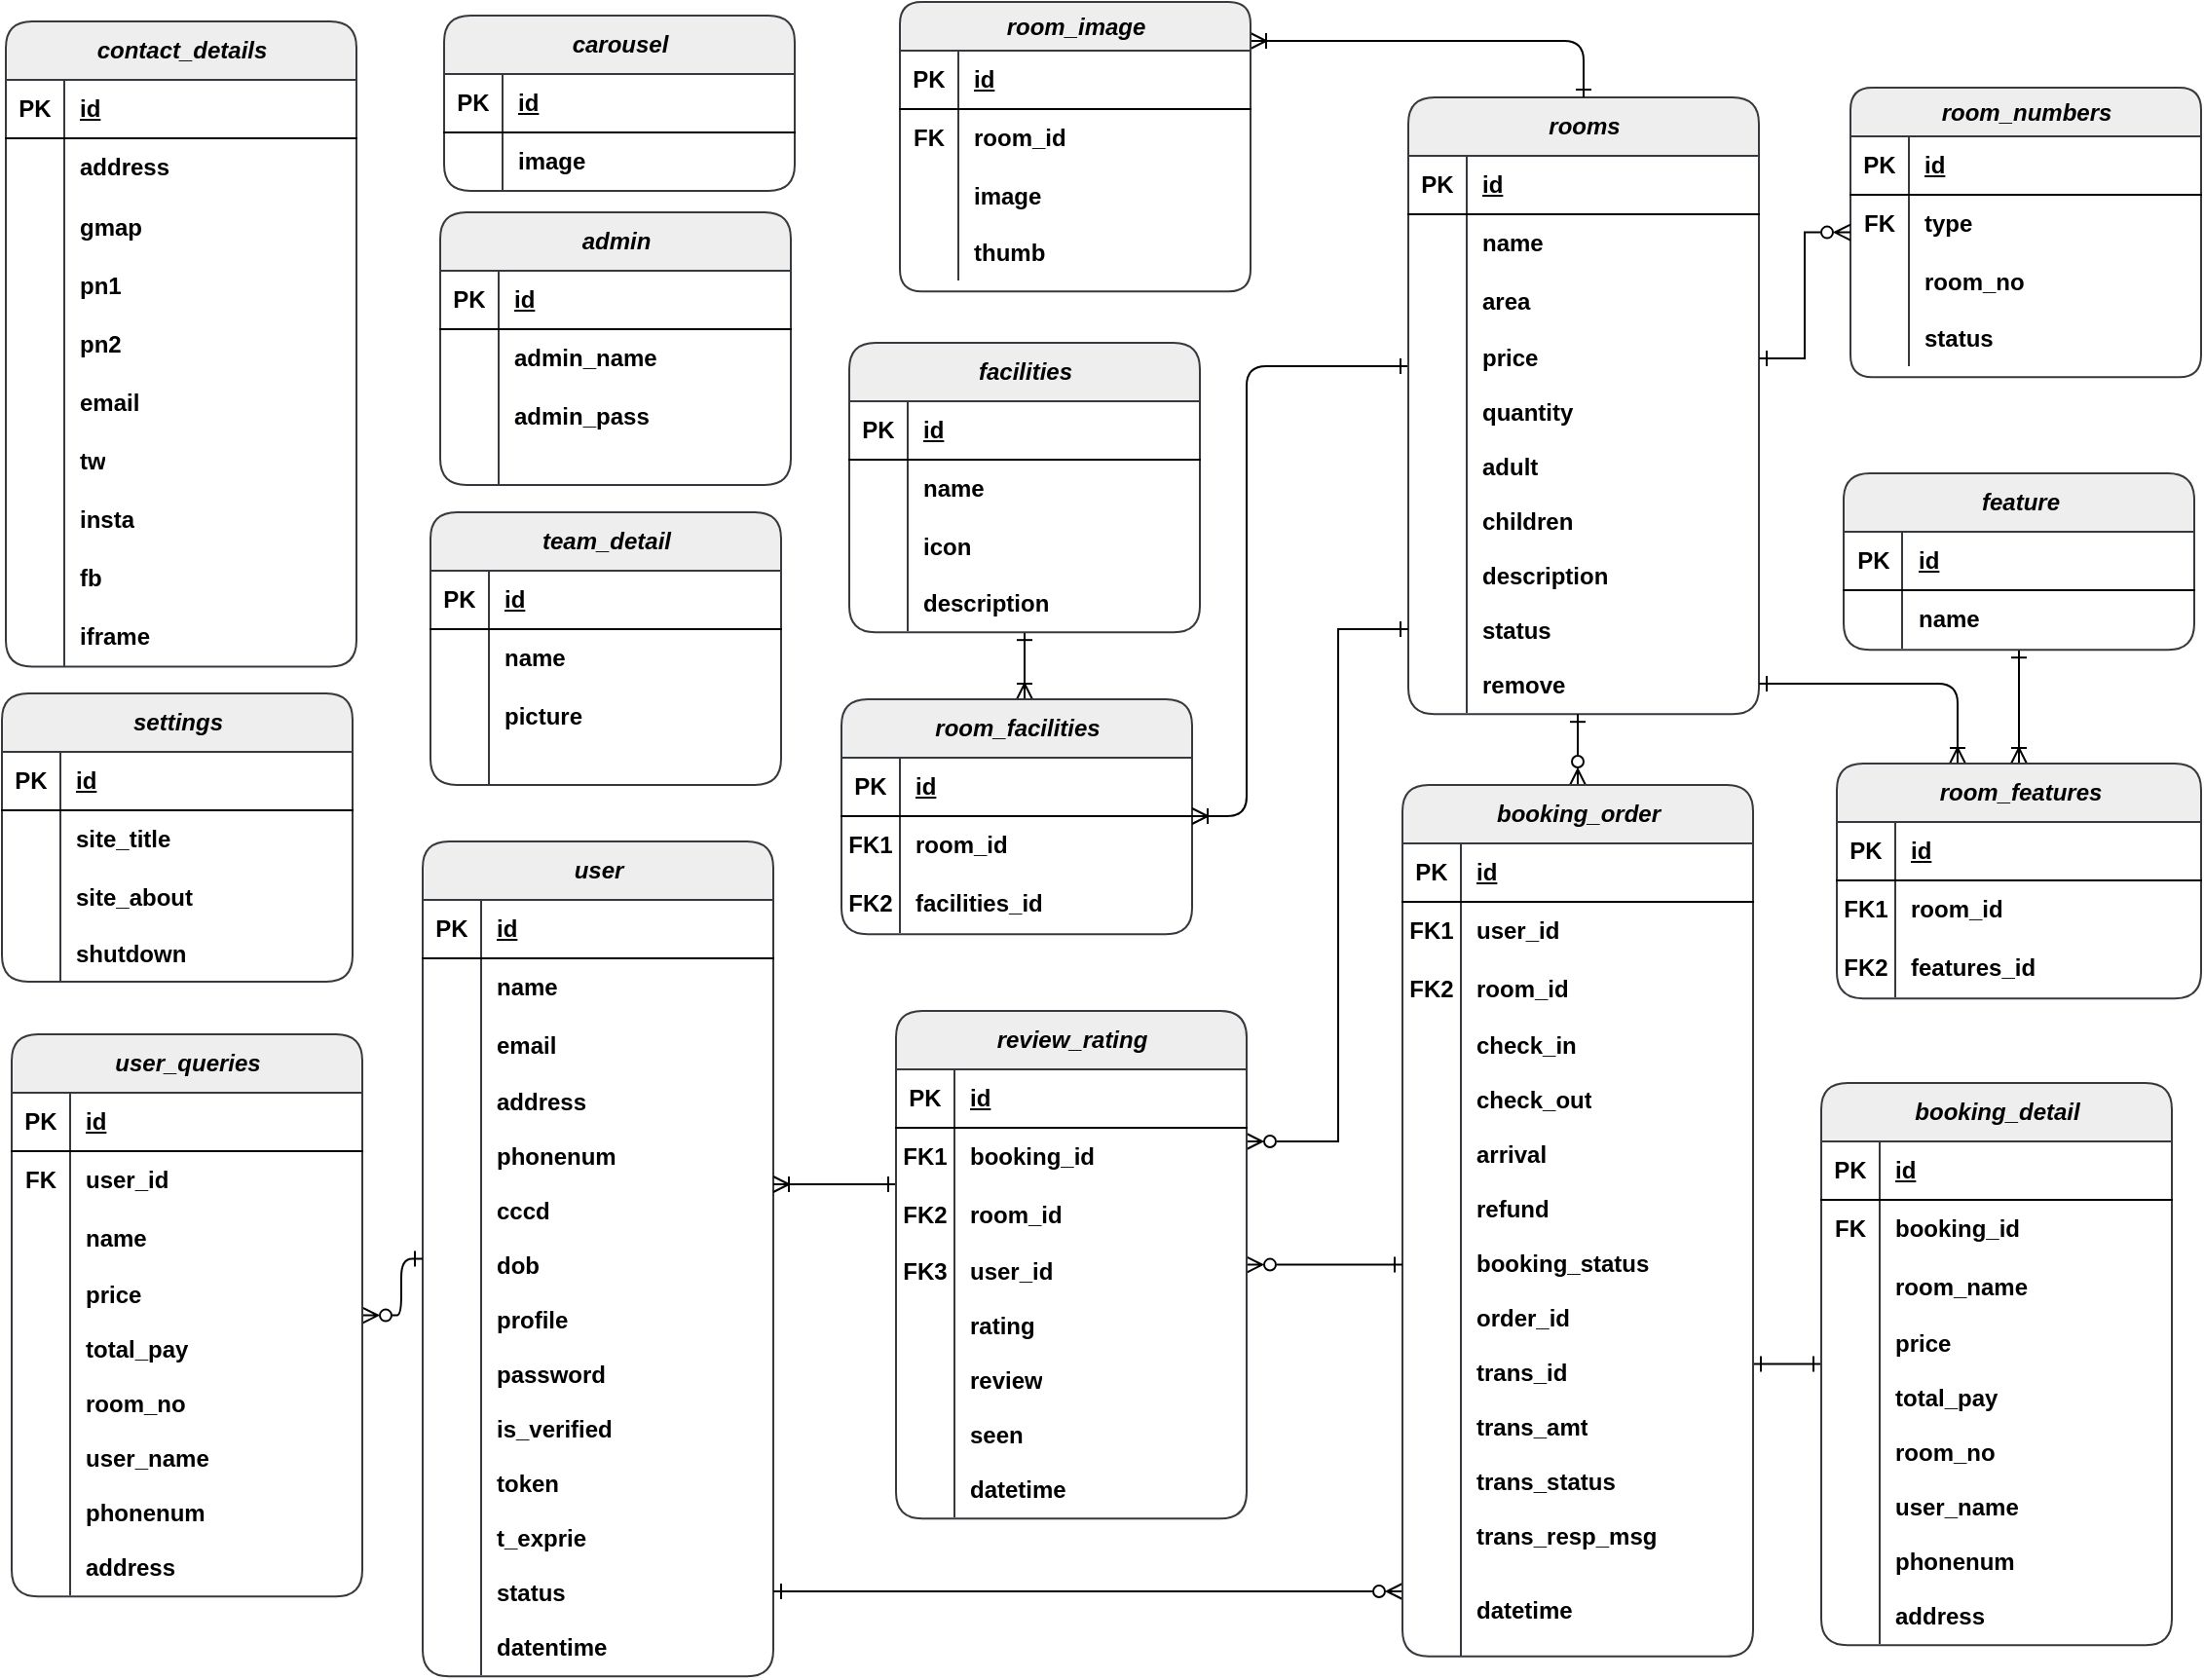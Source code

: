<mxfile version="24.4.4" type="github">
  <diagram id="C5RBs43oDa-KdzZeNtuy" name="Page-1">
    <mxGraphModel dx="1685" dy="865" grid="0" gridSize="10" guides="1" tooltips="1" connect="1" arrows="1" fold="1" page="0" pageScale="1" pageWidth="827" pageHeight="1169" math="0" shadow="0">
      <root>
        <mxCell id="WIyWlLk6GJQsqaUBKTNV-0" />
        <mxCell id="WIyWlLk6GJQsqaUBKTNV-1" parent="WIyWlLk6GJQsqaUBKTNV-0" />
        <mxCell id="HTe-NlXerDWldS1bNfJK-65" value="&lt;span style=&quot;font-style: italic;&quot;&gt;admin&lt;/span&gt;" style="shape=table;startSize=30;container=1;collapsible=1;childLayout=tableLayout;fixedRows=1;rowLines=0;fontStyle=1;align=center;resizeLast=1;html=1;fillColor=#eeeeee;strokeColor=#36393d;rounded=1;" parent="WIyWlLk6GJQsqaUBKTNV-1" vertex="1">
          <mxGeometry x="443" y="261" width="180" height="140" as="geometry" />
        </mxCell>
        <mxCell id="HTe-NlXerDWldS1bNfJK-66" value="" style="shape=tableRow;horizontal=0;startSize=0;swimlaneHead=0;swimlaneBody=0;fillColor=none;collapsible=0;dropTarget=0;points=[[0,0.5],[1,0.5]];portConstraint=eastwest;top=0;left=0;right=0;bottom=1;fontStyle=1;rounded=1;" parent="HTe-NlXerDWldS1bNfJK-65" vertex="1">
          <mxGeometry y="30" width="180" height="30" as="geometry" />
        </mxCell>
        <mxCell id="HTe-NlXerDWldS1bNfJK-67" value="PK" style="shape=partialRectangle;connectable=0;fillColor=none;top=0;left=0;bottom=0;right=0;fontStyle=1;overflow=hidden;whiteSpace=wrap;html=1;rounded=1;" parent="HTe-NlXerDWldS1bNfJK-66" vertex="1">
          <mxGeometry width="30" height="30" as="geometry">
            <mxRectangle width="30" height="30" as="alternateBounds" />
          </mxGeometry>
        </mxCell>
        <mxCell id="HTe-NlXerDWldS1bNfJK-68" value="&lt;span style=&quot;text-wrap: nowrap;&quot;&gt;id&lt;/span&gt;" style="shape=partialRectangle;connectable=0;fillColor=none;top=0;left=0;bottom=0;right=0;align=left;spacingLeft=6;fontStyle=5;overflow=hidden;whiteSpace=wrap;html=1;rounded=1;" parent="HTe-NlXerDWldS1bNfJK-66" vertex="1">
          <mxGeometry x="30" width="150" height="30" as="geometry">
            <mxRectangle width="150" height="30" as="alternateBounds" />
          </mxGeometry>
        </mxCell>
        <mxCell id="HTe-NlXerDWldS1bNfJK-69" value="" style="shape=tableRow;horizontal=0;startSize=0;swimlaneHead=0;swimlaneBody=0;fillColor=none;collapsible=0;dropTarget=0;points=[[0,0.5],[1,0.5]];portConstraint=eastwest;top=0;left=0;right=0;bottom=0;fontStyle=1;rounded=1;" parent="HTe-NlXerDWldS1bNfJK-65" vertex="1">
          <mxGeometry y="60" width="180" height="30" as="geometry" />
        </mxCell>
        <mxCell id="HTe-NlXerDWldS1bNfJK-70" value="" style="shape=partialRectangle;connectable=0;fillColor=none;top=0;left=0;bottom=0;right=0;editable=1;overflow=hidden;whiteSpace=wrap;html=1;fontStyle=1;rounded=1;" parent="HTe-NlXerDWldS1bNfJK-69" vertex="1">
          <mxGeometry width="30" height="30" as="geometry">
            <mxRectangle width="30" height="30" as="alternateBounds" />
          </mxGeometry>
        </mxCell>
        <mxCell id="HTe-NlXerDWldS1bNfJK-71" value="&lt;span style=&quot;text-wrap: nowrap;&quot;&gt;admin_name&lt;/span&gt;" style="shape=partialRectangle;connectable=0;fillColor=none;top=0;left=0;bottom=0;right=0;align=left;spacingLeft=6;overflow=hidden;whiteSpace=wrap;html=1;fontStyle=1;rounded=1;" parent="HTe-NlXerDWldS1bNfJK-69" vertex="1">
          <mxGeometry x="30" width="150" height="30" as="geometry">
            <mxRectangle width="150" height="30" as="alternateBounds" />
          </mxGeometry>
        </mxCell>
        <mxCell id="HTe-NlXerDWldS1bNfJK-72" value="" style="shape=tableRow;horizontal=0;startSize=0;swimlaneHead=0;swimlaneBody=0;fillColor=none;collapsible=0;dropTarget=0;points=[[0,0.5],[1,0.5]];portConstraint=eastwest;top=0;left=0;right=0;bottom=0;fontStyle=1;rounded=1;" parent="HTe-NlXerDWldS1bNfJK-65" vertex="1">
          <mxGeometry y="90" width="180" height="30" as="geometry" />
        </mxCell>
        <mxCell id="HTe-NlXerDWldS1bNfJK-73" value="" style="shape=partialRectangle;connectable=0;fillColor=none;top=0;left=0;bottom=0;right=0;editable=1;overflow=hidden;whiteSpace=wrap;html=1;fontStyle=1;rounded=1;" parent="HTe-NlXerDWldS1bNfJK-72" vertex="1">
          <mxGeometry width="30" height="30" as="geometry">
            <mxRectangle width="30" height="30" as="alternateBounds" />
          </mxGeometry>
        </mxCell>
        <mxCell id="HTe-NlXerDWldS1bNfJK-74" value="&lt;span style=&quot;text-wrap: nowrap;&quot;&gt;admin_pass&lt;/span&gt;" style="shape=partialRectangle;connectable=0;fillColor=none;top=0;left=0;bottom=0;right=0;align=left;spacingLeft=6;overflow=hidden;whiteSpace=wrap;html=1;fontStyle=1;rounded=1;" parent="HTe-NlXerDWldS1bNfJK-72" vertex="1">
          <mxGeometry x="30" width="150" height="30" as="geometry">
            <mxRectangle width="150" height="30" as="alternateBounds" />
          </mxGeometry>
        </mxCell>
        <mxCell id="HTe-NlXerDWldS1bNfJK-75" value="" style="shape=tableRow;horizontal=0;startSize=0;swimlaneHead=0;swimlaneBody=0;fillColor=none;collapsible=0;dropTarget=0;points=[[0,0.5],[1,0.5]];portConstraint=eastwest;top=0;left=0;right=0;bottom=0;fontStyle=1;rounded=1;" parent="HTe-NlXerDWldS1bNfJK-65" vertex="1">
          <mxGeometry y="120" width="180" height="20" as="geometry" />
        </mxCell>
        <mxCell id="HTe-NlXerDWldS1bNfJK-76" value="" style="shape=partialRectangle;connectable=0;fillColor=none;top=0;left=0;bottom=0;right=0;editable=1;overflow=hidden;whiteSpace=wrap;html=1;fontStyle=1;rounded=1;" parent="HTe-NlXerDWldS1bNfJK-75" vertex="1">
          <mxGeometry width="30" height="20" as="geometry">
            <mxRectangle width="30" height="20" as="alternateBounds" />
          </mxGeometry>
        </mxCell>
        <mxCell id="HTe-NlXerDWldS1bNfJK-77" value="" style="shape=partialRectangle;connectable=0;fillColor=none;top=0;left=0;bottom=0;right=0;align=left;spacingLeft=6;overflow=hidden;whiteSpace=wrap;html=1;fontStyle=1;rounded=1;" parent="HTe-NlXerDWldS1bNfJK-75" vertex="1">
          <mxGeometry x="30" width="150" height="20" as="geometry">
            <mxRectangle width="150" height="20" as="alternateBounds" />
          </mxGeometry>
        </mxCell>
        <mxCell id="HTe-NlXerDWldS1bNfJK-174" style="edgeStyle=orthogonalEdgeStyle;rounded=1;orthogonalLoop=1;jettySize=auto;html=1;startArrow=ERone;startFill=0;endArrow=ERoneToMany;endFill=0;" parent="WIyWlLk6GJQsqaUBKTNV-1" source="HTe-NlXerDWldS1bNfJK-91" target="HTe-NlXerDWldS1bNfJK-118" edge="1">
          <mxGeometry relative="1" as="geometry">
            <Array as="points">
              <mxPoint x="703" y="428" />
              <mxPoint x="703" y="428" />
            </Array>
          </mxGeometry>
        </mxCell>
        <mxCell id="HTe-NlXerDWldS1bNfJK-91" value="&lt;span style=&quot;font-style: italic;&quot;&gt;facilities&lt;/span&gt;" style="shape=table;startSize=30;container=1;collapsible=1;childLayout=tableLayout;fixedRows=1;rowLines=0;fontStyle=1;align=center;resizeLast=1;html=1;fillColor=#eeeeee;strokeColor=#36393d;rounded=1;" parent="WIyWlLk6GJQsqaUBKTNV-1" vertex="1">
          <mxGeometry x="653" y="328" width="180" height="148.583" as="geometry" />
        </mxCell>
        <mxCell id="HTe-NlXerDWldS1bNfJK-92" value="" style="shape=tableRow;horizontal=0;startSize=0;swimlaneHead=0;swimlaneBody=0;fillColor=none;collapsible=0;dropTarget=0;points=[[0,0.5],[1,0.5]];portConstraint=eastwest;top=0;left=0;right=0;bottom=1;fontStyle=1;rounded=1;" parent="HTe-NlXerDWldS1bNfJK-91" vertex="1">
          <mxGeometry y="30" width="180" height="30" as="geometry" />
        </mxCell>
        <mxCell id="HTe-NlXerDWldS1bNfJK-93" value="PK" style="shape=partialRectangle;connectable=0;fillColor=none;top=0;left=0;bottom=0;right=0;fontStyle=1;overflow=hidden;whiteSpace=wrap;html=1;rounded=1;" parent="HTe-NlXerDWldS1bNfJK-92" vertex="1">
          <mxGeometry width="30" height="30" as="geometry">
            <mxRectangle width="30" height="30" as="alternateBounds" />
          </mxGeometry>
        </mxCell>
        <mxCell id="HTe-NlXerDWldS1bNfJK-94" value="&lt;span style=&quot;text-wrap: nowrap;&quot;&gt;id&lt;/span&gt;" style="shape=partialRectangle;connectable=0;fillColor=none;top=0;left=0;bottom=0;right=0;align=left;spacingLeft=6;fontStyle=5;overflow=hidden;whiteSpace=wrap;html=1;rounded=1;" parent="HTe-NlXerDWldS1bNfJK-92" vertex="1">
          <mxGeometry x="30" width="150" height="30" as="geometry">
            <mxRectangle width="150" height="30" as="alternateBounds" />
          </mxGeometry>
        </mxCell>
        <mxCell id="HTe-NlXerDWldS1bNfJK-95" value="" style="shape=tableRow;horizontal=0;startSize=0;swimlaneHead=0;swimlaneBody=0;fillColor=none;collapsible=0;dropTarget=0;points=[[0,0.5],[1,0.5]];portConstraint=eastwest;top=0;left=0;right=0;bottom=0;fontStyle=1;rounded=1;" parent="HTe-NlXerDWldS1bNfJK-91" vertex="1">
          <mxGeometry y="60" width="180" height="30" as="geometry" />
        </mxCell>
        <mxCell id="HTe-NlXerDWldS1bNfJK-96" value="" style="shape=partialRectangle;connectable=0;fillColor=none;top=0;left=0;bottom=0;right=0;editable=1;overflow=hidden;whiteSpace=wrap;html=1;fontStyle=1;rounded=1;" parent="HTe-NlXerDWldS1bNfJK-95" vertex="1">
          <mxGeometry width="30" height="30" as="geometry">
            <mxRectangle width="30" height="30" as="alternateBounds" />
          </mxGeometry>
        </mxCell>
        <mxCell id="HTe-NlXerDWldS1bNfJK-97" value="&lt;span style=&quot;text-wrap: nowrap;&quot;&gt;name&lt;/span&gt;" style="shape=partialRectangle;connectable=0;fillColor=none;top=0;left=0;bottom=0;right=0;align=left;spacingLeft=6;overflow=hidden;whiteSpace=wrap;html=1;fontStyle=1;rounded=1;" parent="HTe-NlXerDWldS1bNfJK-95" vertex="1">
          <mxGeometry x="30" width="150" height="30" as="geometry">
            <mxRectangle width="150" height="30" as="alternateBounds" />
          </mxGeometry>
        </mxCell>
        <mxCell id="HTe-NlXerDWldS1bNfJK-98" value="" style="shape=tableRow;horizontal=0;startSize=0;swimlaneHead=0;swimlaneBody=0;fillColor=none;collapsible=0;dropTarget=0;points=[[0,0.5],[1,0.5]];portConstraint=eastwest;top=0;left=0;right=0;bottom=0;fontStyle=1;rounded=1;" parent="HTe-NlXerDWldS1bNfJK-91" vertex="1">
          <mxGeometry y="90" width="180" height="30" as="geometry" />
        </mxCell>
        <mxCell id="HTe-NlXerDWldS1bNfJK-99" value="" style="shape=partialRectangle;connectable=0;fillColor=none;top=0;left=0;bottom=0;right=0;editable=1;overflow=hidden;whiteSpace=wrap;html=1;fontStyle=1;rounded=1;" parent="HTe-NlXerDWldS1bNfJK-98" vertex="1">
          <mxGeometry width="30" height="30" as="geometry">
            <mxRectangle width="30" height="30" as="alternateBounds" />
          </mxGeometry>
        </mxCell>
        <mxCell id="HTe-NlXerDWldS1bNfJK-100" value="&lt;span style=&quot;text-wrap: nowrap;&quot;&gt;icon&lt;/span&gt;" style="shape=partialRectangle;connectable=0;fillColor=none;top=0;left=0;bottom=0;right=0;align=left;spacingLeft=6;overflow=hidden;whiteSpace=wrap;html=1;fontStyle=1;rounded=1;" parent="HTe-NlXerDWldS1bNfJK-98" vertex="1">
          <mxGeometry x="30" width="150" height="30" as="geometry">
            <mxRectangle width="150" height="30" as="alternateBounds" />
          </mxGeometry>
        </mxCell>
        <mxCell id="HTe-NlXerDWldS1bNfJK-101" value="" style="shape=tableRow;horizontal=0;startSize=0;swimlaneHead=0;swimlaneBody=0;fillColor=none;collapsible=0;dropTarget=0;points=[[0,0.5],[1,0.5]];portConstraint=eastwest;top=0;left=0;right=0;bottom=0;fontStyle=1;rounded=1;" parent="HTe-NlXerDWldS1bNfJK-91" vertex="1">
          <mxGeometry y="120" width="180" height="28" as="geometry" />
        </mxCell>
        <mxCell id="HTe-NlXerDWldS1bNfJK-102" value="" style="shape=partialRectangle;connectable=0;fillColor=none;top=0;left=0;bottom=0;right=0;editable=1;overflow=hidden;whiteSpace=wrap;html=1;fontStyle=1;rounded=1;" parent="HTe-NlXerDWldS1bNfJK-101" vertex="1">
          <mxGeometry width="30" height="28" as="geometry">
            <mxRectangle width="30" height="28" as="alternateBounds" />
          </mxGeometry>
        </mxCell>
        <mxCell id="HTe-NlXerDWldS1bNfJK-103" value="description" style="shape=partialRectangle;connectable=0;fillColor=none;top=0;left=0;bottom=0;right=0;align=left;spacingLeft=6;overflow=hidden;whiteSpace=wrap;html=1;fontStyle=1;rounded=1;" parent="HTe-NlXerDWldS1bNfJK-101" vertex="1">
          <mxGeometry x="30" width="150" height="28" as="geometry">
            <mxRectangle width="150" height="28" as="alternateBounds" />
          </mxGeometry>
        </mxCell>
        <mxCell id="HTe-NlXerDWldS1bNfJK-186" style="edgeStyle=orthogonalEdgeStyle;rounded=1;orthogonalLoop=1;jettySize=auto;html=1;endArrow=ERoneToMany;endFill=0;startArrow=ERone;startFill=0;" parent="WIyWlLk6GJQsqaUBKTNV-1" source="HTe-NlXerDWldS1bNfJK-105" target="HTe-NlXerDWldS1bNfJK-175" edge="1">
          <mxGeometry relative="1" as="geometry" />
        </mxCell>
        <mxCell id="HTe-NlXerDWldS1bNfJK-105" value="&lt;span style=&quot;font-style: italic;&quot;&gt;feature&lt;/span&gt;" style="shape=table;startSize=30;container=1;collapsible=1;childLayout=tableLayout;fixedRows=1;rowLines=0;fontStyle=1;align=center;resizeLast=1;html=1;fillColor=#eeeeee;strokeColor=#36393d;rounded=1;" parent="WIyWlLk6GJQsqaUBKTNV-1" vertex="1">
          <mxGeometry x="1163.5" y="395" width="180" height="90.583" as="geometry" />
        </mxCell>
        <mxCell id="HTe-NlXerDWldS1bNfJK-106" value="" style="shape=tableRow;horizontal=0;startSize=0;swimlaneHead=0;swimlaneBody=0;fillColor=none;collapsible=0;dropTarget=0;points=[[0,0.5],[1,0.5]];portConstraint=eastwest;top=0;left=0;right=0;bottom=1;fontStyle=1;rounded=1;" parent="HTe-NlXerDWldS1bNfJK-105" vertex="1">
          <mxGeometry y="30" width="180" height="30" as="geometry" />
        </mxCell>
        <mxCell id="HTe-NlXerDWldS1bNfJK-107" value="PK" style="shape=partialRectangle;connectable=0;fillColor=none;top=0;left=0;bottom=0;right=0;fontStyle=1;overflow=hidden;whiteSpace=wrap;html=1;rounded=1;" parent="HTe-NlXerDWldS1bNfJK-106" vertex="1">
          <mxGeometry width="30" height="30" as="geometry">
            <mxRectangle width="30" height="30" as="alternateBounds" />
          </mxGeometry>
        </mxCell>
        <mxCell id="HTe-NlXerDWldS1bNfJK-108" value="&lt;span style=&quot;text-wrap: nowrap;&quot;&gt;id&lt;/span&gt;" style="shape=partialRectangle;connectable=0;fillColor=none;top=0;left=0;bottom=0;right=0;align=left;spacingLeft=6;fontStyle=5;overflow=hidden;whiteSpace=wrap;html=1;rounded=1;" parent="HTe-NlXerDWldS1bNfJK-106" vertex="1">
          <mxGeometry x="30" width="150" height="30" as="geometry">
            <mxRectangle width="150" height="30" as="alternateBounds" />
          </mxGeometry>
        </mxCell>
        <mxCell id="HTe-NlXerDWldS1bNfJK-109" value="" style="shape=tableRow;horizontal=0;startSize=0;swimlaneHead=0;swimlaneBody=0;fillColor=none;collapsible=0;dropTarget=0;points=[[0,0.5],[1,0.5]];portConstraint=eastwest;top=0;left=0;right=0;bottom=0;fontStyle=1;rounded=1;" parent="HTe-NlXerDWldS1bNfJK-105" vertex="1">
          <mxGeometry y="60" width="180" height="30" as="geometry" />
        </mxCell>
        <mxCell id="HTe-NlXerDWldS1bNfJK-110" value="" style="shape=partialRectangle;connectable=0;fillColor=none;top=0;left=0;bottom=0;right=0;editable=1;overflow=hidden;whiteSpace=wrap;html=1;fontStyle=1;rounded=1;" parent="HTe-NlXerDWldS1bNfJK-109" vertex="1">
          <mxGeometry width="30" height="30" as="geometry">
            <mxRectangle width="30" height="30" as="alternateBounds" />
          </mxGeometry>
        </mxCell>
        <mxCell id="HTe-NlXerDWldS1bNfJK-111" value="&lt;span style=&quot;text-wrap: nowrap;&quot;&gt;name&lt;/span&gt;" style="shape=partialRectangle;connectable=0;fillColor=none;top=0;left=0;bottom=0;right=0;align=left;spacingLeft=6;overflow=hidden;whiteSpace=wrap;html=1;fontStyle=1;rounded=1;" parent="HTe-NlXerDWldS1bNfJK-109" vertex="1">
          <mxGeometry x="30" width="150" height="30" as="geometry">
            <mxRectangle width="150" height="30" as="alternateBounds" />
          </mxGeometry>
        </mxCell>
        <mxCell id="HTe-NlXerDWldS1bNfJK-118" value="&lt;span style=&quot;font-style: italic;&quot;&gt;room_facilities&lt;/span&gt;" style="shape=table;startSize=30;container=1;collapsible=1;childLayout=tableLayout;fixedRows=1;rowLines=0;fontStyle=1;align=center;resizeLast=1;html=1;fillColor=#eeeeee;strokeColor=#36393d;rounded=1;" parent="WIyWlLk6GJQsqaUBKTNV-1" vertex="1">
          <mxGeometry x="649" y="511" width="180" height="120.583" as="geometry" />
        </mxCell>
        <mxCell id="HTe-NlXerDWldS1bNfJK-119" value="" style="shape=tableRow;horizontal=0;startSize=0;swimlaneHead=0;swimlaneBody=0;fillColor=none;collapsible=0;dropTarget=0;points=[[0,0.5],[1,0.5]];portConstraint=eastwest;top=0;left=0;right=0;bottom=1;fontStyle=1;rounded=1;" parent="HTe-NlXerDWldS1bNfJK-118" vertex="1">
          <mxGeometry y="30" width="180" height="30" as="geometry" />
        </mxCell>
        <mxCell id="HTe-NlXerDWldS1bNfJK-120" value="PK" style="shape=partialRectangle;connectable=0;fillColor=none;top=0;left=0;bottom=0;right=0;fontStyle=1;overflow=hidden;whiteSpace=wrap;html=1;rounded=1;" parent="HTe-NlXerDWldS1bNfJK-119" vertex="1">
          <mxGeometry width="30" height="30" as="geometry">
            <mxRectangle width="30" height="30" as="alternateBounds" />
          </mxGeometry>
        </mxCell>
        <mxCell id="HTe-NlXerDWldS1bNfJK-121" value="&lt;span style=&quot;text-wrap: nowrap;&quot;&gt;id&lt;/span&gt;" style="shape=partialRectangle;connectable=0;fillColor=none;top=0;left=0;bottom=0;right=0;align=left;spacingLeft=6;fontStyle=5;overflow=hidden;whiteSpace=wrap;html=1;rounded=1;" parent="HTe-NlXerDWldS1bNfJK-119" vertex="1">
          <mxGeometry x="30" width="150" height="30" as="geometry">
            <mxRectangle width="150" height="30" as="alternateBounds" />
          </mxGeometry>
        </mxCell>
        <mxCell id="HTe-NlXerDWldS1bNfJK-122" value="" style="shape=tableRow;horizontal=0;startSize=0;swimlaneHead=0;swimlaneBody=0;fillColor=none;collapsible=0;dropTarget=0;points=[[0,0.5],[1,0.5]];portConstraint=eastwest;top=0;left=0;right=0;bottom=0;fontStyle=1;rounded=1;" parent="HTe-NlXerDWldS1bNfJK-118" vertex="1">
          <mxGeometry y="60" width="180" height="30" as="geometry" />
        </mxCell>
        <mxCell id="HTe-NlXerDWldS1bNfJK-123" value="FK1" style="shape=partialRectangle;connectable=0;fillColor=none;top=0;left=0;bottom=0;right=0;editable=1;overflow=hidden;whiteSpace=wrap;html=1;fontStyle=1;rounded=1;" parent="HTe-NlXerDWldS1bNfJK-122" vertex="1">
          <mxGeometry width="30" height="30" as="geometry">
            <mxRectangle width="30" height="30" as="alternateBounds" />
          </mxGeometry>
        </mxCell>
        <mxCell id="HTe-NlXerDWldS1bNfJK-124" value="&lt;span style=&quot;text-wrap: nowrap;&quot;&gt;room_id&lt;/span&gt;" style="shape=partialRectangle;connectable=0;fillColor=none;top=0;left=0;bottom=0;right=0;align=left;spacingLeft=6;overflow=hidden;whiteSpace=wrap;html=1;fontStyle=1;rounded=1;" parent="HTe-NlXerDWldS1bNfJK-122" vertex="1">
          <mxGeometry x="30" width="150" height="30" as="geometry">
            <mxRectangle width="150" height="30" as="alternateBounds" />
          </mxGeometry>
        </mxCell>
        <mxCell id="HTe-NlXerDWldS1bNfJK-125" value="" style="shape=tableRow;horizontal=0;startSize=0;swimlaneHead=0;swimlaneBody=0;fillColor=none;collapsible=0;dropTarget=0;points=[[0,0.5],[1,0.5]];portConstraint=eastwest;top=0;left=0;right=0;bottom=0;fontStyle=1;rounded=1;" parent="HTe-NlXerDWldS1bNfJK-118" vertex="1">
          <mxGeometry y="90" width="180" height="30" as="geometry" />
        </mxCell>
        <mxCell id="HTe-NlXerDWldS1bNfJK-126" value="FK2" style="shape=partialRectangle;connectable=0;fillColor=none;top=0;left=0;bottom=0;right=0;editable=1;overflow=hidden;whiteSpace=wrap;html=1;fontStyle=1;rounded=1;" parent="HTe-NlXerDWldS1bNfJK-125" vertex="1">
          <mxGeometry width="30" height="30" as="geometry">
            <mxRectangle width="30" height="30" as="alternateBounds" />
          </mxGeometry>
        </mxCell>
        <mxCell id="HTe-NlXerDWldS1bNfJK-127" value="&lt;span style=&quot;text-wrap: nowrap;&quot;&gt;facilities_id&lt;/span&gt;" style="shape=partialRectangle;connectable=0;fillColor=none;top=0;left=0;bottom=0;right=0;align=left;spacingLeft=6;overflow=hidden;whiteSpace=wrap;html=1;fontStyle=1;rounded=1;" parent="HTe-NlXerDWldS1bNfJK-125" vertex="1">
          <mxGeometry x="30" width="150" height="30" as="geometry">
            <mxRectangle width="150" height="30" as="alternateBounds" />
          </mxGeometry>
        </mxCell>
        <mxCell id="HTe-NlXerDWldS1bNfJK-173" style="edgeStyle=orthogonalEdgeStyle;rounded=1;orthogonalLoop=1;jettySize=auto;html=1;startArrow=ERone;startFill=0;endArrow=ERoneToMany;endFill=0;" parent="WIyWlLk6GJQsqaUBKTNV-1" source="HTe-NlXerDWldS1bNfJK-142" target="HTe-NlXerDWldS1bNfJK-118" edge="1">
          <mxGeometry relative="1" as="geometry">
            <Array as="points">
              <mxPoint x="857" y="340" />
              <mxPoint x="857" y="571" />
            </Array>
          </mxGeometry>
        </mxCell>
        <mxCell id="HTe-NlXerDWldS1bNfJK-142" value="&lt;span style=&quot;font-style: italic;&quot;&gt;rooms&lt;/span&gt;" style="shape=table;startSize=30;container=1;collapsible=1;childLayout=tableLayout;fixedRows=1;rowLines=0;fontStyle=1;align=center;resizeLast=1;html=1;fillColor=#eeeeee;strokeColor=#36393d;rounded=1;" parent="WIyWlLk6GJQsqaUBKTNV-1" vertex="1">
          <mxGeometry x="940" y="202" width="180" height="316.583" as="geometry" />
        </mxCell>
        <mxCell id="HTe-NlXerDWldS1bNfJK-143" value="" style="shape=tableRow;horizontal=0;startSize=0;swimlaneHead=0;swimlaneBody=0;fillColor=none;collapsible=0;dropTarget=0;points=[[0,0.5],[1,0.5]];portConstraint=eastwest;top=0;left=0;right=0;bottom=1;fontStyle=1;rounded=1;" parent="HTe-NlXerDWldS1bNfJK-142" vertex="1">
          <mxGeometry y="30" width="180" height="30" as="geometry" />
        </mxCell>
        <mxCell id="HTe-NlXerDWldS1bNfJK-144" value="PK" style="shape=partialRectangle;connectable=0;fillColor=none;top=0;left=0;bottom=0;right=0;fontStyle=1;overflow=hidden;whiteSpace=wrap;html=1;rounded=1;" parent="HTe-NlXerDWldS1bNfJK-143" vertex="1">
          <mxGeometry width="30" height="30" as="geometry">
            <mxRectangle width="30" height="30" as="alternateBounds" />
          </mxGeometry>
        </mxCell>
        <mxCell id="HTe-NlXerDWldS1bNfJK-145" value="&lt;span style=&quot;text-wrap: nowrap;&quot;&gt;id&lt;/span&gt;" style="shape=partialRectangle;connectable=0;fillColor=none;top=0;left=0;bottom=0;right=0;align=left;spacingLeft=6;fontStyle=5;overflow=hidden;whiteSpace=wrap;html=1;rounded=1;" parent="HTe-NlXerDWldS1bNfJK-143" vertex="1">
          <mxGeometry x="30" width="150" height="30" as="geometry">
            <mxRectangle width="150" height="30" as="alternateBounds" />
          </mxGeometry>
        </mxCell>
        <mxCell id="HTe-NlXerDWldS1bNfJK-146" value="" style="shape=tableRow;horizontal=0;startSize=0;swimlaneHead=0;swimlaneBody=0;fillColor=none;collapsible=0;dropTarget=0;points=[[0,0.5],[1,0.5]];portConstraint=eastwest;top=0;left=0;right=0;bottom=0;fontStyle=1;rounded=1;" parent="HTe-NlXerDWldS1bNfJK-142" vertex="1">
          <mxGeometry y="60" width="180" height="30" as="geometry" />
        </mxCell>
        <mxCell id="HTe-NlXerDWldS1bNfJK-147" value="" style="shape=partialRectangle;connectable=0;fillColor=none;top=0;left=0;bottom=0;right=0;editable=1;overflow=hidden;whiteSpace=wrap;html=1;fontStyle=1;rounded=1;" parent="HTe-NlXerDWldS1bNfJK-146" vertex="1">
          <mxGeometry width="30" height="30" as="geometry">
            <mxRectangle width="30" height="30" as="alternateBounds" />
          </mxGeometry>
        </mxCell>
        <mxCell id="HTe-NlXerDWldS1bNfJK-148" value="&lt;span style=&quot;text-wrap: nowrap;&quot;&gt;name&lt;/span&gt;" style="shape=partialRectangle;connectable=0;fillColor=none;top=0;left=0;bottom=0;right=0;align=left;spacingLeft=6;overflow=hidden;whiteSpace=wrap;html=1;fontStyle=1;rounded=1;" parent="HTe-NlXerDWldS1bNfJK-146" vertex="1">
          <mxGeometry x="30" width="150" height="30" as="geometry">
            <mxRectangle width="150" height="30" as="alternateBounds" />
          </mxGeometry>
        </mxCell>
        <mxCell id="HTe-NlXerDWldS1bNfJK-149" value="" style="shape=tableRow;horizontal=0;startSize=0;swimlaneHead=0;swimlaneBody=0;fillColor=none;collapsible=0;dropTarget=0;points=[[0,0.5],[1,0.5]];portConstraint=eastwest;top=0;left=0;right=0;bottom=0;fontStyle=1;rounded=1;" parent="HTe-NlXerDWldS1bNfJK-142" vertex="1">
          <mxGeometry y="90" width="180" height="30" as="geometry" />
        </mxCell>
        <mxCell id="HTe-NlXerDWldS1bNfJK-150" value="" style="shape=partialRectangle;connectable=0;fillColor=none;top=0;left=0;bottom=0;right=0;editable=1;overflow=hidden;whiteSpace=wrap;html=1;fontStyle=1;rounded=1;" parent="HTe-NlXerDWldS1bNfJK-149" vertex="1">
          <mxGeometry width="30" height="30" as="geometry">
            <mxRectangle width="30" height="30" as="alternateBounds" />
          </mxGeometry>
        </mxCell>
        <mxCell id="HTe-NlXerDWldS1bNfJK-151" value="&lt;span style=&quot;text-wrap: nowrap;&quot;&gt;area&lt;/span&gt;" style="shape=partialRectangle;connectable=0;fillColor=none;top=0;left=0;bottom=0;right=0;align=left;spacingLeft=6;overflow=hidden;whiteSpace=wrap;html=1;fontStyle=1;rounded=1;" parent="HTe-NlXerDWldS1bNfJK-149" vertex="1">
          <mxGeometry x="30" width="150" height="30" as="geometry">
            <mxRectangle width="150" height="30" as="alternateBounds" />
          </mxGeometry>
        </mxCell>
        <mxCell id="HTe-NlXerDWldS1bNfJK-152" value="" style="shape=tableRow;horizontal=0;startSize=0;swimlaneHead=0;swimlaneBody=0;fillColor=none;collapsible=0;dropTarget=0;points=[[0,0.5],[1,0.5]];portConstraint=eastwest;top=0;left=0;right=0;bottom=0;fontStyle=1;rounded=1;" parent="HTe-NlXerDWldS1bNfJK-142" vertex="1">
          <mxGeometry y="120" width="180" height="28" as="geometry" />
        </mxCell>
        <mxCell id="HTe-NlXerDWldS1bNfJK-153" value="" style="shape=partialRectangle;connectable=0;fillColor=none;top=0;left=0;bottom=0;right=0;editable=1;overflow=hidden;whiteSpace=wrap;html=1;fontStyle=1;rounded=1;" parent="HTe-NlXerDWldS1bNfJK-152" vertex="1">
          <mxGeometry width="30" height="28" as="geometry">
            <mxRectangle width="30" height="28" as="alternateBounds" />
          </mxGeometry>
        </mxCell>
        <mxCell id="HTe-NlXerDWldS1bNfJK-154" value="price" style="shape=partialRectangle;connectable=0;fillColor=none;top=0;left=0;bottom=0;right=0;align=left;spacingLeft=6;overflow=hidden;whiteSpace=wrap;html=1;fontStyle=1;rounded=1;" parent="HTe-NlXerDWldS1bNfJK-152" vertex="1">
          <mxGeometry x="30" width="150" height="28" as="geometry">
            <mxRectangle width="150" height="28" as="alternateBounds" />
          </mxGeometry>
        </mxCell>
        <mxCell id="HTe-NlXerDWldS1bNfJK-155" value="" style="shape=tableRow;horizontal=0;startSize=0;swimlaneHead=0;swimlaneBody=0;fillColor=none;collapsible=0;dropTarget=0;points=[[0,0.5],[1,0.5]];portConstraint=eastwest;top=0;left=0;right=0;bottom=0;fontStyle=1;rounded=1;" parent="HTe-NlXerDWldS1bNfJK-142" vertex="1">
          <mxGeometry y="148" width="180" height="28" as="geometry" />
        </mxCell>
        <mxCell id="HTe-NlXerDWldS1bNfJK-156" value="" style="shape=partialRectangle;connectable=0;fillColor=none;top=0;left=0;bottom=0;right=0;editable=1;overflow=hidden;whiteSpace=wrap;html=1;fontStyle=1;rounded=1;" parent="HTe-NlXerDWldS1bNfJK-155" vertex="1">
          <mxGeometry width="30" height="28" as="geometry">
            <mxRectangle width="30" height="28" as="alternateBounds" />
          </mxGeometry>
        </mxCell>
        <mxCell id="HTe-NlXerDWldS1bNfJK-157" value="quantity" style="shape=partialRectangle;connectable=0;fillColor=none;top=0;left=0;bottom=0;right=0;align=left;spacingLeft=6;overflow=hidden;whiteSpace=wrap;html=1;fontStyle=1;rounded=1;" parent="HTe-NlXerDWldS1bNfJK-155" vertex="1">
          <mxGeometry x="30" width="150" height="28" as="geometry">
            <mxRectangle width="150" height="28" as="alternateBounds" />
          </mxGeometry>
        </mxCell>
        <mxCell id="HTe-NlXerDWldS1bNfJK-158" value="" style="shape=tableRow;horizontal=0;startSize=0;swimlaneHead=0;swimlaneBody=0;fillColor=none;collapsible=0;dropTarget=0;points=[[0,0.5],[1,0.5]];portConstraint=eastwest;top=0;left=0;right=0;bottom=0;fontStyle=1;rounded=1;" parent="HTe-NlXerDWldS1bNfJK-142" vertex="1">
          <mxGeometry y="176" width="180" height="28" as="geometry" />
        </mxCell>
        <mxCell id="HTe-NlXerDWldS1bNfJK-159" value="" style="shape=partialRectangle;connectable=0;fillColor=none;top=0;left=0;bottom=0;right=0;editable=1;overflow=hidden;whiteSpace=wrap;html=1;fontStyle=1;rounded=1;" parent="HTe-NlXerDWldS1bNfJK-158" vertex="1">
          <mxGeometry width="30" height="28" as="geometry">
            <mxRectangle width="30" height="28" as="alternateBounds" />
          </mxGeometry>
        </mxCell>
        <mxCell id="HTe-NlXerDWldS1bNfJK-160" value="adult" style="shape=partialRectangle;connectable=0;fillColor=none;top=0;left=0;bottom=0;right=0;align=left;spacingLeft=6;overflow=hidden;whiteSpace=wrap;html=1;fontStyle=1;rounded=1;" parent="HTe-NlXerDWldS1bNfJK-158" vertex="1">
          <mxGeometry x="30" width="150" height="28" as="geometry">
            <mxRectangle width="150" height="28" as="alternateBounds" />
          </mxGeometry>
        </mxCell>
        <mxCell id="HTe-NlXerDWldS1bNfJK-161" value="" style="shape=tableRow;horizontal=0;startSize=0;swimlaneHead=0;swimlaneBody=0;fillColor=none;collapsible=0;dropTarget=0;points=[[0,0.5],[1,0.5]];portConstraint=eastwest;top=0;left=0;right=0;bottom=0;fontStyle=1;rounded=1;" parent="HTe-NlXerDWldS1bNfJK-142" vertex="1">
          <mxGeometry y="204" width="180" height="28" as="geometry" />
        </mxCell>
        <mxCell id="HTe-NlXerDWldS1bNfJK-162" value="" style="shape=partialRectangle;connectable=0;fillColor=none;top=0;left=0;bottom=0;right=0;editable=1;overflow=hidden;whiteSpace=wrap;html=1;fontStyle=1;rounded=1;" parent="HTe-NlXerDWldS1bNfJK-161" vertex="1">
          <mxGeometry width="30" height="28" as="geometry">
            <mxRectangle width="30" height="28" as="alternateBounds" />
          </mxGeometry>
        </mxCell>
        <mxCell id="HTe-NlXerDWldS1bNfJK-163" value="children" style="shape=partialRectangle;connectable=0;fillColor=none;top=0;left=0;bottom=0;right=0;align=left;spacingLeft=6;overflow=hidden;whiteSpace=wrap;html=1;fontStyle=1;rounded=1;" parent="HTe-NlXerDWldS1bNfJK-161" vertex="1">
          <mxGeometry x="30" width="150" height="28" as="geometry">
            <mxRectangle width="150" height="28" as="alternateBounds" />
          </mxGeometry>
        </mxCell>
        <mxCell id="HTe-NlXerDWldS1bNfJK-164" value="" style="shape=tableRow;horizontal=0;startSize=0;swimlaneHead=0;swimlaneBody=0;fillColor=none;collapsible=0;dropTarget=0;points=[[0,0.5],[1,0.5]];portConstraint=eastwest;top=0;left=0;right=0;bottom=0;fontStyle=1;rounded=1;" parent="HTe-NlXerDWldS1bNfJK-142" vertex="1">
          <mxGeometry y="232" width="180" height="28" as="geometry" />
        </mxCell>
        <mxCell id="HTe-NlXerDWldS1bNfJK-165" value="" style="shape=partialRectangle;connectable=0;fillColor=none;top=0;left=0;bottom=0;right=0;editable=1;overflow=hidden;whiteSpace=wrap;html=1;fontStyle=1;rounded=1;" parent="HTe-NlXerDWldS1bNfJK-164" vertex="1">
          <mxGeometry width="30" height="28" as="geometry">
            <mxRectangle width="30" height="28" as="alternateBounds" />
          </mxGeometry>
        </mxCell>
        <mxCell id="HTe-NlXerDWldS1bNfJK-166" value="description" style="shape=partialRectangle;connectable=0;fillColor=none;top=0;left=0;bottom=0;right=0;align=left;spacingLeft=6;overflow=hidden;whiteSpace=wrap;html=1;fontStyle=1;rounded=1;" parent="HTe-NlXerDWldS1bNfJK-164" vertex="1">
          <mxGeometry x="30" width="150" height="28" as="geometry">
            <mxRectangle width="150" height="28" as="alternateBounds" />
          </mxGeometry>
        </mxCell>
        <mxCell id="HTe-NlXerDWldS1bNfJK-167" value="" style="shape=tableRow;horizontal=0;startSize=0;swimlaneHead=0;swimlaneBody=0;fillColor=none;collapsible=0;dropTarget=0;points=[[0,0.5],[1,0.5]];portConstraint=eastwest;top=0;left=0;right=0;bottom=0;fontStyle=1;rounded=1;" parent="HTe-NlXerDWldS1bNfJK-142" vertex="1">
          <mxGeometry y="260" width="180" height="28" as="geometry" />
        </mxCell>
        <mxCell id="HTe-NlXerDWldS1bNfJK-168" value="" style="shape=partialRectangle;connectable=0;fillColor=none;top=0;left=0;bottom=0;right=0;editable=1;overflow=hidden;whiteSpace=wrap;html=1;fontStyle=1;rounded=1;" parent="HTe-NlXerDWldS1bNfJK-167" vertex="1">
          <mxGeometry width="30" height="28" as="geometry">
            <mxRectangle width="30" height="28" as="alternateBounds" />
          </mxGeometry>
        </mxCell>
        <mxCell id="HTe-NlXerDWldS1bNfJK-169" value="status" style="shape=partialRectangle;connectable=0;fillColor=none;top=0;left=0;bottom=0;right=0;align=left;spacingLeft=6;overflow=hidden;whiteSpace=wrap;html=1;fontStyle=1;rounded=1;" parent="HTe-NlXerDWldS1bNfJK-167" vertex="1">
          <mxGeometry x="30" width="150" height="28" as="geometry">
            <mxRectangle width="150" height="28" as="alternateBounds" />
          </mxGeometry>
        </mxCell>
        <mxCell id="HTe-NlXerDWldS1bNfJK-170" value="" style="shape=tableRow;horizontal=0;startSize=0;swimlaneHead=0;swimlaneBody=0;fillColor=none;collapsible=0;dropTarget=0;points=[[0,0.5],[1,0.5]];portConstraint=eastwest;top=0;left=0;right=0;bottom=0;fontStyle=1;rounded=1;" parent="HTe-NlXerDWldS1bNfJK-142" vertex="1">
          <mxGeometry y="288" width="180" height="28" as="geometry" />
        </mxCell>
        <mxCell id="HTe-NlXerDWldS1bNfJK-171" value="" style="shape=partialRectangle;connectable=0;fillColor=none;top=0;left=0;bottom=0;right=0;editable=1;overflow=hidden;whiteSpace=wrap;html=1;fontStyle=1;rounded=1;" parent="HTe-NlXerDWldS1bNfJK-170" vertex="1">
          <mxGeometry width="30" height="28" as="geometry">
            <mxRectangle width="30" height="28" as="alternateBounds" />
          </mxGeometry>
        </mxCell>
        <mxCell id="HTe-NlXerDWldS1bNfJK-172" value="remove" style="shape=partialRectangle;connectable=0;fillColor=none;top=0;left=0;bottom=0;right=0;align=left;spacingLeft=6;overflow=hidden;whiteSpace=wrap;html=1;fontStyle=1;rounded=1;" parent="HTe-NlXerDWldS1bNfJK-170" vertex="1">
          <mxGeometry x="30" width="150" height="28" as="geometry">
            <mxRectangle width="150" height="28" as="alternateBounds" />
          </mxGeometry>
        </mxCell>
        <mxCell id="HTe-NlXerDWldS1bNfJK-187" style="edgeStyle=orthogonalEdgeStyle;rounded=1;orthogonalLoop=1;jettySize=auto;html=1;endArrow=ERone;endFill=0;startArrow=ERoneToMany;startFill=0;" parent="WIyWlLk6GJQsqaUBKTNV-1" source="HTe-NlXerDWldS1bNfJK-175" target="HTe-NlXerDWldS1bNfJK-142" edge="1">
          <mxGeometry relative="1" as="geometry">
            <Array as="points">
              <mxPoint x="1222" y="503" />
            </Array>
          </mxGeometry>
        </mxCell>
        <mxCell id="HTe-NlXerDWldS1bNfJK-175" value="&lt;span style=&quot;font-style: italic;&quot;&gt;room_features&lt;/span&gt;" style="shape=table;startSize=30;container=1;collapsible=1;childLayout=tableLayout;fixedRows=1;rowLines=0;fontStyle=1;align=center;resizeLast=1;html=1;fillColor=#eeeeee;strokeColor=#36393d;rounded=1;" parent="WIyWlLk6GJQsqaUBKTNV-1" vertex="1">
          <mxGeometry x="1160" y="544" width="187" height="120.58" as="geometry" />
        </mxCell>
        <mxCell id="HTe-NlXerDWldS1bNfJK-176" value="" style="shape=tableRow;horizontal=0;startSize=0;swimlaneHead=0;swimlaneBody=0;fillColor=none;collapsible=0;dropTarget=0;points=[[0,0.5],[1,0.5]];portConstraint=eastwest;top=0;left=0;right=0;bottom=1;fontStyle=1;rounded=1;" parent="HTe-NlXerDWldS1bNfJK-175" vertex="1">
          <mxGeometry y="30" width="187" height="30" as="geometry" />
        </mxCell>
        <mxCell id="HTe-NlXerDWldS1bNfJK-177" value="PK" style="shape=partialRectangle;connectable=0;fillColor=none;top=0;left=0;bottom=0;right=0;fontStyle=1;overflow=hidden;whiteSpace=wrap;html=1;rounded=1;" parent="HTe-NlXerDWldS1bNfJK-176" vertex="1">
          <mxGeometry width="30" height="30" as="geometry">
            <mxRectangle width="30" height="30" as="alternateBounds" />
          </mxGeometry>
        </mxCell>
        <mxCell id="HTe-NlXerDWldS1bNfJK-178" value="&lt;span style=&quot;text-wrap: nowrap;&quot;&gt;id&lt;/span&gt;" style="shape=partialRectangle;connectable=0;fillColor=none;top=0;left=0;bottom=0;right=0;align=left;spacingLeft=6;fontStyle=5;overflow=hidden;whiteSpace=wrap;html=1;rounded=1;" parent="HTe-NlXerDWldS1bNfJK-176" vertex="1">
          <mxGeometry x="30" width="157" height="30" as="geometry">
            <mxRectangle width="157" height="30" as="alternateBounds" />
          </mxGeometry>
        </mxCell>
        <mxCell id="HTe-NlXerDWldS1bNfJK-179" value="" style="shape=tableRow;horizontal=0;startSize=0;swimlaneHead=0;swimlaneBody=0;fillColor=none;collapsible=0;dropTarget=0;points=[[0,0.5],[1,0.5]];portConstraint=eastwest;top=0;left=0;right=0;bottom=0;fontStyle=1;rounded=1;" parent="HTe-NlXerDWldS1bNfJK-175" vertex="1">
          <mxGeometry y="60" width="187" height="30" as="geometry" />
        </mxCell>
        <mxCell id="HTe-NlXerDWldS1bNfJK-180" value="FK1" style="shape=partialRectangle;connectable=0;fillColor=none;top=0;left=0;bottom=0;right=0;editable=1;overflow=hidden;whiteSpace=wrap;html=1;fontStyle=1;rounded=1;" parent="HTe-NlXerDWldS1bNfJK-179" vertex="1">
          <mxGeometry width="30" height="30" as="geometry">
            <mxRectangle width="30" height="30" as="alternateBounds" />
          </mxGeometry>
        </mxCell>
        <mxCell id="HTe-NlXerDWldS1bNfJK-181" value="&lt;span style=&quot;text-wrap: nowrap;&quot;&gt;room_id&lt;/span&gt;" style="shape=partialRectangle;connectable=0;fillColor=none;top=0;left=0;bottom=0;right=0;align=left;spacingLeft=6;overflow=hidden;whiteSpace=wrap;html=1;fontStyle=1;rounded=1;" parent="HTe-NlXerDWldS1bNfJK-179" vertex="1">
          <mxGeometry x="30" width="157" height="30" as="geometry">
            <mxRectangle width="157" height="30" as="alternateBounds" />
          </mxGeometry>
        </mxCell>
        <mxCell id="HTe-NlXerDWldS1bNfJK-182" value="" style="shape=tableRow;horizontal=0;startSize=0;swimlaneHead=0;swimlaneBody=0;fillColor=none;collapsible=0;dropTarget=0;points=[[0,0.5],[1,0.5]];portConstraint=eastwest;top=0;left=0;right=0;bottom=0;fontStyle=1;rounded=1;" parent="HTe-NlXerDWldS1bNfJK-175" vertex="1">
          <mxGeometry y="90" width="187" height="30" as="geometry" />
        </mxCell>
        <mxCell id="HTe-NlXerDWldS1bNfJK-183" value="FK2" style="shape=partialRectangle;connectable=0;fillColor=none;top=0;left=0;bottom=0;right=0;editable=1;overflow=hidden;whiteSpace=wrap;html=1;fontStyle=1;rounded=1;" parent="HTe-NlXerDWldS1bNfJK-182" vertex="1">
          <mxGeometry width="30" height="30" as="geometry">
            <mxRectangle width="30" height="30" as="alternateBounds" />
          </mxGeometry>
        </mxCell>
        <mxCell id="HTe-NlXerDWldS1bNfJK-184" value="&lt;span style=&quot;text-wrap: nowrap;&quot;&gt;features_id&lt;/span&gt;" style="shape=partialRectangle;connectable=0;fillColor=none;top=0;left=0;bottom=0;right=0;align=left;spacingLeft=6;overflow=hidden;whiteSpace=wrap;html=1;fontStyle=1;rounded=1;" parent="HTe-NlXerDWldS1bNfJK-182" vertex="1">
          <mxGeometry x="30" width="157" height="30" as="geometry">
            <mxRectangle width="157" height="30" as="alternateBounds" />
          </mxGeometry>
        </mxCell>
        <mxCell id="HTe-NlXerDWldS1bNfJK-201" style="edgeStyle=orthogonalEdgeStyle;rounded=1;orthogonalLoop=1;jettySize=auto;html=1;endArrow=ERone;endFill=0;startArrow=ERoneToMany;startFill=0;" parent="WIyWlLk6GJQsqaUBKTNV-1" source="HTe-NlXerDWldS1bNfJK-188" target="HTe-NlXerDWldS1bNfJK-142" edge="1">
          <mxGeometry relative="1" as="geometry">
            <Array as="points">
              <mxPoint x="919" y="173" />
              <mxPoint x="919" y="173" />
            </Array>
          </mxGeometry>
        </mxCell>
        <mxCell id="HTe-NlXerDWldS1bNfJK-188" value="&lt;span style=&quot;font-style: italic;&quot;&gt;room_image&lt;/span&gt;" style="shape=table;startSize=25;container=1;collapsible=1;childLayout=tableLayout;fixedRows=1;rowLines=0;fontStyle=1;align=center;resizeLast=1;html=1;fillColor=#eeeeee;strokeColor=#36393d;rounded=1;" parent="WIyWlLk6GJQsqaUBKTNV-1" vertex="1">
          <mxGeometry x="679" y="153" width="180" height="148.583" as="geometry" />
        </mxCell>
        <mxCell id="HTe-NlXerDWldS1bNfJK-189" value="" style="shape=tableRow;horizontal=0;startSize=0;swimlaneHead=0;swimlaneBody=0;fillColor=none;collapsible=0;dropTarget=0;points=[[0,0.5],[1,0.5]];portConstraint=eastwest;top=0;left=0;right=0;bottom=1;fontStyle=1;rounded=1;" parent="HTe-NlXerDWldS1bNfJK-188" vertex="1">
          <mxGeometry y="25" width="180" height="30" as="geometry" />
        </mxCell>
        <mxCell id="HTe-NlXerDWldS1bNfJK-190" value="PK" style="shape=partialRectangle;connectable=0;fillColor=none;top=0;left=0;bottom=0;right=0;fontStyle=1;overflow=hidden;whiteSpace=wrap;html=1;rounded=1;" parent="HTe-NlXerDWldS1bNfJK-189" vertex="1">
          <mxGeometry width="30" height="30" as="geometry">
            <mxRectangle width="30" height="30" as="alternateBounds" />
          </mxGeometry>
        </mxCell>
        <mxCell id="HTe-NlXerDWldS1bNfJK-191" value="&lt;span style=&quot;text-wrap: nowrap;&quot;&gt;id&lt;/span&gt;" style="shape=partialRectangle;connectable=0;fillColor=none;top=0;left=0;bottom=0;right=0;align=left;spacingLeft=6;fontStyle=5;overflow=hidden;whiteSpace=wrap;html=1;rounded=1;" parent="HTe-NlXerDWldS1bNfJK-189" vertex="1">
          <mxGeometry x="30" width="150" height="30" as="geometry">
            <mxRectangle width="150" height="30" as="alternateBounds" />
          </mxGeometry>
        </mxCell>
        <mxCell id="HTe-NlXerDWldS1bNfJK-192" value="" style="shape=tableRow;horizontal=0;startSize=0;swimlaneHead=0;swimlaneBody=0;fillColor=none;collapsible=0;dropTarget=0;points=[[0,0.5],[1,0.5]];portConstraint=eastwest;top=0;left=0;right=0;bottom=0;fontStyle=1;rounded=1;" parent="HTe-NlXerDWldS1bNfJK-188" vertex="1">
          <mxGeometry y="55" width="180" height="30" as="geometry" />
        </mxCell>
        <mxCell id="HTe-NlXerDWldS1bNfJK-193" value="FK" style="shape=partialRectangle;connectable=0;fillColor=none;top=0;left=0;bottom=0;right=0;editable=1;overflow=hidden;whiteSpace=wrap;html=1;fontStyle=1;rounded=1;" parent="HTe-NlXerDWldS1bNfJK-192" vertex="1">
          <mxGeometry width="30" height="30" as="geometry">
            <mxRectangle width="30" height="30" as="alternateBounds" />
          </mxGeometry>
        </mxCell>
        <mxCell id="HTe-NlXerDWldS1bNfJK-194" value="&lt;span style=&quot;text-wrap: nowrap;&quot;&gt;room_id&lt;/span&gt;" style="shape=partialRectangle;connectable=0;fillColor=none;top=0;left=0;bottom=0;right=0;align=left;spacingLeft=6;overflow=hidden;whiteSpace=wrap;html=1;fontStyle=1;rounded=1;" parent="HTe-NlXerDWldS1bNfJK-192" vertex="1">
          <mxGeometry x="30" width="150" height="30" as="geometry">
            <mxRectangle width="150" height="30" as="alternateBounds" />
          </mxGeometry>
        </mxCell>
        <mxCell id="HTe-NlXerDWldS1bNfJK-195" value="" style="shape=tableRow;horizontal=0;startSize=0;swimlaneHead=0;swimlaneBody=0;fillColor=none;collapsible=0;dropTarget=0;points=[[0,0.5],[1,0.5]];portConstraint=eastwest;top=0;left=0;right=0;bottom=0;fontStyle=1;rounded=1;" parent="HTe-NlXerDWldS1bNfJK-188" vertex="1">
          <mxGeometry y="85" width="180" height="30" as="geometry" />
        </mxCell>
        <mxCell id="HTe-NlXerDWldS1bNfJK-196" value="" style="shape=partialRectangle;connectable=0;fillColor=none;top=0;left=0;bottom=0;right=0;editable=1;overflow=hidden;whiteSpace=wrap;html=1;fontStyle=1;rounded=1;" parent="HTe-NlXerDWldS1bNfJK-195" vertex="1">
          <mxGeometry width="30" height="30" as="geometry">
            <mxRectangle width="30" height="30" as="alternateBounds" />
          </mxGeometry>
        </mxCell>
        <mxCell id="HTe-NlXerDWldS1bNfJK-197" value="&lt;span style=&quot;text-wrap: nowrap;&quot;&gt;image&lt;/span&gt;" style="shape=partialRectangle;connectable=0;fillColor=none;top=0;left=0;bottom=0;right=0;align=left;spacingLeft=6;overflow=hidden;whiteSpace=wrap;html=1;fontStyle=1;rounded=1;" parent="HTe-NlXerDWldS1bNfJK-195" vertex="1">
          <mxGeometry x="30" width="150" height="30" as="geometry">
            <mxRectangle width="150" height="30" as="alternateBounds" />
          </mxGeometry>
        </mxCell>
        <mxCell id="HTe-NlXerDWldS1bNfJK-198" value="" style="shape=tableRow;horizontal=0;startSize=0;swimlaneHead=0;swimlaneBody=0;fillColor=none;collapsible=0;dropTarget=0;points=[[0,0.5],[1,0.5]];portConstraint=eastwest;top=0;left=0;right=0;bottom=0;fontStyle=1;rounded=1;" parent="HTe-NlXerDWldS1bNfJK-188" vertex="1">
          <mxGeometry y="115" width="180" height="28" as="geometry" />
        </mxCell>
        <mxCell id="HTe-NlXerDWldS1bNfJK-199" value="" style="shape=partialRectangle;connectable=0;fillColor=none;top=0;left=0;bottom=0;right=0;editable=1;overflow=hidden;whiteSpace=wrap;html=1;fontStyle=1;rounded=1;" parent="HTe-NlXerDWldS1bNfJK-198" vertex="1">
          <mxGeometry width="30" height="28" as="geometry">
            <mxRectangle width="30" height="28" as="alternateBounds" />
          </mxGeometry>
        </mxCell>
        <mxCell id="HTe-NlXerDWldS1bNfJK-200" value="thumb" style="shape=partialRectangle;connectable=0;fillColor=none;top=0;left=0;bottom=0;right=0;align=left;spacingLeft=6;overflow=hidden;whiteSpace=wrap;html=1;fontStyle=1;rounded=1;" parent="HTe-NlXerDWldS1bNfJK-198" vertex="1">
          <mxGeometry x="30" width="150" height="28" as="geometry">
            <mxRectangle width="150" height="28" as="alternateBounds" />
          </mxGeometry>
        </mxCell>
        <mxCell id="HTe-NlXerDWldS1bNfJK-202" value="&lt;span style=&quot;font-style: italic;&quot;&gt;user&lt;/span&gt;" style="shape=table;startSize=30;container=1;collapsible=1;childLayout=tableLayout;fixedRows=1;rowLines=0;fontStyle=1;align=center;resizeLast=1;html=1;fillColor=#eeeeee;strokeColor=#36393d;rounded=1;" parent="WIyWlLk6GJQsqaUBKTNV-1" vertex="1">
          <mxGeometry x="434" y="584" width="180" height="428.583" as="geometry" />
        </mxCell>
        <mxCell id="HTe-NlXerDWldS1bNfJK-203" value="" style="shape=tableRow;horizontal=0;startSize=0;swimlaneHead=0;swimlaneBody=0;fillColor=none;collapsible=0;dropTarget=0;points=[[0,0.5],[1,0.5]];portConstraint=eastwest;top=0;left=0;right=0;bottom=1;fontStyle=1;rounded=1;" parent="HTe-NlXerDWldS1bNfJK-202" vertex="1">
          <mxGeometry y="30" width="180" height="30" as="geometry" />
        </mxCell>
        <mxCell id="HTe-NlXerDWldS1bNfJK-204" value="PK" style="shape=partialRectangle;connectable=0;fillColor=none;top=0;left=0;bottom=0;right=0;fontStyle=1;overflow=hidden;whiteSpace=wrap;html=1;rounded=1;" parent="HTe-NlXerDWldS1bNfJK-203" vertex="1">
          <mxGeometry width="30" height="30" as="geometry">
            <mxRectangle width="30" height="30" as="alternateBounds" />
          </mxGeometry>
        </mxCell>
        <mxCell id="HTe-NlXerDWldS1bNfJK-205" value="&lt;span style=&quot;text-wrap: nowrap;&quot;&gt;id&lt;/span&gt;" style="shape=partialRectangle;connectable=0;fillColor=none;top=0;left=0;bottom=0;right=0;align=left;spacingLeft=6;fontStyle=5;overflow=hidden;whiteSpace=wrap;html=1;rounded=1;" parent="HTe-NlXerDWldS1bNfJK-203" vertex="1">
          <mxGeometry x="30" width="150" height="30" as="geometry">
            <mxRectangle width="150" height="30" as="alternateBounds" />
          </mxGeometry>
        </mxCell>
        <mxCell id="HTe-NlXerDWldS1bNfJK-206" value="" style="shape=tableRow;horizontal=0;startSize=0;swimlaneHead=0;swimlaneBody=0;fillColor=none;collapsible=0;dropTarget=0;points=[[0,0.5],[1,0.5]];portConstraint=eastwest;top=0;left=0;right=0;bottom=0;fontStyle=1;rounded=1;" parent="HTe-NlXerDWldS1bNfJK-202" vertex="1">
          <mxGeometry y="60" width="180" height="30" as="geometry" />
        </mxCell>
        <mxCell id="HTe-NlXerDWldS1bNfJK-207" value="" style="shape=partialRectangle;connectable=0;fillColor=none;top=0;left=0;bottom=0;right=0;editable=1;overflow=hidden;whiteSpace=wrap;html=1;fontStyle=1;rounded=1;" parent="HTe-NlXerDWldS1bNfJK-206" vertex="1">
          <mxGeometry width="30" height="30" as="geometry">
            <mxRectangle width="30" height="30" as="alternateBounds" />
          </mxGeometry>
        </mxCell>
        <mxCell id="HTe-NlXerDWldS1bNfJK-208" value="&lt;span style=&quot;text-wrap: nowrap;&quot;&gt;name&lt;/span&gt;" style="shape=partialRectangle;connectable=0;fillColor=none;top=0;left=0;bottom=0;right=0;align=left;spacingLeft=6;overflow=hidden;whiteSpace=wrap;html=1;fontStyle=1;rounded=1;" parent="HTe-NlXerDWldS1bNfJK-206" vertex="1">
          <mxGeometry x="30" width="150" height="30" as="geometry">
            <mxRectangle width="150" height="30" as="alternateBounds" />
          </mxGeometry>
        </mxCell>
        <mxCell id="HTe-NlXerDWldS1bNfJK-209" value="" style="shape=tableRow;horizontal=0;startSize=0;swimlaneHead=0;swimlaneBody=0;fillColor=none;collapsible=0;dropTarget=0;points=[[0,0.5],[1,0.5]];portConstraint=eastwest;top=0;left=0;right=0;bottom=0;fontStyle=1;rounded=1;" parent="HTe-NlXerDWldS1bNfJK-202" vertex="1">
          <mxGeometry y="90" width="180" height="30" as="geometry" />
        </mxCell>
        <mxCell id="HTe-NlXerDWldS1bNfJK-210" value="" style="shape=partialRectangle;connectable=0;fillColor=none;top=0;left=0;bottom=0;right=0;editable=1;overflow=hidden;whiteSpace=wrap;html=1;fontStyle=1;rounded=1;" parent="HTe-NlXerDWldS1bNfJK-209" vertex="1">
          <mxGeometry width="30" height="30" as="geometry">
            <mxRectangle width="30" height="30" as="alternateBounds" />
          </mxGeometry>
        </mxCell>
        <mxCell id="HTe-NlXerDWldS1bNfJK-211" value="&lt;span style=&quot;text-wrap: nowrap;&quot;&gt;email&lt;/span&gt;" style="shape=partialRectangle;connectable=0;fillColor=none;top=0;left=0;bottom=0;right=0;align=left;spacingLeft=6;overflow=hidden;whiteSpace=wrap;html=1;fontStyle=1;rounded=1;" parent="HTe-NlXerDWldS1bNfJK-209" vertex="1">
          <mxGeometry x="30" width="150" height="30" as="geometry">
            <mxRectangle width="150" height="30" as="alternateBounds" />
          </mxGeometry>
        </mxCell>
        <mxCell id="HTe-NlXerDWldS1bNfJK-212" value="" style="shape=tableRow;horizontal=0;startSize=0;swimlaneHead=0;swimlaneBody=0;fillColor=none;collapsible=0;dropTarget=0;points=[[0,0.5],[1,0.5]];portConstraint=eastwest;top=0;left=0;right=0;bottom=0;fontStyle=1;rounded=1;" parent="HTe-NlXerDWldS1bNfJK-202" vertex="1">
          <mxGeometry y="120" width="180" height="28" as="geometry" />
        </mxCell>
        <mxCell id="HTe-NlXerDWldS1bNfJK-213" value="" style="shape=partialRectangle;connectable=0;fillColor=none;top=0;left=0;bottom=0;right=0;editable=1;overflow=hidden;whiteSpace=wrap;html=1;fontStyle=1;rounded=1;" parent="HTe-NlXerDWldS1bNfJK-212" vertex="1">
          <mxGeometry width="30" height="28" as="geometry">
            <mxRectangle width="30" height="28" as="alternateBounds" />
          </mxGeometry>
        </mxCell>
        <mxCell id="HTe-NlXerDWldS1bNfJK-214" value="address" style="shape=partialRectangle;connectable=0;fillColor=none;top=0;left=0;bottom=0;right=0;align=left;spacingLeft=6;overflow=hidden;whiteSpace=wrap;html=1;fontStyle=1;rounded=1;" parent="HTe-NlXerDWldS1bNfJK-212" vertex="1">
          <mxGeometry x="30" width="150" height="28" as="geometry">
            <mxRectangle width="150" height="28" as="alternateBounds" />
          </mxGeometry>
        </mxCell>
        <mxCell id="HTe-NlXerDWldS1bNfJK-215" value="" style="shape=tableRow;horizontal=0;startSize=0;swimlaneHead=0;swimlaneBody=0;fillColor=none;collapsible=0;dropTarget=0;points=[[0,0.5],[1,0.5]];portConstraint=eastwest;top=0;left=0;right=0;bottom=0;fontStyle=1;rounded=1;" parent="HTe-NlXerDWldS1bNfJK-202" vertex="1">
          <mxGeometry y="148" width="180" height="28" as="geometry" />
        </mxCell>
        <mxCell id="HTe-NlXerDWldS1bNfJK-216" value="" style="shape=partialRectangle;connectable=0;fillColor=none;top=0;left=0;bottom=0;right=0;editable=1;overflow=hidden;whiteSpace=wrap;html=1;fontStyle=1;rounded=1;" parent="HTe-NlXerDWldS1bNfJK-215" vertex="1">
          <mxGeometry width="30" height="28" as="geometry">
            <mxRectangle width="30" height="28" as="alternateBounds" />
          </mxGeometry>
        </mxCell>
        <mxCell id="HTe-NlXerDWldS1bNfJK-217" value="phonenum" style="shape=partialRectangle;connectable=0;fillColor=none;top=0;left=0;bottom=0;right=0;align=left;spacingLeft=6;overflow=hidden;whiteSpace=wrap;html=1;fontStyle=1;rounded=1;" parent="HTe-NlXerDWldS1bNfJK-215" vertex="1">
          <mxGeometry x="30" width="150" height="28" as="geometry">
            <mxRectangle width="150" height="28" as="alternateBounds" />
          </mxGeometry>
        </mxCell>
        <mxCell id="HTe-NlXerDWldS1bNfJK-218" value="" style="shape=tableRow;horizontal=0;startSize=0;swimlaneHead=0;swimlaneBody=0;fillColor=none;collapsible=0;dropTarget=0;points=[[0,0.5],[1,0.5]];portConstraint=eastwest;top=0;left=0;right=0;bottom=0;fontStyle=1;rounded=1;" parent="HTe-NlXerDWldS1bNfJK-202" vertex="1">
          <mxGeometry y="176" width="180" height="28" as="geometry" />
        </mxCell>
        <mxCell id="HTe-NlXerDWldS1bNfJK-219" value="" style="shape=partialRectangle;connectable=0;fillColor=none;top=0;left=0;bottom=0;right=0;editable=1;overflow=hidden;whiteSpace=wrap;html=1;fontStyle=1;rounded=1;" parent="HTe-NlXerDWldS1bNfJK-218" vertex="1">
          <mxGeometry width="30" height="28" as="geometry">
            <mxRectangle width="30" height="28" as="alternateBounds" />
          </mxGeometry>
        </mxCell>
        <mxCell id="HTe-NlXerDWldS1bNfJK-220" value="cccd" style="shape=partialRectangle;connectable=0;fillColor=none;top=0;left=0;bottom=0;right=0;align=left;spacingLeft=6;overflow=hidden;whiteSpace=wrap;html=1;fontStyle=1;rounded=1;" parent="HTe-NlXerDWldS1bNfJK-218" vertex="1">
          <mxGeometry x="30" width="150" height="28" as="geometry">
            <mxRectangle width="150" height="28" as="alternateBounds" />
          </mxGeometry>
        </mxCell>
        <mxCell id="HTe-NlXerDWldS1bNfJK-221" value="" style="shape=tableRow;horizontal=0;startSize=0;swimlaneHead=0;swimlaneBody=0;fillColor=none;collapsible=0;dropTarget=0;points=[[0,0.5],[1,0.5]];portConstraint=eastwest;top=0;left=0;right=0;bottom=0;fontStyle=1;rounded=1;" parent="HTe-NlXerDWldS1bNfJK-202" vertex="1">
          <mxGeometry y="204" width="180" height="28" as="geometry" />
        </mxCell>
        <mxCell id="HTe-NlXerDWldS1bNfJK-222" value="" style="shape=partialRectangle;connectable=0;fillColor=none;top=0;left=0;bottom=0;right=0;editable=1;overflow=hidden;whiteSpace=wrap;html=1;fontStyle=1;rounded=1;" parent="HTe-NlXerDWldS1bNfJK-221" vertex="1">
          <mxGeometry width="30" height="28" as="geometry">
            <mxRectangle width="30" height="28" as="alternateBounds" />
          </mxGeometry>
        </mxCell>
        <mxCell id="HTe-NlXerDWldS1bNfJK-223" value="dob" style="shape=partialRectangle;connectable=0;fillColor=none;top=0;left=0;bottom=0;right=0;align=left;spacingLeft=6;overflow=hidden;whiteSpace=wrap;html=1;fontStyle=1;rounded=1;" parent="HTe-NlXerDWldS1bNfJK-221" vertex="1">
          <mxGeometry x="30" width="150" height="28" as="geometry">
            <mxRectangle width="150" height="28" as="alternateBounds" />
          </mxGeometry>
        </mxCell>
        <mxCell id="HTe-NlXerDWldS1bNfJK-224" value="" style="shape=tableRow;horizontal=0;startSize=0;swimlaneHead=0;swimlaneBody=0;fillColor=none;collapsible=0;dropTarget=0;points=[[0,0.5],[1,0.5]];portConstraint=eastwest;top=0;left=0;right=0;bottom=0;fontStyle=1;rounded=1;" parent="HTe-NlXerDWldS1bNfJK-202" vertex="1">
          <mxGeometry y="232" width="180" height="28" as="geometry" />
        </mxCell>
        <mxCell id="HTe-NlXerDWldS1bNfJK-225" value="" style="shape=partialRectangle;connectable=0;fillColor=none;top=0;left=0;bottom=0;right=0;editable=1;overflow=hidden;whiteSpace=wrap;html=1;fontStyle=1;rounded=1;" parent="HTe-NlXerDWldS1bNfJK-224" vertex="1">
          <mxGeometry width="30" height="28" as="geometry">
            <mxRectangle width="30" height="28" as="alternateBounds" />
          </mxGeometry>
        </mxCell>
        <mxCell id="HTe-NlXerDWldS1bNfJK-226" value="profile" style="shape=partialRectangle;connectable=0;fillColor=none;top=0;left=0;bottom=0;right=0;align=left;spacingLeft=6;overflow=hidden;whiteSpace=wrap;html=1;fontStyle=1;rounded=1;" parent="HTe-NlXerDWldS1bNfJK-224" vertex="1">
          <mxGeometry x="30" width="150" height="28" as="geometry">
            <mxRectangle width="150" height="28" as="alternateBounds" />
          </mxGeometry>
        </mxCell>
        <mxCell id="HTe-NlXerDWldS1bNfJK-227" value="" style="shape=tableRow;horizontal=0;startSize=0;swimlaneHead=0;swimlaneBody=0;fillColor=none;collapsible=0;dropTarget=0;points=[[0,0.5],[1,0.5]];portConstraint=eastwest;top=0;left=0;right=0;bottom=0;fontStyle=1;rounded=1;" parent="HTe-NlXerDWldS1bNfJK-202" vertex="1">
          <mxGeometry y="260" width="180" height="28" as="geometry" />
        </mxCell>
        <mxCell id="HTe-NlXerDWldS1bNfJK-228" value="" style="shape=partialRectangle;connectable=0;fillColor=none;top=0;left=0;bottom=0;right=0;editable=1;overflow=hidden;whiteSpace=wrap;html=1;fontStyle=1;rounded=1;" parent="HTe-NlXerDWldS1bNfJK-227" vertex="1">
          <mxGeometry width="30" height="28" as="geometry">
            <mxRectangle width="30" height="28" as="alternateBounds" />
          </mxGeometry>
        </mxCell>
        <mxCell id="HTe-NlXerDWldS1bNfJK-229" value="password" style="shape=partialRectangle;connectable=0;fillColor=none;top=0;left=0;bottom=0;right=0;align=left;spacingLeft=6;overflow=hidden;whiteSpace=wrap;html=1;fontStyle=1;rounded=1;" parent="HTe-NlXerDWldS1bNfJK-227" vertex="1">
          <mxGeometry x="30" width="150" height="28" as="geometry">
            <mxRectangle width="150" height="28" as="alternateBounds" />
          </mxGeometry>
        </mxCell>
        <mxCell id="HTe-NlXerDWldS1bNfJK-230" value="" style="shape=tableRow;horizontal=0;startSize=0;swimlaneHead=0;swimlaneBody=0;fillColor=none;collapsible=0;dropTarget=0;points=[[0,0.5],[1,0.5]];portConstraint=eastwest;top=0;left=0;right=0;bottom=0;fontStyle=1;rounded=1;" parent="HTe-NlXerDWldS1bNfJK-202" vertex="1">
          <mxGeometry y="288" width="180" height="28" as="geometry" />
        </mxCell>
        <mxCell id="HTe-NlXerDWldS1bNfJK-231" value="" style="shape=partialRectangle;connectable=0;fillColor=none;top=0;left=0;bottom=0;right=0;editable=1;overflow=hidden;whiteSpace=wrap;html=1;fontStyle=1;rounded=1;" parent="HTe-NlXerDWldS1bNfJK-230" vertex="1">
          <mxGeometry width="30" height="28" as="geometry">
            <mxRectangle width="30" height="28" as="alternateBounds" />
          </mxGeometry>
        </mxCell>
        <mxCell id="HTe-NlXerDWldS1bNfJK-232" value="is_verified" style="shape=partialRectangle;connectable=0;fillColor=none;top=0;left=0;bottom=0;right=0;align=left;spacingLeft=6;overflow=hidden;whiteSpace=wrap;html=1;fontStyle=1;rounded=1;" parent="HTe-NlXerDWldS1bNfJK-230" vertex="1">
          <mxGeometry x="30" width="150" height="28" as="geometry">
            <mxRectangle width="150" height="28" as="alternateBounds" />
          </mxGeometry>
        </mxCell>
        <mxCell id="HTe-NlXerDWldS1bNfJK-233" value="" style="shape=tableRow;horizontal=0;startSize=0;swimlaneHead=0;swimlaneBody=0;fillColor=none;collapsible=0;dropTarget=0;points=[[0,0.5],[1,0.5]];portConstraint=eastwest;top=0;left=0;right=0;bottom=0;fontStyle=1;rounded=1;" parent="HTe-NlXerDWldS1bNfJK-202" vertex="1">
          <mxGeometry y="316" width="180" height="28" as="geometry" />
        </mxCell>
        <mxCell id="HTe-NlXerDWldS1bNfJK-234" value="" style="shape=partialRectangle;connectable=0;fillColor=none;top=0;left=0;bottom=0;right=0;editable=1;overflow=hidden;whiteSpace=wrap;html=1;fontStyle=1;rounded=1;" parent="HTe-NlXerDWldS1bNfJK-233" vertex="1">
          <mxGeometry width="30" height="28" as="geometry">
            <mxRectangle width="30" height="28" as="alternateBounds" />
          </mxGeometry>
        </mxCell>
        <mxCell id="HTe-NlXerDWldS1bNfJK-235" value="token" style="shape=partialRectangle;connectable=0;fillColor=none;top=0;left=0;bottom=0;right=0;align=left;spacingLeft=6;overflow=hidden;whiteSpace=wrap;html=1;fontStyle=1;rounded=1;" parent="HTe-NlXerDWldS1bNfJK-233" vertex="1">
          <mxGeometry x="30" width="150" height="28" as="geometry">
            <mxRectangle width="150" height="28" as="alternateBounds" />
          </mxGeometry>
        </mxCell>
        <mxCell id="HTe-NlXerDWldS1bNfJK-236" value="" style="shape=tableRow;horizontal=0;startSize=0;swimlaneHead=0;swimlaneBody=0;fillColor=none;collapsible=0;dropTarget=0;points=[[0,0.5],[1,0.5]];portConstraint=eastwest;top=0;left=0;right=0;bottom=0;fontStyle=1;rounded=1;" parent="HTe-NlXerDWldS1bNfJK-202" vertex="1">
          <mxGeometry y="344" width="180" height="28" as="geometry" />
        </mxCell>
        <mxCell id="HTe-NlXerDWldS1bNfJK-237" value="" style="shape=partialRectangle;connectable=0;fillColor=none;top=0;left=0;bottom=0;right=0;editable=1;overflow=hidden;whiteSpace=wrap;html=1;fontStyle=1;rounded=1;" parent="HTe-NlXerDWldS1bNfJK-236" vertex="1">
          <mxGeometry width="30" height="28" as="geometry">
            <mxRectangle width="30" height="28" as="alternateBounds" />
          </mxGeometry>
        </mxCell>
        <mxCell id="HTe-NlXerDWldS1bNfJK-238" value="t_exprie" style="shape=partialRectangle;connectable=0;fillColor=none;top=0;left=0;bottom=0;right=0;align=left;spacingLeft=6;overflow=hidden;whiteSpace=wrap;html=1;fontStyle=1;rounded=1;" parent="HTe-NlXerDWldS1bNfJK-236" vertex="1">
          <mxGeometry x="30" width="150" height="28" as="geometry">
            <mxRectangle width="150" height="28" as="alternateBounds" />
          </mxGeometry>
        </mxCell>
        <mxCell id="HTe-NlXerDWldS1bNfJK-239" value="" style="shape=tableRow;horizontal=0;startSize=0;swimlaneHead=0;swimlaneBody=0;fillColor=none;collapsible=0;dropTarget=0;points=[[0,0.5],[1,0.5]];portConstraint=eastwest;top=0;left=0;right=0;bottom=0;fontStyle=1;rounded=1;" parent="HTe-NlXerDWldS1bNfJK-202" vertex="1">
          <mxGeometry y="372" width="180" height="28" as="geometry" />
        </mxCell>
        <mxCell id="HTe-NlXerDWldS1bNfJK-240" value="" style="shape=partialRectangle;connectable=0;fillColor=none;top=0;left=0;bottom=0;right=0;editable=1;overflow=hidden;whiteSpace=wrap;html=1;fontStyle=1;rounded=1;" parent="HTe-NlXerDWldS1bNfJK-239" vertex="1">
          <mxGeometry width="30" height="28" as="geometry">
            <mxRectangle width="30" height="28" as="alternateBounds" />
          </mxGeometry>
        </mxCell>
        <mxCell id="HTe-NlXerDWldS1bNfJK-241" value="status" style="shape=partialRectangle;connectable=0;fillColor=none;top=0;left=0;bottom=0;right=0;align=left;spacingLeft=6;overflow=hidden;whiteSpace=wrap;html=1;fontStyle=1;rounded=1;" parent="HTe-NlXerDWldS1bNfJK-239" vertex="1">
          <mxGeometry x="30" width="150" height="28" as="geometry">
            <mxRectangle width="150" height="28" as="alternateBounds" />
          </mxGeometry>
        </mxCell>
        <mxCell id="HTe-NlXerDWldS1bNfJK-242" value="" style="shape=tableRow;horizontal=0;startSize=0;swimlaneHead=0;swimlaneBody=0;fillColor=none;collapsible=0;dropTarget=0;points=[[0,0.5],[1,0.5]];portConstraint=eastwest;top=0;left=0;right=0;bottom=0;fontStyle=1;rounded=1;" parent="HTe-NlXerDWldS1bNfJK-202" vertex="1">
          <mxGeometry y="400" width="180" height="28" as="geometry" />
        </mxCell>
        <mxCell id="HTe-NlXerDWldS1bNfJK-243" value="" style="shape=partialRectangle;connectable=0;fillColor=none;top=0;left=0;bottom=0;right=0;editable=1;overflow=hidden;whiteSpace=wrap;html=1;fontStyle=1;rounded=1;" parent="HTe-NlXerDWldS1bNfJK-242" vertex="1">
          <mxGeometry width="30" height="28" as="geometry">
            <mxRectangle width="30" height="28" as="alternateBounds" />
          </mxGeometry>
        </mxCell>
        <mxCell id="HTe-NlXerDWldS1bNfJK-244" value="datentime" style="shape=partialRectangle;connectable=0;fillColor=none;top=0;left=0;bottom=0;right=0;align=left;spacingLeft=6;overflow=hidden;whiteSpace=wrap;html=1;fontStyle=1;rounded=1;" parent="HTe-NlXerDWldS1bNfJK-242" vertex="1">
          <mxGeometry x="30" width="150" height="28" as="geometry">
            <mxRectangle width="150" height="28" as="alternateBounds" />
          </mxGeometry>
        </mxCell>
        <mxCell id="HTe-NlXerDWldS1bNfJK-334" style="edgeStyle=orthogonalEdgeStyle;rounded=1;orthogonalLoop=1;jettySize=auto;html=1;endArrow=ERone;endFill=0;startArrow=ERone;startFill=0;" parent="WIyWlLk6GJQsqaUBKTNV-1" source="HTe-NlXerDWldS1bNfJK-245" target="HTe-NlXerDWldS1bNfJK-288" edge="1">
          <mxGeometry relative="1" as="geometry">
            <Array as="points">
              <mxPoint x="974" y="790" />
              <mxPoint x="974" y="833" />
            </Array>
          </mxGeometry>
        </mxCell>
        <mxCell id="HTe-NlXerDWldS1bNfJK-245" value="&lt;span style=&quot;font-style: italic;&quot;&gt;booking_detail&lt;/span&gt;" style="shape=table;startSize=30;container=1;collapsible=1;childLayout=tableLayout;fixedRows=1;rowLines=0;fontStyle=1;align=center;resizeLast=1;html=1;fillColor=#eeeeee;strokeColor=#36393d;rounded=1;" parent="WIyWlLk6GJQsqaUBKTNV-1" vertex="1">
          <mxGeometry x="1152" y="708" width="180" height="288.583" as="geometry" />
        </mxCell>
        <mxCell id="HTe-NlXerDWldS1bNfJK-246" value="" style="shape=tableRow;horizontal=0;startSize=0;swimlaneHead=0;swimlaneBody=0;fillColor=none;collapsible=0;dropTarget=0;points=[[0,0.5],[1,0.5]];portConstraint=eastwest;top=0;left=0;right=0;bottom=1;fontStyle=1;rounded=1;" parent="HTe-NlXerDWldS1bNfJK-245" vertex="1">
          <mxGeometry y="30" width="180" height="30" as="geometry" />
        </mxCell>
        <mxCell id="HTe-NlXerDWldS1bNfJK-247" value="PK" style="shape=partialRectangle;connectable=0;fillColor=none;top=0;left=0;bottom=0;right=0;fontStyle=1;overflow=hidden;whiteSpace=wrap;html=1;rounded=1;" parent="HTe-NlXerDWldS1bNfJK-246" vertex="1">
          <mxGeometry width="30" height="30" as="geometry">
            <mxRectangle width="30" height="30" as="alternateBounds" />
          </mxGeometry>
        </mxCell>
        <mxCell id="HTe-NlXerDWldS1bNfJK-248" value="&lt;span style=&quot;text-wrap: nowrap;&quot;&gt;id&lt;/span&gt;" style="shape=partialRectangle;connectable=0;fillColor=none;top=0;left=0;bottom=0;right=0;align=left;spacingLeft=6;fontStyle=5;overflow=hidden;whiteSpace=wrap;html=1;rounded=1;" parent="HTe-NlXerDWldS1bNfJK-246" vertex="1">
          <mxGeometry x="30" width="150" height="30" as="geometry">
            <mxRectangle width="150" height="30" as="alternateBounds" />
          </mxGeometry>
        </mxCell>
        <mxCell id="HTe-NlXerDWldS1bNfJK-249" value="" style="shape=tableRow;horizontal=0;startSize=0;swimlaneHead=0;swimlaneBody=0;fillColor=none;collapsible=0;dropTarget=0;points=[[0,0.5],[1,0.5]];portConstraint=eastwest;top=0;left=0;right=0;bottom=0;fontStyle=1;rounded=1;" parent="HTe-NlXerDWldS1bNfJK-245" vertex="1">
          <mxGeometry y="60" width="180" height="30" as="geometry" />
        </mxCell>
        <mxCell id="HTe-NlXerDWldS1bNfJK-250" value="FK" style="shape=partialRectangle;connectable=0;fillColor=none;top=0;left=0;bottom=0;right=0;editable=1;overflow=hidden;whiteSpace=wrap;html=1;fontStyle=1;rounded=1;" parent="HTe-NlXerDWldS1bNfJK-249" vertex="1">
          <mxGeometry width="30" height="30" as="geometry">
            <mxRectangle width="30" height="30" as="alternateBounds" />
          </mxGeometry>
        </mxCell>
        <mxCell id="HTe-NlXerDWldS1bNfJK-251" value="&lt;span style=&quot;text-wrap: nowrap;&quot;&gt;booking_id&lt;/span&gt;" style="shape=partialRectangle;connectable=0;fillColor=none;top=0;left=0;bottom=0;right=0;align=left;spacingLeft=6;overflow=hidden;whiteSpace=wrap;html=1;fontStyle=1;rounded=1;" parent="HTe-NlXerDWldS1bNfJK-249" vertex="1">
          <mxGeometry x="30" width="150" height="30" as="geometry">
            <mxRectangle width="150" height="30" as="alternateBounds" />
          </mxGeometry>
        </mxCell>
        <mxCell id="HTe-NlXerDWldS1bNfJK-252" value="" style="shape=tableRow;horizontal=0;startSize=0;swimlaneHead=0;swimlaneBody=0;fillColor=none;collapsible=0;dropTarget=0;points=[[0,0.5],[1,0.5]];portConstraint=eastwest;top=0;left=0;right=0;bottom=0;fontStyle=1;rounded=1;" parent="HTe-NlXerDWldS1bNfJK-245" vertex="1">
          <mxGeometry y="90" width="180" height="30" as="geometry" />
        </mxCell>
        <mxCell id="HTe-NlXerDWldS1bNfJK-253" value="" style="shape=partialRectangle;connectable=0;fillColor=none;top=0;left=0;bottom=0;right=0;editable=1;overflow=hidden;whiteSpace=wrap;html=1;fontStyle=1;rounded=1;" parent="HTe-NlXerDWldS1bNfJK-252" vertex="1">
          <mxGeometry width="30" height="30" as="geometry">
            <mxRectangle width="30" height="30" as="alternateBounds" />
          </mxGeometry>
        </mxCell>
        <mxCell id="HTe-NlXerDWldS1bNfJK-254" value="&lt;span style=&quot;text-wrap: nowrap;&quot;&gt;room_name&lt;/span&gt;" style="shape=partialRectangle;connectable=0;fillColor=none;top=0;left=0;bottom=0;right=0;align=left;spacingLeft=6;overflow=hidden;whiteSpace=wrap;html=1;fontStyle=1;rounded=1;" parent="HTe-NlXerDWldS1bNfJK-252" vertex="1">
          <mxGeometry x="30" width="150" height="30" as="geometry">
            <mxRectangle width="150" height="30" as="alternateBounds" />
          </mxGeometry>
        </mxCell>
        <mxCell id="HTe-NlXerDWldS1bNfJK-255" value="" style="shape=tableRow;horizontal=0;startSize=0;swimlaneHead=0;swimlaneBody=0;fillColor=none;collapsible=0;dropTarget=0;points=[[0,0.5],[1,0.5]];portConstraint=eastwest;top=0;left=0;right=0;bottom=0;fontStyle=1;rounded=1;" parent="HTe-NlXerDWldS1bNfJK-245" vertex="1">
          <mxGeometry y="120" width="180" height="28" as="geometry" />
        </mxCell>
        <mxCell id="HTe-NlXerDWldS1bNfJK-256" value="" style="shape=partialRectangle;connectable=0;fillColor=none;top=0;left=0;bottom=0;right=0;editable=1;overflow=hidden;whiteSpace=wrap;html=1;fontStyle=1;rounded=1;" parent="HTe-NlXerDWldS1bNfJK-255" vertex="1">
          <mxGeometry width="30" height="28" as="geometry">
            <mxRectangle width="30" height="28" as="alternateBounds" />
          </mxGeometry>
        </mxCell>
        <mxCell id="HTe-NlXerDWldS1bNfJK-257" value="price" style="shape=partialRectangle;connectable=0;fillColor=none;top=0;left=0;bottom=0;right=0;align=left;spacingLeft=6;overflow=hidden;whiteSpace=wrap;html=1;fontStyle=1;rounded=1;" parent="HTe-NlXerDWldS1bNfJK-255" vertex="1">
          <mxGeometry x="30" width="150" height="28" as="geometry">
            <mxRectangle width="150" height="28" as="alternateBounds" />
          </mxGeometry>
        </mxCell>
        <mxCell id="HTe-NlXerDWldS1bNfJK-258" value="" style="shape=tableRow;horizontal=0;startSize=0;swimlaneHead=0;swimlaneBody=0;fillColor=none;collapsible=0;dropTarget=0;points=[[0,0.5],[1,0.5]];portConstraint=eastwest;top=0;left=0;right=0;bottom=0;fontStyle=1;rounded=1;" parent="HTe-NlXerDWldS1bNfJK-245" vertex="1">
          <mxGeometry y="148" width="180" height="28" as="geometry" />
        </mxCell>
        <mxCell id="HTe-NlXerDWldS1bNfJK-259" value="" style="shape=partialRectangle;connectable=0;fillColor=none;top=0;left=0;bottom=0;right=0;editable=1;overflow=hidden;whiteSpace=wrap;html=1;fontStyle=1;rounded=1;" parent="HTe-NlXerDWldS1bNfJK-258" vertex="1">
          <mxGeometry width="30" height="28" as="geometry">
            <mxRectangle width="30" height="28" as="alternateBounds" />
          </mxGeometry>
        </mxCell>
        <mxCell id="HTe-NlXerDWldS1bNfJK-260" value="total_pay" style="shape=partialRectangle;connectable=0;fillColor=none;top=0;left=0;bottom=0;right=0;align=left;spacingLeft=6;overflow=hidden;whiteSpace=wrap;html=1;fontStyle=1;rounded=1;" parent="HTe-NlXerDWldS1bNfJK-258" vertex="1">
          <mxGeometry x="30" width="150" height="28" as="geometry">
            <mxRectangle width="150" height="28" as="alternateBounds" />
          </mxGeometry>
        </mxCell>
        <mxCell id="HTe-NlXerDWldS1bNfJK-261" value="" style="shape=tableRow;horizontal=0;startSize=0;swimlaneHead=0;swimlaneBody=0;fillColor=none;collapsible=0;dropTarget=0;points=[[0,0.5],[1,0.5]];portConstraint=eastwest;top=0;left=0;right=0;bottom=0;fontStyle=1;rounded=1;" parent="HTe-NlXerDWldS1bNfJK-245" vertex="1">
          <mxGeometry y="176" width="180" height="28" as="geometry" />
        </mxCell>
        <mxCell id="HTe-NlXerDWldS1bNfJK-262" value="" style="shape=partialRectangle;connectable=0;fillColor=none;top=0;left=0;bottom=0;right=0;editable=1;overflow=hidden;whiteSpace=wrap;html=1;fontStyle=1;rounded=1;" parent="HTe-NlXerDWldS1bNfJK-261" vertex="1">
          <mxGeometry width="30" height="28" as="geometry">
            <mxRectangle width="30" height="28" as="alternateBounds" />
          </mxGeometry>
        </mxCell>
        <mxCell id="HTe-NlXerDWldS1bNfJK-263" value="room_no" style="shape=partialRectangle;connectable=0;fillColor=none;top=0;left=0;bottom=0;right=0;align=left;spacingLeft=6;overflow=hidden;whiteSpace=wrap;html=1;fontStyle=1;rounded=1;" parent="HTe-NlXerDWldS1bNfJK-261" vertex="1">
          <mxGeometry x="30" width="150" height="28" as="geometry">
            <mxRectangle width="150" height="28" as="alternateBounds" />
          </mxGeometry>
        </mxCell>
        <mxCell id="HTe-NlXerDWldS1bNfJK-264" value="" style="shape=tableRow;horizontal=0;startSize=0;swimlaneHead=0;swimlaneBody=0;fillColor=none;collapsible=0;dropTarget=0;points=[[0,0.5],[1,0.5]];portConstraint=eastwest;top=0;left=0;right=0;bottom=0;fontStyle=1;rounded=1;" parent="HTe-NlXerDWldS1bNfJK-245" vertex="1">
          <mxGeometry y="204" width="180" height="28" as="geometry" />
        </mxCell>
        <mxCell id="HTe-NlXerDWldS1bNfJK-265" value="" style="shape=partialRectangle;connectable=0;fillColor=none;top=0;left=0;bottom=0;right=0;editable=1;overflow=hidden;whiteSpace=wrap;html=1;fontStyle=1;rounded=1;" parent="HTe-NlXerDWldS1bNfJK-264" vertex="1">
          <mxGeometry width="30" height="28" as="geometry">
            <mxRectangle width="30" height="28" as="alternateBounds" />
          </mxGeometry>
        </mxCell>
        <mxCell id="HTe-NlXerDWldS1bNfJK-266" value="user_name" style="shape=partialRectangle;connectable=0;fillColor=none;top=0;left=0;bottom=0;right=0;align=left;spacingLeft=6;overflow=hidden;whiteSpace=wrap;html=1;fontStyle=1;rounded=1;" parent="HTe-NlXerDWldS1bNfJK-264" vertex="1">
          <mxGeometry x="30" width="150" height="28" as="geometry">
            <mxRectangle width="150" height="28" as="alternateBounds" />
          </mxGeometry>
        </mxCell>
        <mxCell id="HTe-NlXerDWldS1bNfJK-267" value="" style="shape=tableRow;horizontal=0;startSize=0;swimlaneHead=0;swimlaneBody=0;fillColor=none;collapsible=0;dropTarget=0;points=[[0,0.5],[1,0.5]];portConstraint=eastwest;top=0;left=0;right=0;bottom=0;fontStyle=1;rounded=1;" parent="HTe-NlXerDWldS1bNfJK-245" vertex="1">
          <mxGeometry y="232" width="180" height="28" as="geometry" />
        </mxCell>
        <mxCell id="HTe-NlXerDWldS1bNfJK-268" value="" style="shape=partialRectangle;connectable=0;fillColor=none;top=0;left=0;bottom=0;right=0;editable=1;overflow=hidden;whiteSpace=wrap;html=1;fontStyle=1;rounded=1;" parent="HTe-NlXerDWldS1bNfJK-267" vertex="1">
          <mxGeometry width="30" height="28" as="geometry">
            <mxRectangle width="30" height="28" as="alternateBounds" />
          </mxGeometry>
        </mxCell>
        <mxCell id="HTe-NlXerDWldS1bNfJK-269" value="phonenum" style="shape=partialRectangle;connectable=0;fillColor=none;top=0;left=0;bottom=0;right=0;align=left;spacingLeft=6;overflow=hidden;whiteSpace=wrap;html=1;fontStyle=1;rounded=1;" parent="HTe-NlXerDWldS1bNfJK-267" vertex="1">
          <mxGeometry x="30" width="150" height="28" as="geometry">
            <mxRectangle width="150" height="28" as="alternateBounds" />
          </mxGeometry>
        </mxCell>
        <mxCell id="HTe-NlXerDWldS1bNfJK-270" value="" style="shape=tableRow;horizontal=0;startSize=0;swimlaneHead=0;swimlaneBody=0;fillColor=none;collapsible=0;dropTarget=0;points=[[0,0.5],[1,0.5]];portConstraint=eastwest;top=0;left=0;right=0;bottom=0;fontStyle=1;rounded=1;" parent="HTe-NlXerDWldS1bNfJK-245" vertex="1">
          <mxGeometry y="260" width="180" height="28" as="geometry" />
        </mxCell>
        <mxCell id="HTe-NlXerDWldS1bNfJK-271" value="" style="shape=partialRectangle;connectable=0;fillColor=none;top=0;left=0;bottom=0;right=0;editable=1;overflow=hidden;whiteSpace=wrap;html=1;fontStyle=1;rounded=1;" parent="HTe-NlXerDWldS1bNfJK-270" vertex="1">
          <mxGeometry width="30" height="28" as="geometry">
            <mxRectangle width="30" height="28" as="alternateBounds" />
          </mxGeometry>
        </mxCell>
        <mxCell id="HTe-NlXerDWldS1bNfJK-272" value="address" style="shape=partialRectangle;connectable=0;fillColor=none;top=0;left=0;bottom=0;right=0;align=left;spacingLeft=6;overflow=hidden;whiteSpace=wrap;html=1;fontStyle=1;rounded=1;" parent="HTe-NlXerDWldS1bNfJK-270" vertex="1">
          <mxGeometry x="30" width="150" height="28" as="geometry">
            <mxRectangle width="150" height="28" as="alternateBounds" />
          </mxGeometry>
        </mxCell>
        <mxCell id="HTe-NlXerDWldS1bNfJK-335" style="edgeStyle=orthogonalEdgeStyle;rounded=1;orthogonalLoop=1;jettySize=auto;html=1;endArrow=ERone;endFill=0;startArrow=ERzeroToMany;startFill=0;" parent="WIyWlLk6GJQsqaUBKTNV-1" source="HTe-NlXerDWldS1bNfJK-288" target="HTe-NlXerDWldS1bNfJK-202" edge="1">
          <mxGeometry relative="1" as="geometry">
            <Array as="points">
              <mxPoint x="783" y="969" />
              <mxPoint x="783" y="969" />
            </Array>
          </mxGeometry>
        </mxCell>
        <mxCell id="HTe-NlXerDWldS1bNfJK-336" style="edgeStyle=orthogonalEdgeStyle;rounded=1;orthogonalLoop=1;jettySize=auto;html=1;endArrow=ERone;endFill=0;startArrow=ERzeroToMany;startFill=0;" parent="WIyWlLk6GJQsqaUBKTNV-1" source="HTe-NlXerDWldS1bNfJK-288" target="HTe-NlXerDWldS1bNfJK-142" edge="1">
          <mxGeometry relative="1" as="geometry">
            <Array as="points">
              <mxPoint x="1048" y="440" />
              <mxPoint x="1048" y="440" />
            </Array>
          </mxGeometry>
        </mxCell>
        <mxCell id="HTe-NlXerDWldS1bNfJK-288" value="&lt;span style=&quot;font-style: italic;&quot;&gt;booking_order&lt;/span&gt;" style="shape=table;startSize=30;container=1;collapsible=1;childLayout=tableLayout;fixedRows=1;rowLines=0;fontStyle=1;align=center;resizeLast=1;html=1;fillColor=#eeeeee;strokeColor=#36393d;rounded=1;" parent="WIyWlLk6GJQsqaUBKTNV-1" vertex="1">
          <mxGeometry x="937" y="555" width="180" height="447.333" as="geometry" />
        </mxCell>
        <mxCell id="HTe-NlXerDWldS1bNfJK-289" value="" style="shape=tableRow;horizontal=0;startSize=0;swimlaneHead=0;swimlaneBody=0;fillColor=none;collapsible=0;dropTarget=0;points=[[0,0.5],[1,0.5]];portConstraint=eastwest;top=0;left=0;right=0;bottom=1;fontStyle=1;rounded=1;" parent="HTe-NlXerDWldS1bNfJK-288" vertex="1">
          <mxGeometry y="30" width="180" height="30" as="geometry" />
        </mxCell>
        <mxCell id="HTe-NlXerDWldS1bNfJK-290" value="PK" style="shape=partialRectangle;connectable=0;fillColor=none;top=0;left=0;bottom=0;right=0;fontStyle=1;overflow=hidden;whiteSpace=wrap;html=1;rounded=1;" parent="HTe-NlXerDWldS1bNfJK-289" vertex="1">
          <mxGeometry width="30" height="30" as="geometry">
            <mxRectangle width="30" height="30" as="alternateBounds" />
          </mxGeometry>
        </mxCell>
        <mxCell id="HTe-NlXerDWldS1bNfJK-291" value="&lt;span style=&quot;text-wrap: nowrap;&quot;&gt;id&lt;/span&gt;" style="shape=partialRectangle;connectable=0;fillColor=none;top=0;left=0;bottom=0;right=0;align=left;spacingLeft=6;fontStyle=5;overflow=hidden;whiteSpace=wrap;html=1;rounded=1;" parent="HTe-NlXerDWldS1bNfJK-289" vertex="1">
          <mxGeometry x="30" width="150" height="30" as="geometry">
            <mxRectangle width="150" height="30" as="alternateBounds" />
          </mxGeometry>
        </mxCell>
        <mxCell id="HTe-NlXerDWldS1bNfJK-292" value="" style="shape=tableRow;horizontal=0;startSize=0;swimlaneHead=0;swimlaneBody=0;fillColor=none;collapsible=0;dropTarget=0;points=[[0,0.5],[1,0.5]];portConstraint=eastwest;top=0;left=0;right=0;bottom=0;fontStyle=1;rounded=1;" parent="HTe-NlXerDWldS1bNfJK-288" vertex="1">
          <mxGeometry y="60" width="180" height="30" as="geometry" />
        </mxCell>
        <mxCell id="HTe-NlXerDWldS1bNfJK-293" value="FK1" style="shape=partialRectangle;connectable=0;fillColor=none;top=0;left=0;bottom=0;right=0;editable=1;overflow=hidden;whiteSpace=wrap;html=1;fontStyle=1;rounded=1;" parent="HTe-NlXerDWldS1bNfJK-292" vertex="1">
          <mxGeometry width="30" height="30" as="geometry">
            <mxRectangle width="30" height="30" as="alternateBounds" />
          </mxGeometry>
        </mxCell>
        <mxCell id="HTe-NlXerDWldS1bNfJK-294" value="&lt;span style=&quot;text-wrap: nowrap;&quot;&gt;user_id&lt;/span&gt;" style="shape=partialRectangle;connectable=0;fillColor=none;top=0;left=0;bottom=0;right=0;align=left;spacingLeft=6;overflow=hidden;whiteSpace=wrap;html=1;fontStyle=1;rounded=1;" parent="HTe-NlXerDWldS1bNfJK-292" vertex="1">
          <mxGeometry x="30" width="150" height="30" as="geometry">
            <mxRectangle width="150" height="30" as="alternateBounds" />
          </mxGeometry>
        </mxCell>
        <mxCell id="HTe-NlXerDWldS1bNfJK-295" value="" style="shape=tableRow;horizontal=0;startSize=0;swimlaneHead=0;swimlaneBody=0;fillColor=none;collapsible=0;dropTarget=0;points=[[0,0.5],[1,0.5]];portConstraint=eastwest;top=0;left=0;right=0;bottom=0;fontStyle=1;rounded=1;" parent="HTe-NlXerDWldS1bNfJK-288" vertex="1">
          <mxGeometry y="90" width="180" height="30" as="geometry" />
        </mxCell>
        <mxCell id="HTe-NlXerDWldS1bNfJK-296" value="FK2" style="shape=partialRectangle;connectable=0;fillColor=none;top=0;left=0;bottom=0;right=0;editable=1;overflow=hidden;whiteSpace=wrap;html=1;fontStyle=1;rounded=1;" parent="HTe-NlXerDWldS1bNfJK-295" vertex="1">
          <mxGeometry width="30" height="30" as="geometry">
            <mxRectangle width="30" height="30" as="alternateBounds" />
          </mxGeometry>
        </mxCell>
        <mxCell id="HTe-NlXerDWldS1bNfJK-297" value="&lt;span style=&quot;text-wrap: nowrap;&quot;&gt;room_id&lt;/span&gt;" style="shape=partialRectangle;connectable=0;fillColor=none;top=0;left=0;bottom=0;right=0;align=left;spacingLeft=6;overflow=hidden;whiteSpace=wrap;html=1;fontStyle=1;rounded=1;" parent="HTe-NlXerDWldS1bNfJK-295" vertex="1">
          <mxGeometry x="30" width="150" height="30" as="geometry">
            <mxRectangle width="150" height="30" as="alternateBounds" />
          </mxGeometry>
        </mxCell>
        <mxCell id="HTe-NlXerDWldS1bNfJK-298" value="" style="shape=tableRow;horizontal=0;startSize=0;swimlaneHead=0;swimlaneBody=0;fillColor=none;collapsible=0;dropTarget=0;points=[[0,0.5],[1,0.5]];portConstraint=eastwest;top=0;left=0;right=0;bottom=0;fontStyle=1;rounded=1;" parent="HTe-NlXerDWldS1bNfJK-288" vertex="1">
          <mxGeometry y="120" width="180" height="28" as="geometry" />
        </mxCell>
        <mxCell id="HTe-NlXerDWldS1bNfJK-299" value="" style="shape=partialRectangle;connectable=0;fillColor=none;top=0;left=0;bottom=0;right=0;editable=1;overflow=hidden;whiteSpace=wrap;html=1;fontStyle=1;rounded=1;" parent="HTe-NlXerDWldS1bNfJK-298" vertex="1">
          <mxGeometry width="30" height="28" as="geometry">
            <mxRectangle width="30" height="28" as="alternateBounds" />
          </mxGeometry>
        </mxCell>
        <mxCell id="HTe-NlXerDWldS1bNfJK-300" value="check_in" style="shape=partialRectangle;connectable=0;fillColor=none;top=0;left=0;bottom=0;right=0;align=left;spacingLeft=6;overflow=hidden;whiteSpace=wrap;html=1;fontStyle=1;rounded=1;" parent="HTe-NlXerDWldS1bNfJK-298" vertex="1">
          <mxGeometry x="30" width="150" height="28" as="geometry">
            <mxRectangle width="150" height="28" as="alternateBounds" />
          </mxGeometry>
        </mxCell>
        <mxCell id="HTe-NlXerDWldS1bNfJK-301" value="" style="shape=tableRow;horizontal=0;startSize=0;swimlaneHead=0;swimlaneBody=0;fillColor=none;collapsible=0;dropTarget=0;points=[[0,0.5],[1,0.5]];portConstraint=eastwest;top=0;left=0;right=0;bottom=0;fontStyle=1;rounded=1;" parent="HTe-NlXerDWldS1bNfJK-288" vertex="1">
          <mxGeometry y="148" width="180" height="28" as="geometry" />
        </mxCell>
        <mxCell id="HTe-NlXerDWldS1bNfJK-302" value="" style="shape=partialRectangle;connectable=0;fillColor=none;top=0;left=0;bottom=0;right=0;editable=1;overflow=hidden;whiteSpace=wrap;html=1;fontStyle=1;rounded=1;" parent="HTe-NlXerDWldS1bNfJK-301" vertex="1">
          <mxGeometry width="30" height="28" as="geometry">
            <mxRectangle width="30" height="28" as="alternateBounds" />
          </mxGeometry>
        </mxCell>
        <mxCell id="HTe-NlXerDWldS1bNfJK-303" value="check_out" style="shape=partialRectangle;connectable=0;fillColor=none;top=0;left=0;bottom=0;right=0;align=left;spacingLeft=6;overflow=hidden;whiteSpace=wrap;html=1;fontStyle=1;rounded=1;" parent="HTe-NlXerDWldS1bNfJK-301" vertex="1">
          <mxGeometry x="30" width="150" height="28" as="geometry">
            <mxRectangle width="150" height="28" as="alternateBounds" />
          </mxGeometry>
        </mxCell>
        <mxCell id="HTe-NlXerDWldS1bNfJK-304" value="" style="shape=tableRow;horizontal=0;startSize=0;swimlaneHead=0;swimlaneBody=0;fillColor=none;collapsible=0;dropTarget=0;points=[[0,0.5],[1,0.5]];portConstraint=eastwest;top=0;left=0;right=0;bottom=0;fontStyle=1;rounded=1;" parent="HTe-NlXerDWldS1bNfJK-288" vertex="1">
          <mxGeometry y="176" width="180" height="28" as="geometry" />
        </mxCell>
        <mxCell id="HTe-NlXerDWldS1bNfJK-305" value="" style="shape=partialRectangle;connectable=0;fillColor=none;top=0;left=0;bottom=0;right=0;editable=1;overflow=hidden;whiteSpace=wrap;html=1;fontStyle=1;rounded=1;" parent="HTe-NlXerDWldS1bNfJK-304" vertex="1">
          <mxGeometry width="30" height="28" as="geometry">
            <mxRectangle width="30" height="28" as="alternateBounds" />
          </mxGeometry>
        </mxCell>
        <mxCell id="HTe-NlXerDWldS1bNfJK-306" value="arrival" style="shape=partialRectangle;connectable=0;fillColor=none;top=0;left=0;bottom=0;right=0;align=left;spacingLeft=6;overflow=hidden;whiteSpace=wrap;html=1;fontStyle=1;rounded=1;" parent="HTe-NlXerDWldS1bNfJK-304" vertex="1">
          <mxGeometry x="30" width="150" height="28" as="geometry">
            <mxRectangle width="150" height="28" as="alternateBounds" />
          </mxGeometry>
        </mxCell>
        <mxCell id="HTe-NlXerDWldS1bNfJK-307" value="" style="shape=tableRow;horizontal=0;startSize=0;swimlaneHead=0;swimlaneBody=0;fillColor=none;collapsible=0;dropTarget=0;points=[[0,0.5],[1,0.5]];portConstraint=eastwest;top=0;left=0;right=0;bottom=0;fontStyle=1;rounded=1;" parent="HTe-NlXerDWldS1bNfJK-288" vertex="1">
          <mxGeometry y="204" width="180" height="28" as="geometry" />
        </mxCell>
        <mxCell id="HTe-NlXerDWldS1bNfJK-308" value="" style="shape=partialRectangle;connectable=0;fillColor=none;top=0;left=0;bottom=0;right=0;editable=1;overflow=hidden;whiteSpace=wrap;html=1;fontStyle=1;rounded=1;" parent="HTe-NlXerDWldS1bNfJK-307" vertex="1">
          <mxGeometry width="30" height="28" as="geometry">
            <mxRectangle width="30" height="28" as="alternateBounds" />
          </mxGeometry>
        </mxCell>
        <mxCell id="HTe-NlXerDWldS1bNfJK-309" value="refund" style="shape=partialRectangle;connectable=0;fillColor=none;top=0;left=0;bottom=0;right=0;align=left;spacingLeft=6;overflow=hidden;whiteSpace=wrap;html=1;fontStyle=1;rounded=1;" parent="HTe-NlXerDWldS1bNfJK-307" vertex="1">
          <mxGeometry x="30" width="150" height="28" as="geometry">
            <mxRectangle width="150" height="28" as="alternateBounds" />
          </mxGeometry>
        </mxCell>
        <mxCell id="HTe-NlXerDWldS1bNfJK-310" value="" style="shape=tableRow;horizontal=0;startSize=0;swimlaneHead=0;swimlaneBody=0;fillColor=none;collapsible=0;dropTarget=0;points=[[0,0.5],[1,0.5]];portConstraint=eastwest;top=0;left=0;right=0;bottom=0;fontStyle=1;rounded=1;" parent="HTe-NlXerDWldS1bNfJK-288" vertex="1">
          <mxGeometry y="232" width="180" height="28" as="geometry" />
        </mxCell>
        <mxCell id="HTe-NlXerDWldS1bNfJK-311" value="" style="shape=partialRectangle;connectable=0;fillColor=none;top=0;left=0;bottom=0;right=0;editable=1;overflow=hidden;whiteSpace=wrap;html=1;fontStyle=1;rounded=1;" parent="HTe-NlXerDWldS1bNfJK-310" vertex="1">
          <mxGeometry width="30" height="28" as="geometry">
            <mxRectangle width="30" height="28" as="alternateBounds" />
          </mxGeometry>
        </mxCell>
        <mxCell id="HTe-NlXerDWldS1bNfJK-312" value="booking_status" style="shape=partialRectangle;connectable=0;fillColor=none;top=0;left=0;bottom=0;right=0;align=left;spacingLeft=6;overflow=hidden;whiteSpace=wrap;html=1;fontStyle=1;rounded=1;" parent="HTe-NlXerDWldS1bNfJK-310" vertex="1">
          <mxGeometry x="30" width="150" height="28" as="geometry">
            <mxRectangle width="150" height="28" as="alternateBounds" />
          </mxGeometry>
        </mxCell>
        <mxCell id="HTe-NlXerDWldS1bNfJK-313" value="" style="shape=tableRow;horizontal=0;startSize=0;swimlaneHead=0;swimlaneBody=0;fillColor=none;collapsible=0;dropTarget=0;points=[[0,0.5],[1,0.5]];portConstraint=eastwest;top=0;left=0;right=0;bottom=0;fontStyle=1;rounded=1;" parent="HTe-NlXerDWldS1bNfJK-288" vertex="1">
          <mxGeometry y="260" width="180" height="28" as="geometry" />
        </mxCell>
        <mxCell id="HTe-NlXerDWldS1bNfJK-314" value="" style="shape=partialRectangle;connectable=0;fillColor=none;top=0;left=0;bottom=0;right=0;editable=1;overflow=hidden;whiteSpace=wrap;html=1;fontStyle=1;rounded=1;" parent="HTe-NlXerDWldS1bNfJK-313" vertex="1">
          <mxGeometry width="30" height="28" as="geometry">
            <mxRectangle width="30" height="28" as="alternateBounds" />
          </mxGeometry>
        </mxCell>
        <mxCell id="HTe-NlXerDWldS1bNfJK-315" value="order_id" style="shape=partialRectangle;connectable=0;fillColor=none;top=0;left=0;bottom=0;right=0;align=left;spacingLeft=6;overflow=hidden;whiteSpace=wrap;html=1;fontStyle=1;rounded=1;" parent="HTe-NlXerDWldS1bNfJK-313" vertex="1">
          <mxGeometry x="30" width="150" height="28" as="geometry">
            <mxRectangle width="150" height="28" as="alternateBounds" />
          </mxGeometry>
        </mxCell>
        <mxCell id="HTe-NlXerDWldS1bNfJK-316" value="" style="shape=tableRow;horizontal=0;startSize=0;swimlaneHead=0;swimlaneBody=0;fillColor=none;collapsible=0;dropTarget=0;points=[[0,0.5],[1,0.5]];portConstraint=eastwest;top=0;left=0;right=0;bottom=0;fontStyle=1;rounded=1;" parent="HTe-NlXerDWldS1bNfJK-288" vertex="1">
          <mxGeometry y="288" width="180" height="28" as="geometry" />
        </mxCell>
        <mxCell id="HTe-NlXerDWldS1bNfJK-317" value="" style="shape=partialRectangle;connectable=0;fillColor=none;top=0;left=0;bottom=0;right=0;editable=1;overflow=hidden;whiteSpace=wrap;html=1;fontStyle=1;rounded=1;" parent="HTe-NlXerDWldS1bNfJK-316" vertex="1">
          <mxGeometry width="30" height="28" as="geometry">
            <mxRectangle width="30" height="28" as="alternateBounds" />
          </mxGeometry>
        </mxCell>
        <mxCell id="HTe-NlXerDWldS1bNfJK-318" value="trans_id" style="shape=partialRectangle;connectable=0;fillColor=none;top=0;left=0;bottom=0;right=0;align=left;spacingLeft=6;overflow=hidden;whiteSpace=wrap;html=1;fontStyle=1;rounded=1;" parent="HTe-NlXerDWldS1bNfJK-316" vertex="1">
          <mxGeometry x="30" width="150" height="28" as="geometry">
            <mxRectangle width="150" height="28" as="alternateBounds" />
          </mxGeometry>
        </mxCell>
        <mxCell id="HTe-NlXerDWldS1bNfJK-319" value="" style="shape=tableRow;horizontal=0;startSize=0;swimlaneHead=0;swimlaneBody=0;fillColor=none;collapsible=0;dropTarget=0;points=[[0,0.5],[1,0.5]];portConstraint=eastwest;top=0;left=0;right=0;bottom=0;fontStyle=1;rounded=1;" parent="HTe-NlXerDWldS1bNfJK-288" vertex="1">
          <mxGeometry y="316" width="180" height="28" as="geometry" />
        </mxCell>
        <mxCell id="HTe-NlXerDWldS1bNfJK-320" value="" style="shape=partialRectangle;connectable=0;fillColor=none;top=0;left=0;bottom=0;right=0;editable=1;overflow=hidden;whiteSpace=wrap;html=1;fontStyle=1;rounded=1;" parent="HTe-NlXerDWldS1bNfJK-319" vertex="1">
          <mxGeometry width="30" height="28" as="geometry">
            <mxRectangle width="30" height="28" as="alternateBounds" />
          </mxGeometry>
        </mxCell>
        <mxCell id="HTe-NlXerDWldS1bNfJK-321" value="trans_amt" style="shape=partialRectangle;connectable=0;fillColor=none;top=0;left=0;bottom=0;right=0;align=left;spacingLeft=6;overflow=hidden;whiteSpace=wrap;html=1;fontStyle=1;rounded=1;" parent="HTe-NlXerDWldS1bNfJK-319" vertex="1">
          <mxGeometry x="30" width="150" height="28" as="geometry">
            <mxRectangle width="150" height="28" as="alternateBounds" />
          </mxGeometry>
        </mxCell>
        <mxCell id="HTe-NlXerDWldS1bNfJK-322" value="" style="shape=tableRow;horizontal=0;startSize=0;swimlaneHead=0;swimlaneBody=0;fillColor=none;collapsible=0;dropTarget=0;points=[[0,0.5],[1,0.5]];portConstraint=eastwest;top=0;left=0;right=0;bottom=0;fontStyle=1;rounded=1;" parent="HTe-NlXerDWldS1bNfJK-288" vertex="1">
          <mxGeometry y="344" width="180" height="28" as="geometry" />
        </mxCell>
        <mxCell id="HTe-NlXerDWldS1bNfJK-323" value="" style="shape=partialRectangle;connectable=0;fillColor=none;top=0;left=0;bottom=0;right=0;editable=1;overflow=hidden;whiteSpace=wrap;html=1;fontStyle=1;rounded=1;" parent="HTe-NlXerDWldS1bNfJK-322" vertex="1">
          <mxGeometry width="30" height="28" as="geometry">
            <mxRectangle width="30" height="28" as="alternateBounds" />
          </mxGeometry>
        </mxCell>
        <mxCell id="HTe-NlXerDWldS1bNfJK-324" value="trans_status" style="shape=partialRectangle;connectable=0;fillColor=none;top=0;left=0;bottom=0;right=0;align=left;spacingLeft=6;overflow=hidden;whiteSpace=wrap;html=1;fontStyle=1;rounded=1;" parent="HTe-NlXerDWldS1bNfJK-322" vertex="1">
          <mxGeometry x="30" width="150" height="28" as="geometry">
            <mxRectangle width="150" height="28" as="alternateBounds" />
          </mxGeometry>
        </mxCell>
        <mxCell id="HTe-NlXerDWldS1bNfJK-325" value="" style="shape=tableRow;horizontal=0;startSize=0;swimlaneHead=0;swimlaneBody=0;fillColor=none;collapsible=0;dropTarget=0;points=[[0,0.5],[1,0.5]];portConstraint=eastwest;top=0;left=0;right=0;bottom=0;fontStyle=1;rounded=1;" parent="HTe-NlXerDWldS1bNfJK-288" vertex="1">
          <mxGeometry y="372" width="180" height="28" as="geometry" />
        </mxCell>
        <mxCell id="HTe-NlXerDWldS1bNfJK-326" value="" style="shape=partialRectangle;connectable=0;fillColor=none;top=0;left=0;bottom=0;right=0;editable=1;overflow=hidden;whiteSpace=wrap;html=1;fontStyle=1;rounded=1;" parent="HTe-NlXerDWldS1bNfJK-325" vertex="1">
          <mxGeometry width="30" height="28" as="geometry">
            <mxRectangle width="30" height="28" as="alternateBounds" />
          </mxGeometry>
        </mxCell>
        <mxCell id="HTe-NlXerDWldS1bNfJK-327" value="trans_resp_msg" style="shape=partialRectangle;connectable=0;fillColor=none;top=0;left=0;bottom=0;right=0;align=left;spacingLeft=6;overflow=hidden;whiteSpace=wrap;html=1;fontStyle=1;rounded=1;" parent="HTe-NlXerDWldS1bNfJK-325" vertex="1">
          <mxGeometry x="30" width="150" height="28" as="geometry">
            <mxRectangle width="150" height="28" as="alternateBounds" />
          </mxGeometry>
        </mxCell>
        <mxCell id="HTe-NlXerDWldS1bNfJK-328" value="" style="shape=tableRow;horizontal=0;startSize=0;swimlaneHead=0;swimlaneBody=0;fillColor=none;collapsible=0;dropTarget=0;points=[[0,0.5],[1,0.5]];portConstraint=eastwest;top=0;left=0;right=0;bottom=0;fontStyle=1;rounded=1;" parent="HTe-NlXerDWldS1bNfJK-288" vertex="1">
          <mxGeometry y="400" width="180" height="47" as="geometry" />
        </mxCell>
        <mxCell id="HTe-NlXerDWldS1bNfJK-329" value="" style="shape=partialRectangle;connectable=0;fillColor=none;top=0;left=0;bottom=0;right=0;editable=1;overflow=hidden;whiteSpace=wrap;html=1;fontStyle=1;rounded=1;" parent="HTe-NlXerDWldS1bNfJK-328" vertex="1">
          <mxGeometry width="30" height="47" as="geometry">
            <mxRectangle width="30" height="47" as="alternateBounds" />
          </mxGeometry>
        </mxCell>
        <mxCell id="HTe-NlXerDWldS1bNfJK-330" value="datetime" style="shape=partialRectangle;connectable=0;fillColor=none;top=0;left=0;bottom=0;right=0;align=left;spacingLeft=6;overflow=hidden;whiteSpace=wrap;html=1;fontStyle=1;rounded=1;" parent="HTe-NlXerDWldS1bNfJK-328" vertex="1">
          <mxGeometry x="30" width="150" height="47" as="geometry">
            <mxRectangle width="150" height="47" as="alternateBounds" />
          </mxGeometry>
        </mxCell>
        <mxCell id="HTe-NlXerDWldS1bNfJK-365" style="edgeStyle=orthogonalEdgeStyle;rounded=1;orthogonalLoop=1;jettySize=auto;html=1;endArrow=ERone;endFill=0;startArrow=ERzeroToMany;startFill=0;" parent="WIyWlLk6GJQsqaUBKTNV-1" source="HTe-NlXerDWldS1bNfJK-337" target="HTe-NlXerDWldS1bNfJK-202" edge="1">
          <mxGeometry relative="1" as="geometry" />
        </mxCell>
        <mxCell id="HTe-NlXerDWldS1bNfJK-337" value="&lt;span style=&quot;font-style: italic;&quot;&gt;user_queries&lt;/span&gt;" style="shape=table;startSize=30;container=1;collapsible=1;childLayout=tableLayout;fixedRows=1;rowLines=0;fontStyle=1;align=center;resizeLast=1;html=1;fillColor=#eeeeee;strokeColor=#36393d;rounded=1;" parent="WIyWlLk6GJQsqaUBKTNV-1" vertex="1">
          <mxGeometry x="223" y="683" width="180" height="288.583" as="geometry" />
        </mxCell>
        <mxCell id="HTe-NlXerDWldS1bNfJK-338" value="" style="shape=tableRow;horizontal=0;startSize=0;swimlaneHead=0;swimlaneBody=0;fillColor=none;collapsible=0;dropTarget=0;points=[[0,0.5],[1,0.5]];portConstraint=eastwest;top=0;left=0;right=0;bottom=1;fontStyle=1;rounded=1;" parent="HTe-NlXerDWldS1bNfJK-337" vertex="1">
          <mxGeometry y="30" width="180" height="30" as="geometry" />
        </mxCell>
        <mxCell id="HTe-NlXerDWldS1bNfJK-339" value="PK" style="shape=partialRectangle;connectable=0;fillColor=none;top=0;left=0;bottom=0;right=0;fontStyle=1;overflow=hidden;whiteSpace=wrap;html=1;rounded=1;" parent="HTe-NlXerDWldS1bNfJK-338" vertex="1">
          <mxGeometry width="30" height="30" as="geometry">
            <mxRectangle width="30" height="30" as="alternateBounds" />
          </mxGeometry>
        </mxCell>
        <mxCell id="HTe-NlXerDWldS1bNfJK-340" value="&lt;span style=&quot;text-wrap: nowrap;&quot;&gt;id&lt;/span&gt;" style="shape=partialRectangle;connectable=0;fillColor=none;top=0;left=0;bottom=0;right=0;align=left;spacingLeft=6;fontStyle=5;overflow=hidden;whiteSpace=wrap;html=1;rounded=1;" parent="HTe-NlXerDWldS1bNfJK-338" vertex="1">
          <mxGeometry x="30" width="150" height="30" as="geometry">
            <mxRectangle width="150" height="30" as="alternateBounds" />
          </mxGeometry>
        </mxCell>
        <mxCell id="HTe-NlXerDWldS1bNfJK-341" value="" style="shape=tableRow;horizontal=0;startSize=0;swimlaneHead=0;swimlaneBody=0;fillColor=none;collapsible=0;dropTarget=0;points=[[0,0.5],[1,0.5]];portConstraint=eastwest;top=0;left=0;right=0;bottom=0;fontStyle=1;rounded=1;" parent="HTe-NlXerDWldS1bNfJK-337" vertex="1">
          <mxGeometry y="60" width="180" height="30" as="geometry" />
        </mxCell>
        <mxCell id="HTe-NlXerDWldS1bNfJK-342" value="FK" style="shape=partialRectangle;connectable=0;fillColor=none;top=0;left=0;bottom=0;right=0;editable=1;overflow=hidden;whiteSpace=wrap;html=1;fontStyle=1;rounded=1;" parent="HTe-NlXerDWldS1bNfJK-341" vertex="1">
          <mxGeometry width="30" height="30" as="geometry">
            <mxRectangle width="30" height="30" as="alternateBounds" />
          </mxGeometry>
        </mxCell>
        <mxCell id="HTe-NlXerDWldS1bNfJK-343" value="&lt;span style=&quot;text-wrap: nowrap;&quot;&gt;user_id&lt;/span&gt;" style="shape=partialRectangle;connectable=0;fillColor=none;top=0;left=0;bottom=0;right=0;align=left;spacingLeft=6;overflow=hidden;whiteSpace=wrap;html=1;fontStyle=1;rounded=1;" parent="HTe-NlXerDWldS1bNfJK-341" vertex="1">
          <mxGeometry x="30" width="150" height="30" as="geometry">
            <mxRectangle width="150" height="30" as="alternateBounds" />
          </mxGeometry>
        </mxCell>
        <mxCell id="HTe-NlXerDWldS1bNfJK-344" value="" style="shape=tableRow;horizontal=0;startSize=0;swimlaneHead=0;swimlaneBody=0;fillColor=none;collapsible=0;dropTarget=0;points=[[0,0.5],[1,0.5]];portConstraint=eastwest;top=0;left=0;right=0;bottom=0;fontStyle=1;rounded=1;" parent="HTe-NlXerDWldS1bNfJK-337" vertex="1">
          <mxGeometry y="90" width="180" height="30" as="geometry" />
        </mxCell>
        <mxCell id="HTe-NlXerDWldS1bNfJK-345" value="" style="shape=partialRectangle;connectable=0;fillColor=none;top=0;left=0;bottom=0;right=0;editable=1;overflow=hidden;whiteSpace=wrap;html=1;fontStyle=1;rounded=1;" parent="HTe-NlXerDWldS1bNfJK-344" vertex="1">
          <mxGeometry width="30" height="30" as="geometry">
            <mxRectangle width="30" height="30" as="alternateBounds" />
          </mxGeometry>
        </mxCell>
        <mxCell id="HTe-NlXerDWldS1bNfJK-346" value="&lt;span style=&quot;text-wrap: nowrap;&quot;&gt;name&lt;/span&gt;" style="shape=partialRectangle;connectable=0;fillColor=none;top=0;left=0;bottom=0;right=0;align=left;spacingLeft=6;overflow=hidden;whiteSpace=wrap;html=1;fontStyle=1;rounded=1;" parent="HTe-NlXerDWldS1bNfJK-344" vertex="1">
          <mxGeometry x="30" width="150" height="30" as="geometry">
            <mxRectangle width="150" height="30" as="alternateBounds" />
          </mxGeometry>
        </mxCell>
        <mxCell id="HTe-NlXerDWldS1bNfJK-347" value="" style="shape=tableRow;horizontal=0;startSize=0;swimlaneHead=0;swimlaneBody=0;fillColor=none;collapsible=0;dropTarget=0;points=[[0,0.5],[1,0.5]];portConstraint=eastwest;top=0;left=0;right=0;bottom=0;fontStyle=1;rounded=1;" parent="HTe-NlXerDWldS1bNfJK-337" vertex="1">
          <mxGeometry y="120" width="180" height="28" as="geometry" />
        </mxCell>
        <mxCell id="HTe-NlXerDWldS1bNfJK-348" value="" style="shape=partialRectangle;connectable=0;fillColor=none;top=0;left=0;bottom=0;right=0;editable=1;overflow=hidden;whiteSpace=wrap;html=1;fontStyle=1;rounded=1;" parent="HTe-NlXerDWldS1bNfJK-347" vertex="1">
          <mxGeometry width="30" height="28" as="geometry">
            <mxRectangle width="30" height="28" as="alternateBounds" />
          </mxGeometry>
        </mxCell>
        <mxCell id="HTe-NlXerDWldS1bNfJK-349" value="price" style="shape=partialRectangle;connectable=0;fillColor=none;top=0;left=0;bottom=0;right=0;align=left;spacingLeft=6;overflow=hidden;whiteSpace=wrap;html=1;fontStyle=1;rounded=1;" parent="HTe-NlXerDWldS1bNfJK-347" vertex="1">
          <mxGeometry x="30" width="150" height="28" as="geometry">
            <mxRectangle width="150" height="28" as="alternateBounds" />
          </mxGeometry>
        </mxCell>
        <mxCell id="HTe-NlXerDWldS1bNfJK-350" value="" style="shape=tableRow;horizontal=0;startSize=0;swimlaneHead=0;swimlaneBody=0;fillColor=none;collapsible=0;dropTarget=0;points=[[0,0.5],[1,0.5]];portConstraint=eastwest;top=0;left=0;right=0;bottom=0;fontStyle=1;rounded=1;" parent="HTe-NlXerDWldS1bNfJK-337" vertex="1">
          <mxGeometry y="148" width="180" height="28" as="geometry" />
        </mxCell>
        <mxCell id="HTe-NlXerDWldS1bNfJK-351" value="" style="shape=partialRectangle;connectable=0;fillColor=none;top=0;left=0;bottom=0;right=0;editable=1;overflow=hidden;whiteSpace=wrap;html=1;fontStyle=1;rounded=1;" parent="HTe-NlXerDWldS1bNfJK-350" vertex="1">
          <mxGeometry width="30" height="28" as="geometry">
            <mxRectangle width="30" height="28" as="alternateBounds" />
          </mxGeometry>
        </mxCell>
        <mxCell id="HTe-NlXerDWldS1bNfJK-352" value="total_pay" style="shape=partialRectangle;connectable=0;fillColor=none;top=0;left=0;bottom=0;right=0;align=left;spacingLeft=6;overflow=hidden;whiteSpace=wrap;html=1;fontStyle=1;rounded=1;" parent="HTe-NlXerDWldS1bNfJK-350" vertex="1">
          <mxGeometry x="30" width="150" height="28" as="geometry">
            <mxRectangle width="150" height="28" as="alternateBounds" />
          </mxGeometry>
        </mxCell>
        <mxCell id="HTe-NlXerDWldS1bNfJK-353" value="" style="shape=tableRow;horizontal=0;startSize=0;swimlaneHead=0;swimlaneBody=0;fillColor=none;collapsible=0;dropTarget=0;points=[[0,0.5],[1,0.5]];portConstraint=eastwest;top=0;left=0;right=0;bottom=0;fontStyle=1;rounded=1;" parent="HTe-NlXerDWldS1bNfJK-337" vertex="1">
          <mxGeometry y="176" width="180" height="28" as="geometry" />
        </mxCell>
        <mxCell id="HTe-NlXerDWldS1bNfJK-354" value="" style="shape=partialRectangle;connectable=0;fillColor=none;top=0;left=0;bottom=0;right=0;editable=1;overflow=hidden;whiteSpace=wrap;html=1;fontStyle=1;rounded=1;" parent="HTe-NlXerDWldS1bNfJK-353" vertex="1">
          <mxGeometry width="30" height="28" as="geometry">
            <mxRectangle width="30" height="28" as="alternateBounds" />
          </mxGeometry>
        </mxCell>
        <mxCell id="HTe-NlXerDWldS1bNfJK-355" value="room_no" style="shape=partialRectangle;connectable=0;fillColor=none;top=0;left=0;bottom=0;right=0;align=left;spacingLeft=6;overflow=hidden;whiteSpace=wrap;html=1;fontStyle=1;rounded=1;" parent="HTe-NlXerDWldS1bNfJK-353" vertex="1">
          <mxGeometry x="30" width="150" height="28" as="geometry">
            <mxRectangle width="150" height="28" as="alternateBounds" />
          </mxGeometry>
        </mxCell>
        <mxCell id="HTe-NlXerDWldS1bNfJK-356" value="" style="shape=tableRow;horizontal=0;startSize=0;swimlaneHead=0;swimlaneBody=0;fillColor=none;collapsible=0;dropTarget=0;points=[[0,0.5],[1,0.5]];portConstraint=eastwest;top=0;left=0;right=0;bottom=0;fontStyle=1;rounded=1;" parent="HTe-NlXerDWldS1bNfJK-337" vertex="1">
          <mxGeometry y="204" width="180" height="28" as="geometry" />
        </mxCell>
        <mxCell id="HTe-NlXerDWldS1bNfJK-357" value="" style="shape=partialRectangle;connectable=0;fillColor=none;top=0;left=0;bottom=0;right=0;editable=1;overflow=hidden;whiteSpace=wrap;html=1;fontStyle=1;rounded=1;" parent="HTe-NlXerDWldS1bNfJK-356" vertex="1">
          <mxGeometry width="30" height="28" as="geometry">
            <mxRectangle width="30" height="28" as="alternateBounds" />
          </mxGeometry>
        </mxCell>
        <mxCell id="HTe-NlXerDWldS1bNfJK-358" value="user_name" style="shape=partialRectangle;connectable=0;fillColor=none;top=0;left=0;bottom=0;right=0;align=left;spacingLeft=6;overflow=hidden;whiteSpace=wrap;html=1;fontStyle=1;rounded=1;" parent="HTe-NlXerDWldS1bNfJK-356" vertex="1">
          <mxGeometry x="30" width="150" height="28" as="geometry">
            <mxRectangle width="150" height="28" as="alternateBounds" />
          </mxGeometry>
        </mxCell>
        <mxCell id="HTe-NlXerDWldS1bNfJK-359" value="" style="shape=tableRow;horizontal=0;startSize=0;swimlaneHead=0;swimlaneBody=0;fillColor=none;collapsible=0;dropTarget=0;points=[[0,0.5],[1,0.5]];portConstraint=eastwest;top=0;left=0;right=0;bottom=0;fontStyle=1;rounded=1;" parent="HTe-NlXerDWldS1bNfJK-337" vertex="1">
          <mxGeometry y="232" width="180" height="28" as="geometry" />
        </mxCell>
        <mxCell id="HTe-NlXerDWldS1bNfJK-360" value="" style="shape=partialRectangle;connectable=0;fillColor=none;top=0;left=0;bottom=0;right=0;editable=1;overflow=hidden;whiteSpace=wrap;html=1;fontStyle=1;rounded=1;" parent="HTe-NlXerDWldS1bNfJK-359" vertex="1">
          <mxGeometry width="30" height="28" as="geometry">
            <mxRectangle width="30" height="28" as="alternateBounds" />
          </mxGeometry>
        </mxCell>
        <mxCell id="HTe-NlXerDWldS1bNfJK-361" value="phonenum" style="shape=partialRectangle;connectable=0;fillColor=none;top=0;left=0;bottom=0;right=0;align=left;spacingLeft=6;overflow=hidden;whiteSpace=wrap;html=1;fontStyle=1;rounded=1;" parent="HTe-NlXerDWldS1bNfJK-359" vertex="1">
          <mxGeometry x="30" width="150" height="28" as="geometry">
            <mxRectangle width="150" height="28" as="alternateBounds" />
          </mxGeometry>
        </mxCell>
        <mxCell id="HTe-NlXerDWldS1bNfJK-362" value="" style="shape=tableRow;horizontal=0;startSize=0;swimlaneHead=0;swimlaneBody=0;fillColor=none;collapsible=0;dropTarget=0;points=[[0,0.5],[1,0.5]];portConstraint=eastwest;top=0;left=0;right=0;bottom=0;fontStyle=1;rounded=1;" parent="HTe-NlXerDWldS1bNfJK-337" vertex="1">
          <mxGeometry y="260" width="180" height="28" as="geometry" />
        </mxCell>
        <mxCell id="HTe-NlXerDWldS1bNfJK-363" value="" style="shape=partialRectangle;connectable=0;fillColor=none;top=0;left=0;bottom=0;right=0;editable=1;overflow=hidden;whiteSpace=wrap;html=1;fontStyle=1;rounded=1;" parent="HTe-NlXerDWldS1bNfJK-362" vertex="1">
          <mxGeometry width="30" height="28" as="geometry">
            <mxRectangle width="30" height="28" as="alternateBounds" />
          </mxGeometry>
        </mxCell>
        <mxCell id="HTe-NlXerDWldS1bNfJK-364" value="address" style="shape=partialRectangle;connectable=0;fillColor=none;top=0;left=0;bottom=0;right=0;align=left;spacingLeft=6;overflow=hidden;whiteSpace=wrap;html=1;fontStyle=1;rounded=1;" parent="HTe-NlXerDWldS1bNfJK-362" vertex="1">
          <mxGeometry x="30" width="150" height="28" as="geometry">
            <mxRectangle width="150" height="28" as="alternateBounds" />
          </mxGeometry>
        </mxCell>
        <mxCell id="HTe-NlXerDWldS1bNfJK-366" value="&lt;span style=&quot;font-style: italic;&quot;&gt;team_detail&lt;/span&gt;" style="shape=table;startSize=30;container=1;collapsible=1;childLayout=tableLayout;fixedRows=1;rowLines=0;fontStyle=1;align=center;resizeLast=1;html=1;fillColor=#eeeeee;strokeColor=#36393d;rounded=1;" parent="WIyWlLk6GJQsqaUBKTNV-1" vertex="1">
          <mxGeometry x="438" y="415" width="180" height="140" as="geometry" />
        </mxCell>
        <mxCell id="HTe-NlXerDWldS1bNfJK-367" value="" style="shape=tableRow;horizontal=0;startSize=0;swimlaneHead=0;swimlaneBody=0;fillColor=none;collapsible=0;dropTarget=0;points=[[0,0.5],[1,0.5]];portConstraint=eastwest;top=0;left=0;right=0;bottom=1;fontStyle=1;rounded=1;" parent="HTe-NlXerDWldS1bNfJK-366" vertex="1">
          <mxGeometry y="30" width="180" height="30" as="geometry" />
        </mxCell>
        <mxCell id="HTe-NlXerDWldS1bNfJK-368" value="PK" style="shape=partialRectangle;connectable=0;fillColor=none;top=0;left=0;bottom=0;right=0;fontStyle=1;overflow=hidden;whiteSpace=wrap;html=1;rounded=1;" parent="HTe-NlXerDWldS1bNfJK-367" vertex="1">
          <mxGeometry width="30" height="30" as="geometry">
            <mxRectangle width="30" height="30" as="alternateBounds" />
          </mxGeometry>
        </mxCell>
        <mxCell id="HTe-NlXerDWldS1bNfJK-369" value="&lt;span style=&quot;text-wrap: nowrap;&quot;&gt;id&lt;/span&gt;" style="shape=partialRectangle;connectable=0;fillColor=none;top=0;left=0;bottom=0;right=0;align=left;spacingLeft=6;fontStyle=5;overflow=hidden;whiteSpace=wrap;html=1;rounded=1;" parent="HTe-NlXerDWldS1bNfJK-367" vertex="1">
          <mxGeometry x="30" width="150" height="30" as="geometry">
            <mxRectangle width="150" height="30" as="alternateBounds" />
          </mxGeometry>
        </mxCell>
        <mxCell id="HTe-NlXerDWldS1bNfJK-370" value="" style="shape=tableRow;horizontal=0;startSize=0;swimlaneHead=0;swimlaneBody=0;fillColor=none;collapsible=0;dropTarget=0;points=[[0,0.5],[1,0.5]];portConstraint=eastwest;top=0;left=0;right=0;bottom=0;fontStyle=1;rounded=1;" parent="HTe-NlXerDWldS1bNfJK-366" vertex="1">
          <mxGeometry y="60" width="180" height="30" as="geometry" />
        </mxCell>
        <mxCell id="HTe-NlXerDWldS1bNfJK-371" value="" style="shape=partialRectangle;connectable=0;fillColor=none;top=0;left=0;bottom=0;right=0;editable=1;overflow=hidden;whiteSpace=wrap;html=1;fontStyle=1;rounded=1;" parent="HTe-NlXerDWldS1bNfJK-370" vertex="1">
          <mxGeometry width="30" height="30" as="geometry">
            <mxRectangle width="30" height="30" as="alternateBounds" />
          </mxGeometry>
        </mxCell>
        <mxCell id="HTe-NlXerDWldS1bNfJK-372" value="&lt;span style=&quot;text-wrap: nowrap;&quot;&gt;name&lt;/span&gt;" style="shape=partialRectangle;connectable=0;fillColor=none;top=0;left=0;bottom=0;right=0;align=left;spacingLeft=6;overflow=hidden;whiteSpace=wrap;html=1;fontStyle=1;rounded=1;" parent="HTe-NlXerDWldS1bNfJK-370" vertex="1">
          <mxGeometry x="30" width="150" height="30" as="geometry">
            <mxRectangle width="150" height="30" as="alternateBounds" />
          </mxGeometry>
        </mxCell>
        <mxCell id="HTe-NlXerDWldS1bNfJK-373" value="" style="shape=tableRow;horizontal=0;startSize=0;swimlaneHead=0;swimlaneBody=0;fillColor=none;collapsible=0;dropTarget=0;points=[[0,0.5],[1,0.5]];portConstraint=eastwest;top=0;left=0;right=0;bottom=0;fontStyle=1;rounded=1;" parent="HTe-NlXerDWldS1bNfJK-366" vertex="1">
          <mxGeometry y="90" width="180" height="30" as="geometry" />
        </mxCell>
        <mxCell id="HTe-NlXerDWldS1bNfJK-374" value="" style="shape=partialRectangle;connectable=0;fillColor=none;top=0;left=0;bottom=0;right=0;editable=1;overflow=hidden;whiteSpace=wrap;html=1;fontStyle=1;rounded=1;" parent="HTe-NlXerDWldS1bNfJK-373" vertex="1">
          <mxGeometry width="30" height="30" as="geometry">
            <mxRectangle width="30" height="30" as="alternateBounds" />
          </mxGeometry>
        </mxCell>
        <mxCell id="HTe-NlXerDWldS1bNfJK-375" value="&lt;span style=&quot;text-wrap: nowrap;&quot;&gt;picture&lt;/span&gt;" style="shape=partialRectangle;connectable=0;fillColor=none;top=0;left=0;bottom=0;right=0;align=left;spacingLeft=6;overflow=hidden;whiteSpace=wrap;html=1;fontStyle=1;rounded=1;" parent="HTe-NlXerDWldS1bNfJK-373" vertex="1">
          <mxGeometry x="30" width="150" height="30" as="geometry">
            <mxRectangle width="150" height="30" as="alternateBounds" />
          </mxGeometry>
        </mxCell>
        <mxCell id="HTe-NlXerDWldS1bNfJK-376" value="" style="shape=tableRow;horizontal=0;startSize=0;swimlaneHead=0;swimlaneBody=0;fillColor=none;collapsible=0;dropTarget=0;points=[[0,0.5],[1,0.5]];portConstraint=eastwest;top=0;left=0;right=0;bottom=0;fontStyle=1;rounded=1;" parent="HTe-NlXerDWldS1bNfJK-366" vertex="1">
          <mxGeometry y="120" width="180" height="20" as="geometry" />
        </mxCell>
        <mxCell id="HTe-NlXerDWldS1bNfJK-377" value="" style="shape=partialRectangle;connectable=0;fillColor=none;top=0;left=0;bottom=0;right=0;editable=1;overflow=hidden;whiteSpace=wrap;html=1;fontStyle=1;rounded=1;" parent="HTe-NlXerDWldS1bNfJK-376" vertex="1">
          <mxGeometry width="30" height="20" as="geometry">
            <mxRectangle width="30" height="20" as="alternateBounds" />
          </mxGeometry>
        </mxCell>
        <mxCell id="HTe-NlXerDWldS1bNfJK-378" value="" style="shape=partialRectangle;connectable=0;fillColor=none;top=0;left=0;bottom=0;right=0;align=left;spacingLeft=6;overflow=hidden;whiteSpace=wrap;html=1;fontStyle=1;rounded=1;" parent="HTe-NlXerDWldS1bNfJK-376" vertex="1">
          <mxGeometry x="30" width="150" height="20" as="geometry">
            <mxRectangle width="150" height="20" as="alternateBounds" />
          </mxGeometry>
        </mxCell>
        <mxCell id="HTe-NlXerDWldS1bNfJK-379" value="&lt;span style=&quot;font-style: italic;&quot;&gt;settings&lt;/span&gt;" style="shape=table;startSize=30;container=1;collapsible=1;childLayout=tableLayout;fixedRows=1;rowLines=0;fontStyle=1;align=center;resizeLast=1;html=1;fillColor=#eeeeee;strokeColor=#36393d;rounded=1;" parent="WIyWlLk6GJQsqaUBKTNV-1" vertex="1">
          <mxGeometry x="218" y="508" width="180" height="148" as="geometry" />
        </mxCell>
        <mxCell id="HTe-NlXerDWldS1bNfJK-380" value="" style="shape=tableRow;horizontal=0;startSize=0;swimlaneHead=0;swimlaneBody=0;fillColor=none;collapsible=0;dropTarget=0;points=[[0,0.5],[1,0.5]];portConstraint=eastwest;top=0;left=0;right=0;bottom=1;fontStyle=1;rounded=1;" parent="HTe-NlXerDWldS1bNfJK-379" vertex="1">
          <mxGeometry y="30" width="180" height="30" as="geometry" />
        </mxCell>
        <mxCell id="HTe-NlXerDWldS1bNfJK-381" value="PK" style="shape=partialRectangle;connectable=0;fillColor=none;top=0;left=0;bottom=0;right=0;fontStyle=1;overflow=hidden;whiteSpace=wrap;html=1;rounded=1;" parent="HTe-NlXerDWldS1bNfJK-380" vertex="1">
          <mxGeometry width="30" height="30" as="geometry">
            <mxRectangle width="30" height="30" as="alternateBounds" />
          </mxGeometry>
        </mxCell>
        <mxCell id="HTe-NlXerDWldS1bNfJK-382" value="&lt;span style=&quot;text-wrap: nowrap;&quot;&gt;id&lt;/span&gt;" style="shape=partialRectangle;connectable=0;fillColor=none;top=0;left=0;bottom=0;right=0;align=left;spacingLeft=6;fontStyle=5;overflow=hidden;whiteSpace=wrap;html=1;rounded=1;" parent="HTe-NlXerDWldS1bNfJK-380" vertex="1">
          <mxGeometry x="30" width="150" height="30" as="geometry">
            <mxRectangle width="150" height="30" as="alternateBounds" />
          </mxGeometry>
        </mxCell>
        <mxCell id="HTe-NlXerDWldS1bNfJK-383" value="" style="shape=tableRow;horizontal=0;startSize=0;swimlaneHead=0;swimlaneBody=0;fillColor=none;collapsible=0;dropTarget=0;points=[[0,0.5],[1,0.5]];portConstraint=eastwest;top=0;left=0;right=0;bottom=0;fontStyle=1;rounded=1;" parent="HTe-NlXerDWldS1bNfJK-379" vertex="1">
          <mxGeometry y="60" width="180" height="30" as="geometry" />
        </mxCell>
        <mxCell id="HTe-NlXerDWldS1bNfJK-384" value="" style="shape=partialRectangle;connectable=0;fillColor=none;top=0;left=0;bottom=0;right=0;editable=1;overflow=hidden;whiteSpace=wrap;html=1;fontStyle=1;rounded=1;" parent="HTe-NlXerDWldS1bNfJK-383" vertex="1">
          <mxGeometry width="30" height="30" as="geometry">
            <mxRectangle width="30" height="30" as="alternateBounds" />
          </mxGeometry>
        </mxCell>
        <mxCell id="HTe-NlXerDWldS1bNfJK-385" value="&lt;span style=&quot;text-wrap: nowrap;&quot;&gt;site_title&lt;/span&gt;" style="shape=partialRectangle;connectable=0;fillColor=none;top=0;left=0;bottom=0;right=0;align=left;spacingLeft=6;overflow=hidden;whiteSpace=wrap;html=1;fontStyle=1;rounded=1;" parent="HTe-NlXerDWldS1bNfJK-383" vertex="1">
          <mxGeometry x="30" width="150" height="30" as="geometry">
            <mxRectangle width="150" height="30" as="alternateBounds" />
          </mxGeometry>
        </mxCell>
        <mxCell id="HTe-NlXerDWldS1bNfJK-386" value="" style="shape=tableRow;horizontal=0;startSize=0;swimlaneHead=0;swimlaneBody=0;fillColor=none;collapsible=0;dropTarget=0;points=[[0,0.5],[1,0.5]];portConstraint=eastwest;top=0;left=0;right=0;bottom=0;fontStyle=1;rounded=1;" parent="HTe-NlXerDWldS1bNfJK-379" vertex="1">
          <mxGeometry y="90" width="180" height="30" as="geometry" />
        </mxCell>
        <mxCell id="HTe-NlXerDWldS1bNfJK-387" value="" style="shape=partialRectangle;connectable=0;fillColor=none;top=0;left=0;bottom=0;right=0;editable=1;overflow=hidden;whiteSpace=wrap;html=1;fontStyle=1;rounded=1;" parent="HTe-NlXerDWldS1bNfJK-386" vertex="1">
          <mxGeometry width="30" height="30" as="geometry">
            <mxRectangle width="30" height="30" as="alternateBounds" />
          </mxGeometry>
        </mxCell>
        <mxCell id="HTe-NlXerDWldS1bNfJK-388" value="&lt;span style=&quot;text-wrap: nowrap;&quot;&gt;site_about&lt;/span&gt;" style="shape=partialRectangle;connectable=0;fillColor=none;top=0;left=0;bottom=0;right=0;align=left;spacingLeft=6;overflow=hidden;whiteSpace=wrap;html=1;fontStyle=1;rounded=1;" parent="HTe-NlXerDWldS1bNfJK-386" vertex="1">
          <mxGeometry x="30" width="150" height="30" as="geometry">
            <mxRectangle width="150" height="30" as="alternateBounds" />
          </mxGeometry>
        </mxCell>
        <mxCell id="HTe-NlXerDWldS1bNfJK-389" value="" style="shape=tableRow;horizontal=0;startSize=0;swimlaneHead=0;swimlaneBody=0;fillColor=none;collapsible=0;dropTarget=0;points=[[0,0.5],[1,0.5]];portConstraint=eastwest;top=0;left=0;right=0;bottom=0;fontStyle=1;rounded=1;" parent="HTe-NlXerDWldS1bNfJK-379" vertex="1">
          <mxGeometry y="120" width="180" height="28" as="geometry" />
        </mxCell>
        <mxCell id="HTe-NlXerDWldS1bNfJK-390" value="" style="shape=partialRectangle;connectable=0;fillColor=none;top=0;left=0;bottom=0;right=0;editable=1;overflow=hidden;whiteSpace=wrap;html=1;fontStyle=1;rounded=1;" parent="HTe-NlXerDWldS1bNfJK-389" vertex="1">
          <mxGeometry width="30" height="28" as="geometry">
            <mxRectangle width="30" height="28" as="alternateBounds" />
          </mxGeometry>
        </mxCell>
        <mxCell id="HTe-NlXerDWldS1bNfJK-391" value="shutdown" style="shape=partialRectangle;connectable=0;fillColor=none;top=0;left=0;bottom=0;right=0;align=left;spacingLeft=6;overflow=hidden;whiteSpace=wrap;html=1;fontStyle=1;rounded=1;" parent="HTe-NlXerDWldS1bNfJK-389" vertex="1">
          <mxGeometry x="30" width="150" height="28" as="geometry">
            <mxRectangle width="150" height="28" as="alternateBounds" />
          </mxGeometry>
        </mxCell>
        <mxCell id="HTe-NlXerDWldS1bNfJK-392" value="&lt;span style=&quot;font-style: italic;&quot;&gt;carousel&lt;/span&gt;" style="shape=table;startSize=30;container=1;collapsible=1;childLayout=tableLayout;fixedRows=1;rowLines=0;fontStyle=1;align=center;resizeLast=1;html=1;fillColor=#eeeeee;strokeColor=#36393d;rounded=1;" parent="WIyWlLk6GJQsqaUBKTNV-1" vertex="1">
          <mxGeometry x="445" y="160" width="180" height="90" as="geometry" />
        </mxCell>
        <mxCell id="HTe-NlXerDWldS1bNfJK-393" value="" style="shape=tableRow;horizontal=0;startSize=0;swimlaneHead=0;swimlaneBody=0;fillColor=none;collapsible=0;dropTarget=0;points=[[0,0.5],[1,0.5]];portConstraint=eastwest;top=0;left=0;right=0;bottom=1;fontStyle=1;rounded=1;" parent="HTe-NlXerDWldS1bNfJK-392" vertex="1">
          <mxGeometry y="30" width="180" height="30" as="geometry" />
        </mxCell>
        <mxCell id="HTe-NlXerDWldS1bNfJK-394" value="PK" style="shape=partialRectangle;connectable=0;fillColor=none;top=0;left=0;bottom=0;right=0;fontStyle=1;overflow=hidden;whiteSpace=wrap;html=1;rounded=1;" parent="HTe-NlXerDWldS1bNfJK-393" vertex="1">
          <mxGeometry width="30" height="30" as="geometry">
            <mxRectangle width="30" height="30" as="alternateBounds" />
          </mxGeometry>
        </mxCell>
        <mxCell id="HTe-NlXerDWldS1bNfJK-395" value="&lt;span style=&quot;text-wrap: nowrap;&quot;&gt;id&lt;/span&gt;" style="shape=partialRectangle;connectable=0;fillColor=none;top=0;left=0;bottom=0;right=0;align=left;spacingLeft=6;fontStyle=5;overflow=hidden;whiteSpace=wrap;html=1;rounded=1;" parent="HTe-NlXerDWldS1bNfJK-393" vertex="1">
          <mxGeometry x="30" width="150" height="30" as="geometry">
            <mxRectangle width="150" height="30" as="alternateBounds" />
          </mxGeometry>
        </mxCell>
        <mxCell id="HTe-NlXerDWldS1bNfJK-396" value="" style="shape=tableRow;horizontal=0;startSize=0;swimlaneHead=0;swimlaneBody=0;fillColor=none;collapsible=0;dropTarget=0;points=[[0,0.5],[1,0.5]];portConstraint=eastwest;top=0;left=0;right=0;bottom=0;fontStyle=1;rounded=1;" parent="HTe-NlXerDWldS1bNfJK-392" vertex="1">
          <mxGeometry y="60" width="180" height="30" as="geometry" />
        </mxCell>
        <mxCell id="HTe-NlXerDWldS1bNfJK-397" value="" style="shape=partialRectangle;connectable=0;fillColor=none;top=0;left=0;bottom=0;right=0;editable=1;overflow=hidden;whiteSpace=wrap;html=1;fontStyle=1;rounded=1;" parent="HTe-NlXerDWldS1bNfJK-396" vertex="1">
          <mxGeometry width="30" height="30" as="geometry">
            <mxRectangle width="30" height="30" as="alternateBounds" />
          </mxGeometry>
        </mxCell>
        <mxCell id="HTe-NlXerDWldS1bNfJK-398" value="&lt;span style=&quot;text-wrap: nowrap;&quot;&gt;image&lt;/span&gt;" style="shape=partialRectangle;connectable=0;fillColor=none;top=0;left=0;bottom=0;right=0;align=left;spacingLeft=6;overflow=hidden;whiteSpace=wrap;html=1;fontStyle=1;rounded=1;" parent="HTe-NlXerDWldS1bNfJK-396" vertex="1">
          <mxGeometry x="30" width="150" height="30" as="geometry">
            <mxRectangle width="150" height="30" as="alternateBounds" />
          </mxGeometry>
        </mxCell>
        <mxCell id="HTe-NlXerDWldS1bNfJK-405" value="&lt;span style=&quot;font-style: italic;&quot;&gt;contact_details&lt;/span&gt;" style="shape=table;startSize=30;container=1;collapsible=1;childLayout=tableLayout;fixedRows=1;rowLines=0;fontStyle=1;align=center;resizeLast=1;html=1;fillColor=#eeeeee;strokeColor=#36393d;rounded=1;" parent="WIyWlLk6GJQsqaUBKTNV-1" vertex="1">
          <mxGeometry x="220" y="163" width="180" height="331.261" as="geometry" />
        </mxCell>
        <mxCell id="HTe-NlXerDWldS1bNfJK-406" value="" style="shape=tableRow;horizontal=0;startSize=0;swimlaneHead=0;swimlaneBody=0;fillColor=none;collapsible=0;dropTarget=0;points=[[0,0.5],[1,0.5]];portConstraint=eastwest;top=0;left=0;right=0;bottom=1;fontStyle=1;rounded=1;" parent="HTe-NlXerDWldS1bNfJK-405" vertex="1">
          <mxGeometry y="30" width="180" height="30" as="geometry" />
        </mxCell>
        <mxCell id="HTe-NlXerDWldS1bNfJK-407" value="PK" style="shape=partialRectangle;connectable=0;fillColor=none;top=0;left=0;bottom=0;right=0;fontStyle=1;overflow=hidden;whiteSpace=wrap;html=1;rounded=1;" parent="HTe-NlXerDWldS1bNfJK-406" vertex="1">
          <mxGeometry width="30" height="30" as="geometry">
            <mxRectangle width="30" height="30" as="alternateBounds" />
          </mxGeometry>
        </mxCell>
        <mxCell id="HTe-NlXerDWldS1bNfJK-408" value="&lt;span style=&quot;text-wrap: nowrap;&quot;&gt;id&lt;/span&gt;" style="shape=partialRectangle;connectable=0;fillColor=none;top=0;left=0;bottom=0;right=0;align=left;spacingLeft=6;fontStyle=5;overflow=hidden;whiteSpace=wrap;html=1;rounded=1;" parent="HTe-NlXerDWldS1bNfJK-406" vertex="1">
          <mxGeometry x="30" width="150" height="30" as="geometry">
            <mxRectangle width="150" height="30" as="alternateBounds" />
          </mxGeometry>
        </mxCell>
        <mxCell id="HTe-NlXerDWldS1bNfJK-409" value="" style="shape=tableRow;horizontal=0;startSize=0;swimlaneHead=0;swimlaneBody=0;fillColor=none;collapsible=0;dropTarget=0;points=[[0,0.5],[1,0.5]];portConstraint=eastwest;top=0;left=0;right=0;bottom=0;fontStyle=1;rounded=1;" parent="HTe-NlXerDWldS1bNfJK-405" vertex="1">
          <mxGeometry y="60" width="180" height="30" as="geometry" />
        </mxCell>
        <mxCell id="HTe-NlXerDWldS1bNfJK-410" value="" style="shape=partialRectangle;connectable=0;fillColor=none;top=0;left=0;bottom=0;right=0;editable=1;overflow=hidden;whiteSpace=wrap;html=1;fontStyle=1;rounded=1;" parent="HTe-NlXerDWldS1bNfJK-409" vertex="1">
          <mxGeometry width="30" height="30" as="geometry">
            <mxRectangle width="30" height="30" as="alternateBounds" />
          </mxGeometry>
        </mxCell>
        <mxCell id="HTe-NlXerDWldS1bNfJK-411" value="&lt;span style=&quot;text-wrap: nowrap;&quot;&gt;address&lt;/span&gt;" style="shape=partialRectangle;connectable=0;fillColor=none;top=0;left=0;bottom=0;right=0;align=left;spacingLeft=6;overflow=hidden;whiteSpace=wrap;html=1;fontStyle=1;rounded=1;" parent="HTe-NlXerDWldS1bNfJK-409" vertex="1">
          <mxGeometry x="30" width="150" height="30" as="geometry">
            <mxRectangle width="150" height="30" as="alternateBounds" />
          </mxGeometry>
        </mxCell>
        <mxCell id="HTe-NlXerDWldS1bNfJK-412" value="" style="shape=tableRow;horizontal=0;startSize=0;swimlaneHead=0;swimlaneBody=0;fillColor=none;collapsible=0;dropTarget=0;points=[[0,0.5],[1,0.5]];portConstraint=eastwest;top=0;left=0;right=0;bottom=0;fontStyle=1;rounded=1;" parent="HTe-NlXerDWldS1bNfJK-405" vertex="1">
          <mxGeometry y="90" width="180" height="31" as="geometry" />
        </mxCell>
        <mxCell id="HTe-NlXerDWldS1bNfJK-413" value="" style="shape=partialRectangle;connectable=0;fillColor=none;top=0;left=0;bottom=0;right=0;editable=1;overflow=hidden;whiteSpace=wrap;html=1;fontStyle=1;rounded=1;" parent="HTe-NlXerDWldS1bNfJK-412" vertex="1">
          <mxGeometry width="30" height="31" as="geometry">
            <mxRectangle width="30" height="31" as="alternateBounds" />
          </mxGeometry>
        </mxCell>
        <mxCell id="HTe-NlXerDWldS1bNfJK-414" value="&lt;span style=&quot;text-wrap: nowrap;&quot;&gt;gmap&lt;/span&gt;" style="shape=partialRectangle;connectable=0;fillColor=none;top=0;left=0;bottom=0;right=0;align=left;spacingLeft=6;overflow=hidden;whiteSpace=wrap;html=1;fontStyle=1;rounded=1;" parent="HTe-NlXerDWldS1bNfJK-412" vertex="1">
          <mxGeometry x="30" width="150" height="31" as="geometry">
            <mxRectangle width="150" height="31" as="alternateBounds" />
          </mxGeometry>
        </mxCell>
        <mxCell id="HTe-NlXerDWldS1bNfJK-415" value="" style="shape=tableRow;horizontal=0;startSize=0;swimlaneHead=0;swimlaneBody=0;fillColor=none;collapsible=0;dropTarget=0;points=[[0,0.5],[1,0.5]];portConstraint=eastwest;top=0;left=0;right=0;bottom=0;fontStyle=1;rounded=1;" parent="HTe-NlXerDWldS1bNfJK-405" vertex="1">
          <mxGeometry y="121" width="180" height="30" as="geometry" />
        </mxCell>
        <mxCell id="HTe-NlXerDWldS1bNfJK-416" value="" style="shape=partialRectangle;connectable=0;fillColor=none;top=0;left=0;bottom=0;right=0;editable=1;overflow=hidden;whiteSpace=wrap;html=1;fontStyle=1;rounded=1;" parent="HTe-NlXerDWldS1bNfJK-415" vertex="1">
          <mxGeometry width="30" height="30" as="geometry">
            <mxRectangle width="30" height="30" as="alternateBounds" />
          </mxGeometry>
        </mxCell>
        <mxCell id="HTe-NlXerDWldS1bNfJK-417" value="pn1" style="shape=partialRectangle;connectable=0;fillColor=none;top=0;left=0;bottom=0;right=0;align=left;spacingLeft=6;overflow=hidden;whiteSpace=wrap;html=1;fontStyle=1;rounded=1;" parent="HTe-NlXerDWldS1bNfJK-415" vertex="1">
          <mxGeometry x="30" width="150" height="30" as="geometry">
            <mxRectangle width="150" height="30" as="alternateBounds" />
          </mxGeometry>
        </mxCell>
        <mxCell id="HTe-NlXerDWldS1bNfJK-455" value="" style="shape=tableRow;horizontal=0;startSize=0;swimlaneHead=0;swimlaneBody=0;fillColor=none;collapsible=0;dropTarget=0;points=[[0,0.5],[1,0.5]];portConstraint=eastwest;top=0;left=0;right=0;bottom=0;fontStyle=1;rounded=1;" parent="HTe-NlXerDWldS1bNfJK-405" vertex="1">
          <mxGeometry y="151" width="180" height="30" as="geometry" />
        </mxCell>
        <mxCell id="HTe-NlXerDWldS1bNfJK-456" value="" style="shape=partialRectangle;connectable=0;fillColor=none;top=0;left=0;bottom=0;right=0;editable=1;overflow=hidden;whiteSpace=wrap;html=1;fontStyle=1;rounded=1;" parent="HTe-NlXerDWldS1bNfJK-455" vertex="1">
          <mxGeometry width="30" height="30" as="geometry">
            <mxRectangle width="30" height="30" as="alternateBounds" />
          </mxGeometry>
        </mxCell>
        <mxCell id="HTe-NlXerDWldS1bNfJK-457" value="pn2" style="shape=partialRectangle;connectable=0;fillColor=none;top=0;left=0;bottom=0;right=0;align=left;spacingLeft=6;overflow=hidden;whiteSpace=wrap;html=1;fontStyle=1;rounded=1;" parent="HTe-NlXerDWldS1bNfJK-455" vertex="1">
          <mxGeometry x="30" width="150" height="30" as="geometry">
            <mxRectangle width="150" height="30" as="alternateBounds" />
          </mxGeometry>
        </mxCell>
        <mxCell id="HTe-NlXerDWldS1bNfJK-452" value="" style="shape=tableRow;horizontal=0;startSize=0;swimlaneHead=0;swimlaneBody=0;fillColor=none;collapsible=0;dropTarget=0;points=[[0,0.5],[1,0.5]];portConstraint=eastwest;top=0;left=0;right=0;bottom=0;fontStyle=1;rounded=1;" parent="HTe-NlXerDWldS1bNfJK-405" vertex="1">
          <mxGeometry y="181" width="180" height="30" as="geometry" />
        </mxCell>
        <mxCell id="HTe-NlXerDWldS1bNfJK-453" value="" style="shape=partialRectangle;connectable=0;fillColor=none;top=0;left=0;bottom=0;right=0;editable=1;overflow=hidden;whiteSpace=wrap;html=1;fontStyle=1;rounded=1;" parent="HTe-NlXerDWldS1bNfJK-452" vertex="1">
          <mxGeometry width="30" height="30" as="geometry">
            <mxRectangle width="30" height="30" as="alternateBounds" />
          </mxGeometry>
        </mxCell>
        <mxCell id="HTe-NlXerDWldS1bNfJK-454" value="email" style="shape=partialRectangle;connectable=0;fillColor=none;top=0;left=0;bottom=0;right=0;align=left;spacingLeft=6;overflow=hidden;whiteSpace=wrap;html=1;fontStyle=1;rounded=1;" parent="HTe-NlXerDWldS1bNfJK-452" vertex="1">
          <mxGeometry x="30" width="150" height="30" as="geometry">
            <mxRectangle width="150" height="30" as="alternateBounds" />
          </mxGeometry>
        </mxCell>
        <mxCell id="HTe-NlXerDWldS1bNfJK-449" value="" style="shape=tableRow;horizontal=0;startSize=0;swimlaneHead=0;swimlaneBody=0;fillColor=none;collapsible=0;dropTarget=0;points=[[0,0.5],[1,0.5]];portConstraint=eastwest;top=0;left=0;right=0;bottom=0;fontStyle=1;rounded=1;" parent="HTe-NlXerDWldS1bNfJK-405" vertex="1">
          <mxGeometry y="211" width="180" height="30" as="geometry" />
        </mxCell>
        <mxCell id="HTe-NlXerDWldS1bNfJK-450" value="" style="shape=partialRectangle;connectable=0;fillColor=none;top=0;left=0;bottom=0;right=0;editable=1;overflow=hidden;whiteSpace=wrap;html=1;fontStyle=1;rounded=1;" parent="HTe-NlXerDWldS1bNfJK-449" vertex="1">
          <mxGeometry width="30" height="30" as="geometry">
            <mxRectangle width="30" height="30" as="alternateBounds" />
          </mxGeometry>
        </mxCell>
        <mxCell id="HTe-NlXerDWldS1bNfJK-451" value="tw" style="shape=partialRectangle;connectable=0;fillColor=none;top=0;left=0;bottom=0;right=0;align=left;spacingLeft=6;overflow=hidden;whiteSpace=wrap;html=1;fontStyle=1;rounded=1;" parent="HTe-NlXerDWldS1bNfJK-449" vertex="1">
          <mxGeometry x="30" width="150" height="30" as="geometry">
            <mxRectangle width="150" height="30" as="alternateBounds" />
          </mxGeometry>
        </mxCell>
        <mxCell id="HTe-NlXerDWldS1bNfJK-446" value="" style="shape=tableRow;horizontal=0;startSize=0;swimlaneHead=0;swimlaneBody=0;fillColor=none;collapsible=0;dropTarget=0;points=[[0,0.5],[1,0.5]];portConstraint=eastwest;top=0;left=0;right=0;bottom=0;fontStyle=1;rounded=1;" parent="HTe-NlXerDWldS1bNfJK-405" vertex="1">
          <mxGeometry y="241" width="180" height="30" as="geometry" />
        </mxCell>
        <mxCell id="HTe-NlXerDWldS1bNfJK-447" value="" style="shape=partialRectangle;connectable=0;fillColor=none;top=0;left=0;bottom=0;right=0;editable=1;overflow=hidden;whiteSpace=wrap;html=1;fontStyle=1;rounded=1;" parent="HTe-NlXerDWldS1bNfJK-446" vertex="1">
          <mxGeometry width="30" height="30" as="geometry">
            <mxRectangle width="30" height="30" as="alternateBounds" />
          </mxGeometry>
        </mxCell>
        <mxCell id="HTe-NlXerDWldS1bNfJK-448" value="insta" style="shape=partialRectangle;connectable=0;fillColor=none;top=0;left=0;bottom=0;right=0;align=left;spacingLeft=6;overflow=hidden;whiteSpace=wrap;html=1;fontStyle=1;rounded=1;" parent="HTe-NlXerDWldS1bNfJK-446" vertex="1">
          <mxGeometry x="30" width="150" height="30" as="geometry">
            <mxRectangle width="150" height="30" as="alternateBounds" />
          </mxGeometry>
        </mxCell>
        <mxCell id="HTe-NlXerDWldS1bNfJK-443" value="" style="shape=tableRow;horizontal=0;startSize=0;swimlaneHead=0;swimlaneBody=0;fillColor=none;collapsible=0;dropTarget=0;points=[[0,0.5],[1,0.5]];portConstraint=eastwest;top=0;left=0;right=0;bottom=0;fontStyle=1;rounded=1;" parent="HTe-NlXerDWldS1bNfJK-405" vertex="1">
          <mxGeometry y="271" width="180" height="30" as="geometry" />
        </mxCell>
        <mxCell id="HTe-NlXerDWldS1bNfJK-444" value="" style="shape=partialRectangle;connectable=0;fillColor=none;top=0;left=0;bottom=0;right=0;editable=1;overflow=hidden;whiteSpace=wrap;html=1;fontStyle=1;rounded=1;" parent="HTe-NlXerDWldS1bNfJK-443" vertex="1">
          <mxGeometry width="30" height="30" as="geometry">
            <mxRectangle width="30" height="30" as="alternateBounds" />
          </mxGeometry>
        </mxCell>
        <mxCell id="HTe-NlXerDWldS1bNfJK-445" value="fb" style="shape=partialRectangle;connectable=0;fillColor=none;top=0;left=0;bottom=0;right=0;align=left;spacingLeft=6;overflow=hidden;whiteSpace=wrap;html=1;fontStyle=1;rounded=1;" parent="HTe-NlXerDWldS1bNfJK-443" vertex="1">
          <mxGeometry x="30" width="150" height="30" as="geometry">
            <mxRectangle width="150" height="30" as="alternateBounds" />
          </mxGeometry>
        </mxCell>
        <mxCell id="HTe-NlXerDWldS1bNfJK-424" value="" style="shape=tableRow;horizontal=0;startSize=0;swimlaneHead=0;swimlaneBody=0;fillColor=none;collapsible=0;dropTarget=0;points=[[0,0.5],[1,0.5]];portConstraint=eastwest;top=0;left=0;right=0;bottom=0;fontStyle=1;rounded=1;" parent="HTe-NlXerDWldS1bNfJK-405" vertex="1">
          <mxGeometry y="301" width="180" height="30" as="geometry" />
        </mxCell>
        <mxCell id="HTe-NlXerDWldS1bNfJK-425" value="" style="shape=partialRectangle;connectable=0;fillColor=none;top=0;left=0;bottom=0;right=0;editable=1;overflow=hidden;whiteSpace=wrap;html=1;fontStyle=1;rounded=1;" parent="HTe-NlXerDWldS1bNfJK-424" vertex="1">
          <mxGeometry width="30" height="30" as="geometry">
            <mxRectangle width="30" height="30" as="alternateBounds" />
          </mxGeometry>
        </mxCell>
        <mxCell id="HTe-NlXerDWldS1bNfJK-426" value="iframe" style="shape=partialRectangle;connectable=0;fillColor=none;top=0;left=0;bottom=0;right=0;align=left;spacingLeft=6;overflow=hidden;whiteSpace=wrap;html=1;fontStyle=1;rounded=1;" parent="HTe-NlXerDWldS1bNfJK-424" vertex="1">
          <mxGeometry x="30" width="150" height="30" as="geometry">
            <mxRectangle width="150" height="30" as="alternateBounds" />
          </mxGeometry>
        </mxCell>
        <mxCell id="Sg9f9fYsrzM8wrin5s1d-41" style="edgeStyle=orthogonalEdgeStyle;rounded=0;orthogonalLoop=1;jettySize=auto;html=1;endArrow=ERone;endFill=0;startArrow=ERzeroToMany;startFill=0;" parent="WIyWlLk6GJQsqaUBKTNV-1" source="Sg9f9fYsrzM8wrin5s1d-13" target="HTe-NlXerDWldS1bNfJK-142" edge="1">
          <mxGeometry relative="1" as="geometry">
            <Array as="points">
              <mxPoint x="904" y="738" />
              <mxPoint x="904" y="475" />
            </Array>
          </mxGeometry>
        </mxCell>
        <mxCell id="Sg9f9fYsrzM8wrin5s1d-42" style="edgeStyle=orthogonalEdgeStyle;rounded=0;orthogonalLoop=1;jettySize=auto;html=1;endArrow=ERoneToMany;endFill=0;startArrow=ERone;startFill=0;" parent="WIyWlLk6GJQsqaUBKTNV-1" source="Sg9f9fYsrzM8wrin5s1d-13" target="HTe-NlXerDWldS1bNfJK-202" edge="1">
          <mxGeometry relative="1" as="geometry">
            <Array as="points">
              <mxPoint x="627" y="760" />
              <mxPoint x="627" y="760" />
            </Array>
          </mxGeometry>
        </mxCell>
        <mxCell id="Sg9f9fYsrzM8wrin5s1d-43" style="edgeStyle=orthogonalEdgeStyle;rounded=0;orthogonalLoop=1;jettySize=auto;html=1;endArrow=ERone;endFill=0;startArrow=ERzeroToMany;startFill=0;" parent="WIyWlLk6GJQsqaUBKTNV-1" source="Sg9f9fYsrzM8wrin5s1d-13" target="HTe-NlXerDWldS1bNfJK-288" edge="1">
          <mxGeometry relative="1" as="geometry">
            <Array as="points">
              <mxPoint x="857" y="929" />
              <mxPoint x="857" y="929" />
            </Array>
          </mxGeometry>
        </mxCell>
        <mxCell id="Sg9f9fYsrzM8wrin5s1d-13" value="&lt;i&gt;review_rating&lt;/i&gt;" style="shape=table;startSize=30;container=1;collapsible=1;childLayout=tableLayout;fixedRows=1;rowLines=0;fontStyle=1;align=center;resizeLast=1;html=1;fillColor=#eeeeee;strokeColor=#36393d;rounded=1;" parent="WIyWlLk6GJQsqaUBKTNV-1" vertex="1">
          <mxGeometry x="677" y="671" width="180" height="260.583" as="geometry" />
        </mxCell>
        <mxCell id="Sg9f9fYsrzM8wrin5s1d-14" value="" style="shape=tableRow;horizontal=0;startSize=0;swimlaneHead=0;swimlaneBody=0;fillColor=none;collapsible=0;dropTarget=0;points=[[0,0.5],[1,0.5]];portConstraint=eastwest;top=0;left=0;right=0;bottom=1;fontStyle=1;rounded=1;" parent="Sg9f9fYsrzM8wrin5s1d-13" vertex="1">
          <mxGeometry y="30" width="180" height="30" as="geometry" />
        </mxCell>
        <mxCell id="Sg9f9fYsrzM8wrin5s1d-15" value="PK" style="shape=partialRectangle;connectable=0;fillColor=none;top=0;left=0;bottom=0;right=0;fontStyle=1;overflow=hidden;whiteSpace=wrap;html=1;rounded=1;" parent="Sg9f9fYsrzM8wrin5s1d-14" vertex="1">
          <mxGeometry width="30" height="30" as="geometry">
            <mxRectangle width="30" height="30" as="alternateBounds" />
          </mxGeometry>
        </mxCell>
        <mxCell id="Sg9f9fYsrzM8wrin5s1d-16" value="&lt;span style=&quot;text-wrap: nowrap;&quot;&gt;id&lt;/span&gt;" style="shape=partialRectangle;connectable=0;fillColor=none;top=0;left=0;bottom=0;right=0;align=left;spacingLeft=6;fontStyle=5;overflow=hidden;whiteSpace=wrap;html=1;rounded=1;" parent="Sg9f9fYsrzM8wrin5s1d-14" vertex="1">
          <mxGeometry x="30" width="150" height="30" as="geometry">
            <mxRectangle width="150" height="30" as="alternateBounds" />
          </mxGeometry>
        </mxCell>
        <mxCell id="Sg9f9fYsrzM8wrin5s1d-17" value="" style="shape=tableRow;horizontal=0;startSize=0;swimlaneHead=0;swimlaneBody=0;fillColor=none;collapsible=0;dropTarget=0;points=[[0,0.5],[1,0.5]];portConstraint=eastwest;top=0;left=0;right=0;bottom=0;fontStyle=1;rounded=1;" parent="Sg9f9fYsrzM8wrin5s1d-13" vertex="1">
          <mxGeometry y="60" width="180" height="30" as="geometry" />
        </mxCell>
        <mxCell id="Sg9f9fYsrzM8wrin5s1d-18" value="FK1" style="shape=partialRectangle;connectable=0;fillColor=none;top=0;left=0;bottom=0;right=0;editable=1;overflow=hidden;whiteSpace=wrap;html=1;fontStyle=1;rounded=1;" parent="Sg9f9fYsrzM8wrin5s1d-17" vertex="1">
          <mxGeometry width="30" height="30" as="geometry">
            <mxRectangle width="30" height="30" as="alternateBounds" />
          </mxGeometry>
        </mxCell>
        <mxCell id="Sg9f9fYsrzM8wrin5s1d-19" value="&lt;span style=&quot;text-wrap: nowrap;&quot;&gt;booking_id&lt;/span&gt;" style="shape=partialRectangle;connectable=0;fillColor=none;top=0;left=0;bottom=0;right=0;align=left;spacingLeft=6;overflow=hidden;whiteSpace=wrap;html=1;fontStyle=1;rounded=1;" parent="Sg9f9fYsrzM8wrin5s1d-17" vertex="1">
          <mxGeometry x="30" width="150" height="30" as="geometry">
            <mxRectangle width="150" height="30" as="alternateBounds" />
          </mxGeometry>
        </mxCell>
        <mxCell id="Sg9f9fYsrzM8wrin5s1d-20" value="" style="shape=tableRow;horizontal=0;startSize=0;swimlaneHead=0;swimlaneBody=0;fillColor=none;collapsible=0;dropTarget=0;points=[[0,0.5],[1,0.5]];portConstraint=eastwest;top=0;left=0;right=0;bottom=0;fontStyle=1;rounded=1;" parent="Sg9f9fYsrzM8wrin5s1d-13" vertex="1">
          <mxGeometry y="90" width="180" height="30" as="geometry" />
        </mxCell>
        <mxCell id="Sg9f9fYsrzM8wrin5s1d-21" value="FK2" style="shape=partialRectangle;connectable=0;fillColor=none;top=0;left=0;bottom=0;right=0;editable=1;overflow=hidden;whiteSpace=wrap;html=1;fontStyle=1;rounded=1;" parent="Sg9f9fYsrzM8wrin5s1d-20" vertex="1">
          <mxGeometry width="30" height="30" as="geometry">
            <mxRectangle width="30" height="30" as="alternateBounds" />
          </mxGeometry>
        </mxCell>
        <mxCell id="Sg9f9fYsrzM8wrin5s1d-22" value="&lt;span style=&quot;text-wrap: nowrap;&quot;&gt;room_id&lt;/span&gt;" style="shape=partialRectangle;connectable=0;fillColor=none;top=0;left=0;bottom=0;right=0;align=left;spacingLeft=6;overflow=hidden;whiteSpace=wrap;html=1;fontStyle=1;rounded=1;" parent="Sg9f9fYsrzM8wrin5s1d-20" vertex="1">
          <mxGeometry x="30" width="150" height="30" as="geometry">
            <mxRectangle width="150" height="30" as="alternateBounds" />
          </mxGeometry>
        </mxCell>
        <mxCell id="Sg9f9fYsrzM8wrin5s1d-23" value="" style="shape=tableRow;horizontal=0;startSize=0;swimlaneHead=0;swimlaneBody=0;fillColor=none;collapsible=0;dropTarget=0;points=[[0,0.5],[1,0.5]];portConstraint=eastwest;top=0;left=0;right=0;bottom=0;fontStyle=1;rounded=1;" parent="Sg9f9fYsrzM8wrin5s1d-13" vertex="1">
          <mxGeometry y="120" width="180" height="28" as="geometry" />
        </mxCell>
        <mxCell id="Sg9f9fYsrzM8wrin5s1d-24" value="FK3" style="shape=partialRectangle;connectable=0;fillColor=none;top=0;left=0;bottom=0;right=0;editable=1;overflow=hidden;whiteSpace=wrap;html=1;fontStyle=1;rounded=1;" parent="Sg9f9fYsrzM8wrin5s1d-23" vertex="1">
          <mxGeometry width="30" height="28" as="geometry">
            <mxRectangle width="30" height="28" as="alternateBounds" />
          </mxGeometry>
        </mxCell>
        <mxCell id="Sg9f9fYsrzM8wrin5s1d-25" value="user_id" style="shape=partialRectangle;connectable=0;fillColor=none;top=0;left=0;bottom=0;right=0;align=left;spacingLeft=6;overflow=hidden;whiteSpace=wrap;html=1;fontStyle=1;rounded=1;" parent="Sg9f9fYsrzM8wrin5s1d-23" vertex="1">
          <mxGeometry x="30" width="150" height="28" as="geometry">
            <mxRectangle width="150" height="28" as="alternateBounds" />
          </mxGeometry>
        </mxCell>
        <mxCell id="Sg9f9fYsrzM8wrin5s1d-26" value="" style="shape=tableRow;horizontal=0;startSize=0;swimlaneHead=0;swimlaneBody=0;fillColor=none;collapsible=0;dropTarget=0;points=[[0,0.5],[1,0.5]];portConstraint=eastwest;top=0;left=0;right=0;bottom=0;fontStyle=1;rounded=1;" parent="Sg9f9fYsrzM8wrin5s1d-13" vertex="1">
          <mxGeometry y="148" width="180" height="28" as="geometry" />
        </mxCell>
        <mxCell id="Sg9f9fYsrzM8wrin5s1d-27" value="" style="shape=partialRectangle;connectable=0;fillColor=none;top=0;left=0;bottom=0;right=0;editable=1;overflow=hidden;whiteSpace=wrap;html=1;fontStyle=1;rounded=1;" parent="Sg9f9fYsrzM8wrin5s1d-26" vertex="1">
          <mxGeometry width="30" height="28" as="geometry">
            <mxRectangle width="30" height="28" as="alternateBounds" />
          </mxGeometry>
        </mxCell>
        <mxCell id="Sg9f9fYsrzM8wrin5s1d-28" value="rating" style="shape=partialRectangle;connectable=0;fillColor=none;top=0;left=0;bottom=0;right=0;align=left;spacingLeft=6;overflow=hidden;whiteSpace=wrap;html=1;fontStyle=1;rounded=1;" parent="Sg9f9fYsrzM8wrin5s1d-26" vertex="1">
          <mxGeometry x="30" width="150" height="28" as="geometry">
            <mxRectangle width="150" height="28" as="alternateBounds" />
          </mxGeometry>
        </mxCell>
        <mxCell id="Sg9f9fYsrzM8wrin5s1d-29" value="" style="shape=tableRow;horizontal=0;startSize=0;swimlaneHead=0;swimlaneBody=0;fillColor=none;collapsible=0;dropTarget=0;points=[[0,0.5],[1,0.5]];portConstraint=eastwest;top=0;left=0;right=0;bottom=0;fontStyle=1;rounded=1;" parent="Sg9f9fYsrzM8wrin5s1d-13" vertex="1">
          <mxGeometry y="176" width="180" height="28" as="geometry" />
        </mxCell>
        <mxCell id="Sg9f9fYsrzM8wrin5s1d-30" value="" style="shape=partialRectangle;connectable=0;fillColor=none;top=0;left=0;bottom=0;right=0;editable=1;overflow=hidden;whiteSpace=wrap;html=1;fontStyle=1;rounded=1;" parent="Sg9f9fYsrzM8wrin5s1d-29" vertex="1">
          <mxGeometry width="30" height="28" as="geometry">
            <mxRectangle width="30" height="28" as="alternateBounds" />
          </mxGeometry>
        </mxCell>
        <mxCell id="Sg9f9fYsrzM8wrin5s1d-31" value="review" style="shape=partialRectangle;connectable=0;fillColor=none;top=0;left=0;bottom=0;right=0;align=left;spacingLeft=6;overflow=hidden;whiteSpace=wrap;html=1;fontStyle=1;rounded=1;" parent="Sg9f9fYsrzM8wrin5s1d-29" vertex="1">
          <mxGeometry x="30" width="150" height="28" as="geometry">
            <mxRectangle width="150" height="28" as="alternateBounds" />
          </mxGeometry>
        </mxCell>
        <mxCell id="Sg9f9fYsrzM8wrin5s1d-32" value="" style="shape=tableRow;horizontal=0;startSize=0;swimlaneHead=0;swimlaneBody=0;fillColor=none;collapsible=0;dropTarget=0;points=[[0,0.5],[1,0.5]];portConstraint=eastwest;top=0;left=0;right=0;bottom=0;fontStyle=1;rounded=1;" parent="Sg9f9fYsrzM8wrin5s1d-13" vertex="1">
          <mxGeometry y="204" width="180" height="28" as="geometry" />
        </mxCell>
        <mxCell id="Sg9f9fYsrzM8wrin5s1d-33" value="" style="shape=partialRectangle;connectable=0;fillColor=none;top=0;left=0;bottom=0;right=0;editable=1;overflow=hidden;whiteSpace=wrap;html=1;fontStyle=1;rounded=1;" parent="Sg9f9fYsrzM8wrin5s1d-32" vertex="1">
          <mxGeometry width="30" height="28" as="geometry">
            <mxRectangle width="30" height="28" as="alternateBounds" />
          </mxGeometry>
        </mxCell>
        <mxCell id="Sg9f9fYsrzM8wrin5s1d-34" value="seen" style="shape=partialRectangle;connectable=0;fillColor=none;top=0;left=0;bottom=0;right=0;align=left;spacingLeft=6;overflow=hidden;whiteSpace=wrap;html=1;fontStyle=1;rounded=1;" parent="Sg9f9fYsrzM8wrin5s1d-32" vertex="1">
          <mxGeometry x="30" width="150" height="28" as="geometry">
            <mxRectangle width="150" height="28" as="alternateBounds" />
          </mxGeometry>
        </mxCell>
        <mxCell id="Sg9f9fYsrzM8wrin5s1d-35" value="" style="shape=tableRow;horizontal=0;startSize=0;swimlaneHead=0;swimlaneBody=0;fillColor=none;collapsible=0;dropTarget=0;points=[[0,0.5],[1,0.5]];portConstraint=eastwest;top=0;left=0;right=0;bottom=0;fontStyle=1;rounded=1;" parent="Sg9f9fYsrzM8wrin5s1d-13" vertex="1">
          <mxGeometry y="232" width="180" height="28" as="geometry" />
        </mxCell>
        <mxCell id="Sg9f9fYsrzM8wrin5s1d-36" value="" style="shape=partialRectangle;connectable=0;fillColor=none;top=0;left=0;bottom=0;right=0;editable=1;overflow=hidden;whiteSpace=wrap;html=1;fontStyle=1;rounded=1;" parent="Sg9f9fYsrzM8wrin5s1d-35" vertex="1">
          <mxGeometry width="30" height="28" as="geometry">
            <mxRectangle width="30" height="28" as="alternateBounds" />
          </mxGeometry>
        </mxCell>
        <mxCell id="Sg9f9fYsrzM8wrin5s1d-37" value="datetime" style="shape=partialRectangle;connectable=0;fillColor=none;top=0;left=0;bottom=0;right=0;align=left;spacingLeft=6;overflow=hidden;whiteSpace=wrap;html=1;fontStyle=1;rounded=1;" parent="Sg9f9fYsrzM8wrin5s1d-35" vertex="1">
          <mxGeometry x="30" width="150" height="28" as="geometry">
            <mxRectangle width="150" height="28" as="alternateBounds" />
          </mxGeometry>
        </mxCell>
        <mxCell id="hGPDQnm_LdbVJx-cn0Dt-0" value="&lt;i&gt;room&lt;/i&gt;&lt;i style=&quot;background-color: initial;&quot;&gt;_numbers&lt;/i&gt;" style="shape=table;startSize=25;container=1;collapsible=1;childLayout=tableLayout;fixedRows=1;rowLines=0;fontStyle=1;align=center;resizeLast=1;html=1;fillColor=#eeeeee;strokeColor=#36393d;rounded=1;" parent="WIyWlLk6GJQsqaUBKTNV-1" vertex="1">
          <mxGeometry x="1167" y="197" width="180" height="148.583" as="geometry" />
        </mxCell>
        <mxCell id="hGPDQnm_LdbVJx-cn0Dt-1" value="" style="shape=tableRow;horizontal=0;startSize=0;swimlaneHead=0;swimlaneBody=0;fillColor=none;collapsible=0;dropTarget=0;points=[[0,0.5],[1,0.5]];portConstraint=eastwest;top=0;left=0;right=0;bottom=1;fontStyle=1;rounded=1;" parent="hGPDQnm_LdbVJx-cn0Dt-0" vertex="1">
          <mxGeometry y="25" width="180" height="30" as="geometry" />
        </mxCell>
        <mxCell id="hGPDQnm_LdbVJx-cn0Dt-2" value="PK" style="shape=partialRectangle;connectable=0;fillColor=none;top=0;left=0;bottom=0;right=0;fontStyle=1;overflow=hidden;whiteSpace=wrap;html=1;rounded=1;" parent="hGPDQnm_LdbVJx-cn0Dt-1" vertex="1">
          <mxGeometry width="30" height="30" as="geometry">
            <mxRectangle width="30" height="30" as="alternateBounds" />
          </mxGeometry>
        </mxCell>
        <mxCell id="hGPDQnm_LdbVJx-cn0Dt-3" value="&lt;span style=&quot;text-wrap: nowrap;&quot;&gt;id&lt;/span&gt;" style="shape=partialRectangle;connectable=0;fillColor=none;top=0;left=0;bottom=0;right=0;align=left;spacingLeft=6;fontStyle=5;overflow=hidden;whiteSpace=wrap;html=1;rounded=1;" parent="hGPDQnm_LdbVJx-cn0Dt-1" vertex="1">
          <mxGeometry x="30" width="150" height="30" as="geometry">
            <mxRectangle width="150" height="30" as="alternateBounds" />
          </mxGeometry>
        </mxCell>
        <mxCell id="hGPDQnm_LdbVJx-cn0Dt-4" value="" style="shape=tableRow;horizontal=0;startSize=0;swimlaneHead=0;swimlaneBody=0;fillColor=none;collapsible=0;dropTarget=0;points=[[0,0.5],[1,0.5]];portConstraint=eastwest;top=0;left=0;right=0;bottom=0;fontStyle=1;rounded=1;" parent="hGPDQnm_LdbVJx-cn0Dt-0" vertex="1">
          <mxGeometry y="55" width="180" height="30" as="geometry" />
        </mxCell>
        <mxCell id="hGPDQnm_LdbVJx-cn0Dt-5" value="FK" style="shape=partialRectangle;connectable=0;fillColor=none;top=0;left=0;bottom=0;right=0;editable=1;overflow=hidden;whiteSpace=wrap;html=1;fontStyle=1;rounded=1;" parent="hGPDQnm_LdbVJx-cn0Dt-4" vertex="1">
          <mxGeometry width="30" height="30" as="geometry">
            <mxRectangle width="30" height="30" as="alternateBounds" />
          </mxGeometry>
        </mxCell>
        <mxCell id="hGPDQnm_LdbVJx-cn0Dt-6" value="&lt;span style=&quot;text-wrap: nowrap;&quot;&gt;type&lt;/span&gt;" style="shape=partialRectangle;connectable=0;fillColor=none;top=0;left=0;bottom=0;right=0;align=left;spacingLeft=6;overflow=hidden;whiteSpace=wrap;html=1;fontStyle=1;rounded=1;" parent="hGPDQnm_LdbVJx-cn0Dt-4" vertex="1">
          <mxGeometry x="30" width="150" height="30" as="geometry">
            <mxRectangle width="150" height="30" as="alternateBounds" />
          </mxGeometry>
        </mxCell>
        <mxCell id="hGPDQnm_LdbVJx-cn0Dt-7" value="" style="shape=tableRow;horizontal=0;startSize=0;swimlaneHead=0;swimlaneBody=0;fillColor=none;collapsible=0;dropTarget=0;points=[[0,0.5],[1,0.5]];portConstraint=eastwest;top=0;left=0;right=0;bottom=0;fontStyle=1;rounded=1;" parent="hGPDQnm_LdbVJx-cn0Dt-0" vertex="1">
          <mxGeometry y="85" width="180" height="30" as="geometry" />
        </mxCell>
        <mxCell id="hGPDQnm_LdbVJx-cn0Dt-8" value="" style="shape=partialRectangle;connectable=0;fillColor=none;top=0;left=0;bottom=0;right=0;editable=1;overflow=hidden;whiteSpace=wrap;html=1;fontStyle=1;rounded=1;" parent="hGPDQnm_LdbVJx-cn0Dt-7" vertex="1">
          <mxGeometry width="30" height="30" as="geometry">
            <mxRectangle width="30" height="30" as="alternateBounds" />
          </mxGeometry>
        </mxCell>
        <mxCell id="hGPDQnm_LdbVJx-cn0Dt-9" value="&lt;span style=&quot;text-wrap: nowrap;&quot;&gt;room_no&lt;/span&gt;" style="shape=partialRectangle;connectable=0;fillColor=none;top=0;left=0;bottom=0;right=0;align=left;spacingLeft=6;overflow=hidden;whiteSpace=wrap;html=1;fontStyle=1;rounded=1;" parent="hGPDQnm_LdbVJx-cn0Dt-7" vertex="1">
          <mxGeometry x="30" width="150" height="30" as="geometry">
            <mxRectangle width="150" height="30" as="alternateBounds" />
          </mxGeometry>
        </mxCell>
        <mxCell id="hGPDQnm_LdbVJx-cn0Dt-10" value="" style="shape=tableRow;horizontal=0;startSize=0;swimlaneHead=0;swimlaneBody=0;fillColor=none;collapsible=0;dropTarget=0;points=[[0,0.5],[1,0.5]];portConstraint=eastwest;top=0;left=0;right=0;bottom=0;fontStyle=1;rounded=1;" parent="hGPDQnm_LdbVJx-cn0Dt-0" vertex="1">
          <mxGeometry y="115" width="180" height="28" as="geometry" />
        </mxCell>
        <mxCell id="hGPDQnm_LdbVJx-cn0Dt-11" value="" style="shape=partialRectangle;connectable=0;fillColor=none;top=0;left=0;bottom=0;right=0;editable=1;overflow=hidden;whiteSpace=wrap;html=1;fontStyle=1;rounded=1;" parent="hGPDQnm_LdbVJx-cn0Dt-10" vertex="1">
          <mxGeometry width="30" height="28" as="geometry">
            <mxRectangle width="30" height="28" as="alternateBounds" />
          </mxGeometry>
        </mxCell>
        <mxCell id="hGPDQnm_LdbVJx-cn0Dt-12" value="status" style="shape=partialRectangle;connectable=0;fillColor=none;top=0;left=0;bottom=0;right=0;align=left;spacingLeft=6;overflow=hidden;whiteSpace=wrap;html=1;fontStyle=1;rounded=1;" parent="hGPDQnm_LdbVJx-cn0Dt-10" vertex="1">
          <mxGeometry x="30" width="150" height="28" as="geometry">
            <mxRectangle width="150" height="28" as="alternateBounds" />
          </mxGeometry>
        </mxCell>
        <mxCell id="hGPDQnm_LdbVJx-cn0Dt-13" style="edgeStyle=orthogonalEdgeStyle;rounded=0;orthogonalLoop=1;jettySize=auto;html=1;endArrow=ERzeroToMany;endFill=0;startArrow=ERone;startFill=0;" parent="WIyWlLk6GJQsqaUBKTNV-1" source="HTe-NlXerDWldS1bNfJK-152" target="hGPDQnm_LdbVJx-cn0Dt-0" edge="1">
          <mxGeometry relative="1" as="geometry" />
        </mxCell>
      </root>
    </mxGraphModel>
  </diagram>
</mxfile>
